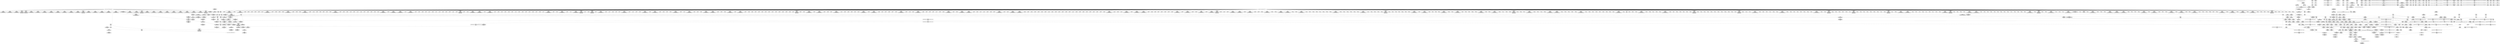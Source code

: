 digraph {
	CE0x3ed4720 [shape=record,shape=Mrecord,label="{CE0x3ed4720|28:_i32,_:_CRE_14,15_}"]
	CE0x3f0f9a0 [shape=record,shape=Mrecord,label="{CE0x3f0f9a0|_ret_i32_%call2,_!dbg_!27733|security/selinux/hooks.c,3555|*SummSink*}"]
	CE0x3f205e0 [shape=record,shape=Mrecord,label="{CE0x3f205e0|current_sid:_call|security/selinux/hooks.c,218}"]
	CE0x3ecdc30 [shape=record,shape=Mrecord,label="{CE0x3ecdc30|56:_i8*,_:_CRE_310,311_}"]
	CE0x3f1b800 [shape=record,shape=Mrecord,label="{CE0x3f1b800|get_current:_tmp|*SummSource*}"]
	CE0x3ed9ea0 [shape=record,shape=Mrecord,label="{CE0x3ed9ea0|56:_i8*,_:_CRE_586,587_}"]
	"CONST[source:0(mediator),value:2(dynamic)][purpose:{object}]"
	CE0x3f1b230 [shape=record,shape=Mrecord,label="{CE0x3f1b230|current_sid:_tobool|security/selinux/hooks.c,218|*SummSink*}"]
	CE0x3eac070 [shape=record,shape=Mrecord,label="{CE0x3eac070|56:_i8*,_:_CRE_170,171_}"]
	CE0x3e9c6d0 [shape=record,shape=Mrecord,label="{CE0x3e9c6d0|current_sid:_bb|*SummSink*}"]
	CE0x3edb4f0 [shape=record,shape=Mrecord,label="{CE0x3edb4f0|56:_i8*,_:_CRE_607,608_}"]
	CE0x3ea5a30 [shape=record,shape=Mrecord,label="{CE0x3ea5a30|56:_i8*,_:_CRE_344,352_|*MultipleSource*|security/selinux/hooks.c,3543|Function::selinux_kernel_create_files_as&Arg::inode::}"]
	CE0x3f2e8b0 [shape=record,shape=Mrecord,label="{CE0x3f2e8b0|current_sid:_cred|security/selinux/hooks.c,218|*SummSource*}"]
	CE0x3ebe860 [shape=record,shape=Mrecord,label="{CE0x3ebe860|56:_i8*,_:_CRE_867,868_}"]
	CE0x3ec6320 [shape=record,shape=Mrecord,label="{CE0x3ec6320|56:_i8*,_:_CRE_252,253_}"]
	CE0x3f03b20 [shape=record,shape=Mrecord,label="{CE0x3f03b20|28:_i32,_:_CRE_57,58_}"]
	CE0x3f0ef20 [shape=record,shape=Mrecord,label="{CE0x3f0ef20|selinux_kernel_create_files_as:_sid3|security/selinux/hooks.c,3554|*SummSink*}"]
	CE0x3ea5820 [shape=record,shape=Mrecord,label="{CE0x3ea5820|56:_i8*,_:_CRE_336,344_|*MultipleSource*|security/selinux/hooks.c,3543|Function::selinux_kernel_create_files_as&Arg::inode::}"]
	CE0x3f30130 [shape=record,shape=Mrecord,label="{CE0x3f30130|current_sid:_tmp18|security/selinux/hooks.c,218|*SummSink*}"]
	CE0x3ea2ab0 [shape=record,shape=Mrecord,label="{CE0x3ea2ab0|56:_i8*,_:_CRE_563,564_}"]
	CE0x3ead220 [shape=record,shape=Mrecord,label="{CE0x3ead220|i64*_getelementptr_inbounds_(_11_x_i64_,_11_x_i64_*___llvm_gcov_ctr125,_i64_0,_i64_8)|*Constant*|*SummSource*}"]
	CE0x3eb3400 [shape=record,shape=Mrecord,label="{CE0x3eb3400|get_current:_tmp1}"]
	CE0x3ef8f50 [shape=record,shape=Mrecord,label="{CE0x3ef8f50|28:_i32,_:_CRE_80,81_}"]
	CE0x3f2dbe0 [shape=record,shape=Mrecord,label="{CE0x3f2dbe0|current_sid:_sid|security/selinux/hooks.c,220|*SummSource*}"]
	CE0x3f08b80 [shape=record,shape=Mrecord,label="{CE0x3f08b80|selinux_kernel_create_files_as:_call2|security/selinux/hooks.c,3548|*SummSource*}"]
	CE0x3f13be0 [shape=record,shape=Mrecord,label="{CE0x3f13be0|_call_void_mcount()_#3}"]
	CE0x3ebf2d0 [shape=record,shape=Mrecord,label="{CE0x3ebf2d0|56:_i8*,_:_CRE_877,878_}"]
	CE0x3eaebd0 [shape=record,shape=Mrecord,label="{CE0x3eaebd0|i8*_getelementptr_inbounds_(_25_x_i8_,_25_x_i8_*_.str3,_i32_0,_i32_0)|*Constant*|*SummSource*}"]
	CE0x3ef8c50 [shape=record,shape=Mrecord,label="{CE0x3ef8c50|28:_i32,_:_CRE_77,78_}"]
	CE0x3ec2320 [shape=record,shape=Mrecord,label="{CE0x3ec2320|56:_i8*,_:_CRE_146,147_}"]
	CE0x3eb96a0 [shape=record,shape=Mrecord,label="{CE0x3eb96a0|i64*_getelementptr_inbounds_(_11_x_i64_,_11_x_i64_*___llvm_gcov_ctr125,_i64_0,_i64_1)|*Constant*}"]
	CE0x3ecab40 [shape=record,shape=Mrecord,label="{CE0x3ecab40|56:_i8*,_:_CRE_168,169_}"]
	CE0x3f154e0 [shape=record,shape=Mrecord,label="{CE0x3f154e0|selinux_kernel_create_files_as:_create_sid|security/selinux/hooks.c,3554}"]
	CE0x3ed8b80 [shape=record,shape=Mrecord,label="{CE0x3ed8b80|56:_i8*,_:_CRE_568,569_}"]
	CE0x3ebb7a0 [shape=record,shape=Mrecord,label="{CE0x3ebb7a0|56:_i8*,_:_CRE_664,672_|*MultipleSource*|security/selinux/hooks.c,3543|Function::selinux_kernel_create_files_as&Arg::inode::}"]
	CE0x3f04420 [shape=record,shape=Mrecord,label="{CE0x3f04420|28:_i32,_:_CRE_66,67_}"]
	CE0x3ea2bc0 [shape=record,shape=Mrecord,label="{CE0x3ea2bc0|56:_i8*,_:_CRE_564,565_}"]
	CE0x3f07dc0 [shape=record,shape=Mrecord,label="{CE0x3f07dc0|avc_has_perm:_tsid|Function::avc_has_perm&Arg::tsid::|*SummSource*}"]
	CE0x3f3ee60 [shape=record,shape=Mrecord,label="{CE0x3f3ee60|get_current:_tmp2|*SummSink*}"]
	CE0x3ea61b0 [shape=record,shape=Mrecord,label="{CE0x3ea61b0|56:_i8*,_:_CRE_384,388_|*MultipleSource*|security/selinux/hooks.c,3543|Function::selinux_kernel_create_files_as&Arg::inode::}"]
	CE0x3eb16f0 [shape=record,shape=Mrecord,label="{CE0x3eb16f0|COLLAPSED:_GCMRE___llvm_gcov_ctr277_internal_global_5_x_i64_zeroinitializer:_elem_0:default:}"]
	CE0x3e9d2e0 [shape=record,shape=Mrecord,label="{CE0x3e9d2e0|56:_i8*,_:_CRE_12,16_|*MultipleSource*|security/selinux/hooks.c,3543|Function::selinux_kernel_create_files_as&Arg::inode::}"]
	CE0x3efb060 [shape=record,shape=Mrecord,label="{CE0x3efb060|28:_i32,_:_CRE_112,113_}"]
	CE0x3f04020 [shape=record,shape=Mrecord,label="{CE0x3f04020|28:_i32,_:_CRE_62,63_}"]
	CE0x3ec5510 [shape=record,shape=Mrecord,label="{CE0x3ec5510|56:_i8*,_:_CRE_271,272_}"]
	CE0x3f12350 [shape=record,shape=Mrecord,label="{CE0x3f12350|current_sid:_tmp6|security/selinux/hooks.c,218|*SummSource*}"]
	CE0x3ec5c80 [shape=record,shape=Mrecord,label="{CE0x3ec5c80|56:_i8*,_:_CRE_278,279_}"]
	CE0x3ecdb20 [shape=record,shape=Mrecord,label="{CE0x3ecdb20|56:_i8*,_:_CRE_309,310_}"]
	CE0x3f2fe90 [shape=record,shape=Mrecord,label="{CE0x3f2fe90|current_sid:_tmp18|security/selinux/hooks.c,218}"]
	CE0x3f23be0 [shape=record,shape=Mrecord,label="{CE0x3f23be0|current_sid:_tmp1}"]
	CE0x3f04620 [shape=record,shape=Mrecord,label="{CE0x3f04620|28:_i32,_:_CRE_68,69_}"]
	CE0x3ed91e0 [shape=record,shape=Mrecord,label="{CE0x3ed91e0|56:_i8*,_:_CRE_574,575_}"]
	CE0x3ea8b70 [shape=record,shape=Mrecord,label="{CE0x3ea8b70|56:_i8*,_:_CRE_500,504_|*MultipleSource*|security/selinux/hooks.c,3543|Function::selinux_kernel_create_files_as&Arg::inode::}"]
	CE0x3ec71a0 [shape=record,shape=Mrecord,label="{CE0x3ec71a0|56:_i8*,_:_CRE_181,182_}"]
	CE0x3ec9e00 [shape=record,shape=Mrecord,label="{CE0x3ec9e00|selinux_kernel_create_files_as:_if.end|*SummSink*}"]
	CE0x3f2d350 [shape=record,shape=Mrecord,label="{CE0x3f2d350|current_sid:_tmp23|security/selinux/hooks.c,218|*SummSource*}"]
	CE0x3efebc0 [shape=record,shape=Mrecord,label="{CE0x3efebc0|selinux_kernel_create_files_as:_tmp9|security/selinux/hooks.c,3553|*SummSource*}"]
	CE0x3f012c0 [shape=record,shape=Mrecord,label="{CE0x3f012c0|selinux_kernel_create_files_as:_tmp11|security/selinux/hooks.c,3554}"]
	CE0x3f07980 [shape=record,shape=Mrecord,label="{CE0x3f07980|avc_has_perm:_ssid|Function::avc_has_perm&Arg::ssid::}"]
	CE0x3ed7d00 [shape=record,shape=Mrecord,label="{CE0x3ed7d00|28:_i32,_:_CRE_21,22_}"]
	CE0x3ebdd20 [shape=record,shape=Mrecord,label="{CE0x3ebdd20|56:_i8*,_:_CRE_832,840_|*MultipleSource*|security/selinux/hooks.c,3543|Function::selinux_kernel_create_files_as&Arg::inode::}"]
	CE0x3ed3740 [shape=record,shape=Mrecord,label="{CE0x3ed3740|selinux_kernel_create_files_as:_security|security/selinux/hooks.c,3544}"]
	CE0x3ebc100 [shape=record,shape=Mrecord,label="{CE0x3ebc100|56:_i8*,_:_CRE_696,704_|*MultipleSource*|security/selinux/hooks.c,3543|Function::selinux_kernel_create_files_as&Arg::inode::}"]
	CE0x3f141b0 [shape=record,shape=Mrecord,label="{CE0x3f141b0|get_current:_entry|*SummSink*}"]
	CE0x3edab60 [shape=record,shape=Mrecord,label="{CE0x3edab60|56:_i8*,_:_CRE_598,599_}"]
	CE0x3f2e540 [shape=record,shape=Mrecord,label="{CE0x3f2e540|i32_78|*Constant*}"]
	CE0x3ed8da0 [shape=record,shape=Mrecord,label="{CE0x3ed8da0|56:_i8*,_:_CRE_570,571_}"]
	CE0x3ecbe70 [shape=record,shape=Mrecord,label="{CE0x3ecbe70|56:_i8*,_:_CRE_282,283_}"]
	CE0x3ec5d90 [shape=record,shape=Mrecord,label="{CE0x3ec5d90|56:_i8*,_:_CRE_279,280_}"]
	CE0x3f1b740 [shape=record,shape=Mrecord,label="{CE0x3f1b740|i64*_getelementptr_inbounds_(_2_x_i64_,_2_x_i64_*___llvm_gcov_ctr98,_i64_0,_i64_1)|*Constant*|*SummSource*}"]
	CE0x3eb26a0 [shape=record,shape=Mrecord,label="{CE0x3eb26a0|56:_i8*,_:_CRE_192,193_}"]
	CE0x3f10800 [shape=record,shape=Mrecord,label="{CE0x3f10800|i64*_getelementptr_inbounds_(_11_x_i64_,_11_x_i64_*___llvm_gcov_ctr125,_i64_0,_i64_0)|*Constant*|*SummSink*}"]
	CE0x3ec4fc0 [shape=record,shape=Mrecord,label="{CE0x3ec4fc0|56:_i8*,_:_CRE_266,267_}"]
	CE0x3ead890 [shape=record,shape=Mrecord,label="{CE0x3ead890|current_sid:_land.lhs.true2}"]
	CE0x3f2c1d0 [shape=record,shape=Mrecord,label="{CE0x3f2c1d0|current_sid:_tmp21|security/selinux/hooks.c,218|*SummSink*}"]
	CE0x3ea8590 [shape=record,shape=Mrecord,label="{CE0x3ea8590|56:_i8*,_:_CRE_486,487_}"]
	CE0x3ec6430 [shape=record,shape=Mrecord,label="{CE0x3ec6430|56:_i8*,_:_CRE_253,254_}"]
	CE0x3ecbf80 [shape=record,shape=Mrecord,label="{CE0x3ecbf80|56:_i8*,_:_CRE_283,284_}"]
	CE0x3eff8a0 [shape=record,shape=Mrecord,label="{CE0x3eff8a0|128:_i8*,_:_CRE_96,104_|*MultipleSource*|security/selinux/hooks.c,3544|Function::selinux_kernel_create_files_as&Arg::new::}"]
	CE0x3ec7520 [shape=record,shape=Mrecord,label="{CE0x3ec7520|i64*_getelementptr_inbounds_(_5_x_i64_,_5_x_i64_*___llvm_gcov_ctr277,_i64_0,_i64_0)|*Constant*|*SummSink*}"]
	CE0x5286d70 [shape=record,shape=Mrecord,label="{CE0x5286d70|selinux_kernel_create_files_as:_inode|Function::selinux_kernel_create_files_as&Arg::inode::}"]
	CE0x3f22150 [shape=record,shape=Mrecord,label="{CE0x3f22150|i64_4|*Constant*}"]
	CE0x3ebaa60 [shape=record,shape=Mrecord,label="{CE0x3ebaa60|56:_i8*,_:_CRE_620,621_}"]
	CE0x3ed11b0 [shape=record,shape=Mrecord,label="{CE0x3ed11b0|56:_i8*,_:_CRE_932,933_}"]
	CE0x3f05a10 [shape=record,shape=Mrecord,label="{CE0x3f05a10|i32_2|*Constant*}"]
	CE0x3ebf3e0 [shape=record,shape=Mrecord,label="{CE0x3ebf3e0|56:_i8*,_:_CRE_878,879_}"]
	CE0x3eda3f0 [shape=record,shape=Mrecord,label="{CE0x3eda3f0|56:_i8*,_:_CRE_591,592_}"]
	CE0x3ed34f0 [shape=record,shape=Mrecord,label="{CE0x3ed34f0|selinux_kernel_create_files_as:_new|Function::selinux_kernel_create_files_as&Arg::new::|*SummSource*}"]
	CE0x3ebeb60 [shape=record,shape=Mrecord,label="{CE0x3ebeb60|56:_i8*,_:_CRE_870,871_}"]
	CE0x3ec0780 [shape=record,shape=Mrecord,label="{CE0x3ec0780|56:_i8*,_:_CRE_196,197_}"]
	CE0x3edb0b0 [shape=record,shape=Mrecord,label="{CE0x3edb0b0|56:_i8*,_:_CRE_603,604_}"]
	CE0x3f06110 [shape=record,shape=Mrecord,label="{CE0x3f06110|_ret_i32_%retval.0,_!dbg_!27728|security/selinux/avc.c,775}"]
	CE0x3eb9950 [shape=record,shape=Mrecord,label="{CE0x3eb9950|56:_i8*,_:_CRE_160,161_}"]
	CE0x3f20020 [shape=record,shape=Mrecord,label="{CE0x3f20020|GLOBAL:_current_sid.__warned|Global_var:current_sid.__warned|*SummSink*}"]
	CE0x3f1e150 [shape=record,shape=Mrecord,label="{CE0x3f1e150|i64*_getelementptr_inbounds_(_11_x_i64_,_11_x_i64_*___llvm_gcov_ctr125,_i64_0,_i64_8)|*Constant*|*SummSink*}"]
	CE0x3eb9740 [shape=record,shape=Mrecord,label="{CE0x3eb9740|i64*_getelementptr_inbounds_(_11_x_i64_,_11_x_i64_*___llvm_gcov_ctr125,_i64_0,_i64_1)|*Constant*|*SummSource*}"]
	CE0x3f0e860 [shape=record,shape=Mrecord,label="{CE0x3f0e860|GLOBAL:_get_current|*Constant*|*SummSource*}"]
	CE0x3ed92f0 [shape=record,shape=Mrecord,label="{CE0x3ed92f0|56:_i8*,_:_CRE_575,576_}"]
	CE0x3f003e0 [shape=record,shape=Mrecord,label="{CE0x3f003e0|128:_i8*,_:_CRE_144,152_|*MultipleSource*|security/selinux/hooks.c,3544|Function::selinux_kernel_create_files_as&Arg::new::}"]
	CE0x3eb2c40 [shape=record,shape=Mrecord,label="{CE0x3eb2c40|56:_i8*,_:_CRE_151,152_}"]
	CE0x3ea7830 [shape=record,shape=Mrecord,label="{CE0x3ea7830|56:_i8*,_:_CRE_474,475_}"]
	CE0x3ecfb60 [shape=record,shape=Mrecord,label="{CE0x3ecfb60|56:_i8*,_:_CRE_911,912_}"]
	CE0x3efad30 [shape=record,shape=Mrecord,label="{CE0x3efad30|28:_i32,_:_CRE_109,110_}"]
	CE0x3ed37b0 [shape=record,shape=Mrecord,label="{CE0x3ed37b0|selinux_kernel_create_files_as:_security|security/selinux/hooks.c,3544|*SummSink*}"]
	CE0x3eb55f0 [shape=record,shape=Mrecord,label="{CE0x3eb55f0|56:_i8*,_:_CRE_175,176_}"]
	CE0x3f29360 [shape=record,shape=Mrecord,label="{CE0x3f29360|i64*_getelementptr_inbounds_(_2_x_i64_,_2_x_i64_*___llvm_gcov_ctr98,_i64_0,_i64_0)|*Constant*|*SummSink*}"]
	CE0x3ecf830 [shape=record,shape=Mrecord,label="{CE0x3ecf830|56:_i8*,_:_CRE_908,909_}"]
	CE0x3f167d0 [shape=record,shape=Mrecord,label="{CE0x3f167d0|i64*_getelementptr_inbounds_(_5_x_i64_,_5_x_i64_*___llvm_gcov_ctr277,_i64_0,_i64_4)|*Constant*}"]
	CE0x3edc3b0 [shape=record,shape=Mrecord,label="{CE0x3edc3b0|56:_i8*,_:_CRE_208,210_|*MultipleSource*|security/selinux/hooks.c,3543|Function::selinux_kernel_create_files_as&Arg::inode::}"]
	CE0x3eb4010 [shape=record,shape=Mrecord,label="{CE0x3eb4010|selinux_kernel_create_files_as:_bb}"]
	CE0x3f02aa0 [shape=record,shape=Mrecord,label="{CE0x3f02aa0|selinux_kernel_create_files_as:_call|security/selinux/hooks.c,3545|*SummSource*}"]
	CE0x3ec6540 [shape=record,shape=Mrecord,label="{CE0x3ec6540|56:_i8*,_:_CRE_254,255_}"]
	CE0x3f1cb90 [shape=record,shape=Mrecord,label="{CE0x3f1cb90|_call_void_mcount()_#3}"]
	CE0x3eb51b0 [shape=record,shape=Mrecord,label="{CE0x3eb51b0|GLOBAL:___llvm_gcov_ctr277|Global_var:__llvm_gcov_ctr277|*SummSink*}"]
	CE0x3eba510 [shape=record,shape=Mrecord,label="{CE0x3eba510|56:_i8*,_:_CRE_615,616_}"]
	CE0x3eccc40 [shape=record,shape=Mrecord,label="{CE0x3eccc40|56:_i8*,_:_CRE_295,296_}"]
	CE0x3eb1b30 [shape=record,shape=Mrecord,label="{CE0x3eb1b30|56:_i8*,_:_CRE_232,236_|*MultipleSource*|security/selinux/hooks.c,3543|Function::selinux_kernel_create_files_as&Arg::inode::}"]
	CE0x3ed1ef0 [shape=record,shape=Mrecord,label="{CE0x3ed1ef0|56:_i8*,_:_CRE_977,978_}"]
	CE0x3ea5fd0 [shape=record,shape=Mrecord,label="{CE0x3ea5fd0|56:_i8*,_:_CRE_376,384_|*MultipleSource*|security/selinux/hooks.c,3543|Function::selinux_kernel_create_files_as&Arg::inode::}"]
	CE0x3f2d1d0 [shape=record,shape=Mrecord,label="{CE0x3f2d1d0|current_sid:_tmp23|security/selinux/hooks.c,218}"]
	CE0x3ebc880 [shape=record,shape=Mrecord,label="{CE0x3ebc880|56:_i8*,_:_CRE_736,740_|*MultipleSource*|security/selinux/hooks.c,3543|Function::selinux_kernel_create_files_as&Arg::inode::}"]
	CE0x3ebff60 [shape=record,shape=Mrecord,label="{CE0x3ebff60|GLOBAL:_current_task|Global_var:current_task|*SummSource*}"]
	CE0x3ef8a70 [shape=record,shape=Mrecord,label="{CE0x3ef8a70|28:_i32,_:_CRE_75,76_}"]
	CE0x3ed56f0 [shape=record,shape=Mrecord,label="{CE0x3ed56f0|128:_i8*,_:_CRE_44,48_|*MultipleSource*|security/selinux/hooks.c,3544|Function::selinux_kernel_create_files_as&Arg::new::}"]
	CE0x3ed9840 [shape=record,shape=Mrecord,label="{CE0x3ed9840|56:_i8*,_:_CRE_580,581_}"]
	CE0x3ef9650 [shape=record,shape=Mrecord,label="{CE0x3ef9650|28:_i32,_:_CRE_87,88_}"]
	CE0x53b9090 [shape=record,shape=Mrecord,label="{CE0x53b9090|selinux_kernel_create_files_as:_bb|*SummSource*}"]
	CE0x3efdb30 [shape=record,shape=Mrecord,label="{CE0x3efdb30|selinux_kernel_create_files_as:_tmp7|security/selinux/hooks.c,3553|*SummSource*}"]
	CE0x3ed7830 [shape=record,shape=Mrecord,label="{CE0x3ed7830|28:_i32,_:_CRE_16,17_}"]
	CE0x3efb280 [shape=record,shape=Mrecord,label="{CE0x3efb280|28:_i32,_:_CRE_114,115_}"]
	CE0x3ecc2b0 [shape=record,shape=Mrecord,label="{CE0x3ecc2b0|56:_i8*,_:_CRE_286,287_}"]
	CE0x3eaeab0 [shape=record,shape=Mrecord,label="{CE0x3eaeab0|i8*_getelementptr_inbounds_(_25_x_i8_,_25_x_i8_*_.str3,_i32_0,_i32_0)|*Constant*}"]
	CE0x3f26c60 [shape=record,shape=Mrecord,label="{CE0x3f26c60|current_sid:_tmp13|security/selinux/hooks.c,218}"]
	CE0x3ea7a10 [shape=record,shape=Mrecord,label="{CE0x3ea7a10|56:_i8*,_:_CRE_475,476_}"]
	CE0x3f1eca0 [shape=record,shape=Mrecord,label="{CE0x3f1eca0|i64_5|*Constant*|*SummSource*}"]
	CE0x3ebee90 [shape=record,shape=Mrecord,label="{CE0x3ebee90|56:_i8*,_:_CRE_873,874_}"]
	CE0x3ec3280 [shape=record,shape=Mrecord,label="{CE0x3ec3280|56:_i8*,_:_CRE_76,80_|*MultipleSource*|security/selinux/hooks.c,3543|Function::selinux_kernel_create_files_as&Arg::inode::}"]
	CE0x3efae40 [shape=record,shape=Mrecord,label="{CE0x3efae40|28:_i32,_:_CRE_110,111_}"]
	CE0x3ebb5c0 [shape=record,shape=Mrecord,label="{CE0x3ebb5c0|56:_i8*,_:_CRE_656,664_|*MultipleSource*|security/selinux/hooks.c,3543|Function::selinux_kernel_create_files_as&Arg::inode::}"]
	CE0x3eb2f30 [shape=record,shape=Mrecord,label="{CE0x3eb2f30|56:_i8*,_:_CRE_154,155_}"]
	CE0x3ed22b0 [shape=record,shape=Mrecord,label="{CE0x3ed22b0|56:_i8*,_:_CRE_979,980_}"]
	CE0x3eadaf0 [shape=record,shape=Mrecord,label="{CE0x3eadaf0|56:_i8*,_:_CRE_8,12_|*MultipleSource*|security/selinux/hooks.c,3543|Function::selinux_kernel_create_files_as&Arg::inode::}"]
	CE0x3ecd4c0 [shape=record,shape=Mrecord,label="{CE0x3ecd4c0|56:_i8*,_:_CRE_303,304_}"]
	CE0x3ea9080 [shape=record,shape=Mrecord,label="{CE0x3ea9080|i32_0|*Constant*}"]
	CE0x3f25280 [shape=record,shape=Mrecord,label="{CE0x3f25280|current_sid:_tobool1|security/selinux/hooks.c,218|*SummSource*}"]
	CE0x3ebbb60 [shape=record,shape=Mrecord,label="{CE0x3ebbb60|56:_i8*,_:_CRE_680,684_|*MultipleSource*|security/selinux/hooks.c,3543|Function::selinux_kernel_create_files_as&Arg::inode::}"]
	CE0x3ea98a0 [shape=record,shape=Mrecord,label="{CE0x3ea98a0|i8_1|*Constant*}"]
	CE0x3ec2790 [shape=record,shape=Mrecord,label="{CE0x3ec2790|i64*_getelementptr_inbounds_(_5_x_i64_,_5_x_i64_*___llvm_gcov_ctr277,_i64_0,_i64_0)|*Constant*|*SummSource*}"]
	CE0x3efc380 [shape=record,shape=Mrecord,label="{CE0x3efc380|28:_i32,_:_CRE_168,184_|*MultipleSource*|*LoadInst*|security/selinux/hooks.c,3543|security/selinux/hooks.c,3543|security/selinux/hooks.c,3548}"]
	CE0x3ecd080 [shape=record,shape=Mrecord,label="{CE0x3ecd080|56:_i8*,_:_CRE_299,300_}"]
	CE0x3f026e0 [shape=record,shape=Mrecord,label="{CE0x3f026e0|selinux_kernel_create_files_as:_tmp5|security/selinux/hooks.c,3544|*SummSource*}"]
	CE0x3ece510 [shape=record,shape=Mrecord,label="{CE0x3ece510|56:_i8*,_:_CRE_890,891_}"]
	CE0x3f2da60 [shape=record,shape=Mrecord,label="{CE0x3f2da60|i32_1|*Constant*|*SummSource*}"]
	CE0x3f2e620 [shape=record,shape=Mrecord,label="{CE0x3f2e620|i32_78|*Constant*|*SummSource*}"]
	CE0x3efb4a0 [shape=record,shape=Mrecord,label="{CE0x3efb4a0|28:_i32,_:_CRE_116,117_}"]
	CE0x3ebd960 [shape=record,shape=Mrecord,label="{CE0x3ebd960|56:_i8*,_:_CRE_816,824_|*MultipleSource*|security/selinux/hooks.c,3543|Function::selinux_kernel_create_files_as&Arg::inode::}"]
	CE0x3ea9e20 [shape=record,shape=Mrecord,label="{CE0x3ea9e20|_call_void_lockdep_rcu_suspicious(i8*_getelementptr_inbounds_(_25_x_i8_,_25_x_i8_*_.str3,_i32_0,_i32_0),_i32_218,_i8*_getelementptr_inbounds_(_45_x_i8_,_45_x_i8_*_.str12,_i32_0,_i32_0))_#10,_!dbg_!27727|security/selinux/hooks.c,218}"]
	CE0x3ebb260 [shape=record,shape=Mrecord,label="{CE0x3ebb260|56:_i8*,_:_CRE_640,648_|*MultipleSource*|security/selinux/hooks.c,3543|Function::selinux_kernel_create_files_as&Arg::inode::}"]
	CE0x3ed8c90 [shape=record,shape=Mrecord,label="{CE0x3ed8c90|56:_i8*,_:_CRE_569,570_}"]
	CE0x3ebdf00 [shape=record,shape=Mrecord,label="{CE0x3ebdf00|56:_i8*,_:_CRE_840,848_|*MultipleSource*|security/selinux/hooks.c,3543|Function::selinux_kernel_create_files_as&Arg::inode::}"]
	CE0x3f02260 [shape=record,shape=Mrecord,label="{CE0x3f02260|GLOBAL:_current_sid|*Constant*|*SummSource*}"]
	CE0x3eaa680 [shape=record,shape=Mrecord,label="{CE0x3eaa680|i64_5|*Constant*|*SummSink*}"]
	CE0x3ecc1a0 [shape=record,shape=Mrecord,label="{CE0x3ecc1a0|56:_i8*,_:_CRE_285,286_}"]
	CE0x3eb1760 [shape=record,shape=Mrecord,label="{CE0x3eb1760|selinux_kernel_create_files_as:_tmp|*SummSource*}"]
	CE0x3ed5160 [shape=record,shape=Mrecord,label="{CE0x3ed5160|128:_i8*,_:_CRE_32,36_|*MultipleSource*|security/selinux/hooks.c,3544|Function::selinux_kernel_create_files_as&Arg::new::}"]
	CE0x5561160 [shape=record,shape=Mrecord,label="{CE0x5561160|selinux_kernel_create_files_as:_tmp1|*SummSource*}"]
	CE0x3e9ce70 [shape=record,shape=Mrecord,label="{CE0x3e9ce70|i64*_getelementptr_inbounds_(_11_x_i64_,_11_x_i64_*___llvm_gcov_ctr125,_i64_0,_i64_6)|*Constant*}"]
	CE0x3ecefb0 [shape=record,shape=Mrecord,label="{CE0x3ecefb0|56:_i8*,_:_CRE_900,901_}"]
	CE0x3f067d0 [shape=record,shape=Mrecord,label="{CE0x3f067d0|avc_has_perm:_auditdata|Function::avc_has_perm&Arg::auditdata::|*SummSource*}"]
	CE0x3edad80 [shape=record,shape=Mrecord,label="{CE0x3edad80|56:_i8*,_:_CRE_600,601_}"]
	CE0x3efe870 [shape=record,shape=Mrecord,label="{CE0x3efe870|GLOBAL:___llvm_gcov_ctr277|Global_var:__llvm_gcov_ctr277|*SummSource*}"]
	CE0x3ef6710 [shape=record,shape=Mrecord,label="{CE0x3ef6710|selinux_kernel_create_files_as:_tmp12|security/selinux/hooks.c,3554|*SummSource*}"]
	CE0x3edc660 [shape=record,shape=Mrecord,label="{CE0x3edc660|56:_i8*,_:_CRE_216,224_|*MultipleSource*|security/selinux/hooks.c,3543|Function::selinux_kernel_create_files_as&Arg::inode::}"]
	CE0x3ebab70 [shape=record,shape=Mrecord,label="{CE0x3ebab70|56:_i8*,_:_CRE_621,622_}"]
	CE0x3ecf1d0 [shape=record,shape=Mrecord,label="{CE0x3ecf1d0|56:_i8*,_:_CRE_902,903_}"]
	CE0x3ea5530 [shape=record,shape=Mrecord,label="{CE0x3ea5530|56:_i8*,_:_CRE_320,328_|*MultipleSource*|security/selinux/hooks.c,3543|Function::selinux_kernel_create_files_as&Arg::inode::}"]
	CE0x3f1eb40 [shape=record,shape=Mrecord,label="{CE0x3f1eb40|i64_5|*Constant*}"]
	CE0x3f16980 [shape=record,shape=Mrecord,label="{CE0x3f16980|i64*_getelementptr_inbounds_(_5_x_i64_,_5_x_i64_*___llvm_gcov_ctr277,_i64_0,_i64_4)|*Constant*|*SummSource*}"]
	CE0x3ec3110 [shape=record,shape=Mrecord,label="{CE0x3ec3110|56:_i8*,_:_CRE_72,76_|*MultipleSource*|security/selinux/hooks.c,3543|Function::selinux_kernel_create_files_as&Arg::inode::}"]
	CE0x3ed7270 [shape=record,shape=Mrecord,label="{CE0x3ed7270|56:_i8*,_:_CRE_553,554_}"]
	CE0x3f13110 [shape=record,shape=Mrecord,label="{CE0x3f13110|selinux_kernel_create_files_as:_tmp14|security/selinux/hooks.c,3555|*SummSource*}"]
	CE0x3ebefa0 [shape=record,shape=Mrecord,label="{CE0x3ebefa0|56:_i8*,_:_CRE_874,875_}"]
	CE0x3ec46a0 [shape=record,shape=Mrecord,label="{CE0x3ec46a0|56:_i8*,_:_CRE_96,104_|*MultipleSource*|security/selinux/hooks.c,3543|Function::selinux_kernel_create_files_as&Arg::inode::}"]
	CE0x3f0d5a0 [shape=record,shape=Mrecord,label="{CE0x3f0d5a0|i64*_getelementptr_inbounds_(_11_x_i64_,_11_x_i64_*___llvm_gcov_ctr125,_i64_0,_i64_10)|*Constant*|*SummSource*}"]
	CE0x3f221f0 [shape=record,shape=Mrecord,label="{CE0x3f221f0|i64_4|*Constant*|*SummSource*}"]
	CE0x3ecec80 [shape=record,shape=Mrecord,label="{CE0x3ecec80|56:_i8*,_:_CRE_897,898_}"]
	CE0x3efb170 [shape=record,shape=Mrecord,label="{CE0x3efb170|28:_i32,_:_CRE_113,114_}"]
	CE0x3ed30d0 [shape=record,shape=Mrecord,label="{CE0x3ed30d0|selinux_kernel_create_files_as:_tmp2|*LoadInst*|security/selinux/hooks.c,3543|*SummSink*}"]
	CE0x3f1bcf0 [shape=record,shape=Mrecord,label="{CE0x3f1bcf0|current_sid:_if.then}"]
	CE0x3f16fa0 [shape=record,shape=Mrecord,label="{CE0x3f16fa0|current_sid:_tmp6|security/selinux/hooks.c,218}"]
	CE0x3f013a0 [shape=record,shape=Mrecord,label="{CE0x3f013a0|selinux_kernel_create_files_as:_tmp11|security/selinux/hooks.c,3554|*SummSink*}"]
	CE0x3f027b0 [shape=record,shape=Mrecord,label="{CE0x3f027b0|selinux_kernel_create_files_as:_call|security/selinux/hooks.c,3545}"]
	CE0x3ed3960 [shape=record,shape=Mrecord,label="{CE0x3ed3960|selinux_kernel_create_files_as:_sid1|security/selinux/hooks.c,3548|*SummSource*}"]
	CE0x3ed20d0 [shape=record,shape=Mrecord,label="{CE0x3ed20d0|56:_i8*,_:_CRE_978,979_}"]
	CE0x3f2f630 [shape=record,shape=Mrecord,label="{CE0x3f2f630|current_sid:_tmp17|security/selinux/hooks.c,218}"]
	CE0x3f03a50 [shape=record,shape=Mrecord,label="{CE0x3f03a50|28:_i32,_:_CRE_56,57_}"]
	CE0x3ecc090 [shape=record,shape=Mrecord,label="{CE0x3ecc090|56:_i8*,_:_CRE_284,285_}"]
	CE0x3f29cb0 [shape=record,shape=Mrecord,label="{CE0x3f29cb0|get_current:_bb|*SummSource*}"]
	CE0x3f07a20 [shape=record,shape=Mrecord,label="{CE0x3f07a20|avc_has_perm:_ssid|Function::avc_has_perm&Arg::ssid::|*SummSource*}"]
	CE0x3efd740 [shape=record,shape=Mrecord,label="{CE0x3efd740|i64_2|*Constant*|*SummSource*}"]
	CE0x3f22360 [shape=record,shape=Mrecord,label="{CE0x3f22360|current_sid:_tmp9|security/selinux/hooks.c,218}"]
	CE0x3ea8150 [shape=record,shape=Mrecord,label="{CE0x3ea8150|56:_i8*,_:_CRE_482,483_}"]
	CE0x3f114d0 [shape=record,shape=Mrecord,label="{CE0x3f114d0|current_sid:_tmp5|security/selinux/hooks.c,218|*SummSource*}"]
	CE0x3edac70 [shape=record,shape=Mrecord,label="{CE0x3edac70|56:_i8*,_:_CRE_599,600_}"]
	CE0x3eda830 [shape=record,shape=Mrecord,label="{CE0x3eda830|56:_i8*,_:_CRE_595,596_}"]
	CE0x3f13ce0 [shape=record,shape=Mrecord,label="{CE0x3f13ce0|_call_void_mcount()_#3|*SummSource*}"]
	CE0x3f0d350 [shape=record,shape=Mrecord,label="{CE0x3f0d350|i64*_getelementptr_inbounds_(_11_x_i64_,_11_x_i64_*___llvm_gcov_ctr125,_i64_0,_i64_10)|*Constant*}"]
	CE0x3ed6910 [shape=record,shape=Mrecord,label="{CE0x3ed6910|56:_i8*,_:_CRE_520,528_|*MultipleSource*|security/selinux/hooks.c,3543|Function::selinux_kernel_create_files_as&Arg::inode::}"]
	CE0x3f08370 [shape=record,shape=Mrecord,label="{CE0x3f08370|i16_48|*Constant*|*SummSink*}"]
	CE0x3eb6260 [shape=record,shape=Mrecord,label="{CE0x3eb6260|56:_i8*,_:_CRE_188,189_}"]
	CE0x3ecfd80 [shape=record,shape=Mrecord,label="{CE0x3ecfd80|56:_i8*,_:_CRE_913,914_}"]
	CE0x3ed26c0 [shape=record,shape=Mrecord,label="{CE0x3ed26c0|56:_i8*,_:_CRE_983,984_}"]
	CE0x3eba730 [shape=record,shape=Mrecord,label="{CE0x3eba730|56:_i8*,_:_CRE_617,618_}"]
	CE0x3ec4ef0 [shape=record,shape=Mrecord,label="{CE0x3ec4ef0|56:_i8*,_:_CRE_265,266_}"]
	CE0x3ec50d0 [shape=record,shape=Mrecord,label="{CE0x3ec50d0|56:_i8*,_:_CRE_267,268_}"]
	CE0x3f1e350 [shape=record,shape=Mrecord,label="{CE0x3f1e350|current_sid:_tmp14|security/selinux/hooks.c,218}"]
	CE0x3f02f00 [shape=record,shape=Mrecord,label="{CE0x3f02f00|i32_3|*Constant*|*SummSource*}"]
	CE0x3effc60 [shape=record,shape=Mrecord,label="{CE0x3effc60|128:_i8*,_:_CRE_112,120_|*MultipleSource*|security/selinux/hooks.c,3544|Function::selinux_kernel_create_files_as&Arg::new::}"]
	CE0x3ebce20 [shape=record,shape=Mrecord,label="{CE0x3ebce20|56:_i8*,_:_CRE_760,768_|*MultipleSource*|security/selinux/hooks.c,3543|Function::selinux_kernel_create_files_as&Arg::inode::}"]
	CE0x3ec5840 [shape=record,shape=Mrecord,label="{CE0x3ec5840|56:_i8*,_:_CRE_274,275_}"]
	CE0x3ed54e0 [shape=record,shape=Mrecord,label="{CE0x3ed54e0|128:_i8*,_:_CRE_40,44_|*MultipleSource*|security/selinux/hooks.c,3544|Function::selinux_kernel_create_files_as&Arg::new::}"]
	CE0x3f04120 [shape=record,shape=Mrecord,label="{CE0x3f04120|28:_i32,_:_CRE_63,64_}"]
	CE0x3f1cc30 [shape=record,shape=Mrecord,label="{CE0x3f1cc30|_call_void_mcount()_#3|*SummSource*}"]
	CE0x3f0fd00 [shape=record,shape=Mrecord,label="{CE0x3f0fd00|current_sid:_if.then|*SummSource*}"]
	CE0x3f2ec90 [shape=record,shape=Mrecord,label="{CE0x3f2ec90|COLLAPSED:_GCMRE_current_task_external_global_%struct.task_struct*:_elem_0::|security/selinux/hooks.c,218}"]
	CE0x3eca0d0 [shape=record,shape=Mrecord,label="{CE0x3eca0d0|56:_i8*,_:_CRE_244,245_}"]
	CE0x3eb28c0 [shape=record,shape=Mrecord,label="{CE0x3eb28c0|56:_i8*,_:_CRE_194,195_}"]
	CE0x3eca810 [shape=record,shape=Mrecord,label="{CE0x3eca810|56:_i8*,_:_CRE_165,166_}"]
	CE0x3efb8e0 [shape=record,shape=Mrecord,label="{CE0x3efb8e0|28:_i32,_:_CRE_120,128_|*MultipleSource*|*LoadInst*|security/selinux/hooks.c,3543|security/selinux/hooks.c,3543|security/selinux/hooks.c,3548}"]
	CE0x3ec6650 [shape=record,shape=Mrecord,label="{CE0x3ec6650|56:_i8*,_:_CRE_255,256_}"]
	CE0x3f2cea0 [shape=record,shape=Mrecord,label="{CE0x3f2cea0|current_sid:_tmp22|security/selinux/hooks.c,218|*SummSource*}"]
	CE0x3ed01c0 [shape=record,shape=Mrecord,label="{CE0x3ed01c0|56:_i8*,_:_CRE_917,918_}"]
	CE0x3ed8100 [shape=record,shape=Mrecord,label="{CE0x3ed8100|28:_i32,_:_CRE_28,32_|*MultipleSource*|*LoadInst*|security/selinux/hooks.c,3543|security/selinux/hooks.c,3543|security/selinux/hooks.c,3548}"]
	CE0x3f04720 [shape=record,shape=Mrecord,label="{CE0x3f04720|28:_i32,_:_CRE_69,70_}"]
	CE0x3ed40c0 [shape=record,shape=Mrecord,label="{CE0x3ed40c0|28:_i32,_:_CRE_9,10_}"]
	CE0x3f2c8f0 [shape=record,shape=Mrecord,label="{CE0x3f2c8f0|current_sid:_security|security/selinux/hooks.c,218|*SummSink*}"]
	CE0x3f0eda0 [shape=record,shape=Mrecord,label="{CE0x3f0eda0|selinux_kernel_create_files_as:_sid3|security/selinux/hooks.c,3554|*SummSource*}"]
	CE0x3ed8850 [shape=record,shape=Mrecord,label="{CE0x3ed8850|56:_i8*,_:_CRE_565,566_}"]
	CE0x3f03600 [shape=record,shape=Mrecord,label="{CE0x3f03600|28:_i32,_:_CRE_51,52_}"]
	CE0x3eb9d90 [shape=record,shape=Mrecord,label="{CE0x3eb9d90|56:_i8*,_:_CRE_164,165_}"]
	CE0x3f16d60 [shape=record,shape=Mrecord,label="{CE0x3f16d60|current_sid:_tmp5|security/selinux/hooks.c,218|*SummSink*}"]
	CE0x3f023c0 [shape=record,shape=Mrecord,label="{CE0x3f023c0|GLOBAL:_current_sid|*Constant*|*SummSink*}"]
	CE0x3ea6390 [shape=record,shape=Mrecord,label="{CE0x3ea6390|56:_i8*,_:_CRE_392,400_|*MultipleSource*|security/selinux/hooks.c,3543|Function::selinux_kernel_create_files_as&Arg::inode::}"]
	CE0x3eb5810 [shape=record,shape=Mrecord,label="{CE0x3eb5810|56:_i8*,_:_CRE_177,178_}"]
	CE0x3eb7180 [shape=record,shape=Mrecord,label="{CE0x3eb7180|56:_i8*,_:_CRE_4,8_|*MultipleSource*|security/selinux/hooks.c,3543|Function::selinux_kernel_create_files_as&Arg::inode::}"]
	CE0x3ed4650 [shape=record,shape=Mrecord,label="{CE0x3ed4650|28:_i32,_:_CRE_13,14_}"]
	CE0x3ed77a0 [shape=record,shape=Mrecord,label="{CE0x3ed77a0|28:_i32,_:_CRE_15,16_}"]
	CE0x3f14a60 [shape=record,shape=Mrecord,label="{CE0x3f14a60|selinux_kernel_create_files_as:_tmp15|security/selinux/hooks.c,3555|*SummSink*}"]
	CE0x3eb5040 [shape=record,shape=Mrecord,label="{CE0x3eb5040|selinux_kernel_create_files_as:_i_security|security/selinux/hooks.c,3543|*SummSink*}"]
	CE0x3ef4ab0 [shape=record,shape=Mrecord,label="{CE0x3ef4ab0|i64*_getelementptr_inbounds_(_5_x_i64_,_5_x_i64_*___llvm_gcov_ctr277,_i64_0,_i64_3)|*Constant*|*SummSource*}"]
	CE0x3f06a10 [shape=record,shape=Mrecord,label="{CE0x3f06a10|_ret_i32_%retval.0,_!dbg_!27728|security/selinux/avc.c,775|*SummSource*}"]
	CE0x3ea9400 [shape=record,shape=Mrecord,label="{CE0x3ea9400|current_sid:_tobool|security/selinux/hooks.c,218|*SummSource*}"]
	CE0x3ef9050 [shape=record,shape=Mrecord,label="{CE0x3ef9050|28:_i32,_:_CRE_81,82_}"]
	CE0x3f2c0e0 [shape=record,shape=Mrecord,label="{CE0x3f2c0e0|current_sid:_tmp21|security/selinux/hooks.c,218|*SummSource*}"]
	CE0x3ed3f40 [shape=record,shape=Mrecord,label="{CE0x3ed3f40|28:_i32,_:_CRE_8,9_}"]
	CE0x3f1c8f0 [shape=record,shape=Mrecord,label="{CE0x3f1c8f0|current_sid:_tmp3|*SummSink*}"]
	CE0x3eace10 [shape=record,shape=Mrecord,label="{CE0x3eace10|i1_true|*Constant*|*SummSource*}"]
	CE0x3eb3c20 [shape=record,shape=Mrecord,label="{CE0x3eb3c20|selinux_kernel_create_files_as:_entry|*SummSink*}"]
	CE0x3ebbd40 [shape=record,shape=Mrecord,label="{CE0x3ebbd40|56:_i8*,_:_CRE_684,688_|*MultipleSource*|security/selinux/hooks.c,3543|Function::selinux_kernel_create_files_as&Arg::inode::}"]
	CE0x3ec5ff0 [shape=record,shape=Mrecord,label="{CE0x3ec5ff0|56:_i8*,_:_CRE_249,250_}"]
	CE0x3eba1e0 [shape=record,shape=Mrecord,label="{CE0x3eba1e0|56:_i8*,_:_CRE_612,613_}"]
	CE0x3eb4a70 [shape=record,shape=Mrecord,label="{CE0x3eb4a70|selinux_kernel_create_files_as:_tmp10|security/selinux/hooks.c,3553|*SummSink*}"]
	CE0x3ed6cd0 [shape=record,shape=Mrecord,label="{CE0x3ed6cd0|56:_i8*,_:_CRE_536,540_|*MultipleSource*|security/selinux/hooks.c,3543|Function::selinux_kernel_create_files_as&Arg::inode::}"]
	CE0x3f080d0 [shape=record,shape=Mrecord,label="{CE0x3f080d0|i16_48|*Constant*}"]
	CE0x3ef8d50 [shape=record,shape=Mrecord,label="{CE0x3ef8d50|28:_i32,_:_CRE_78,79_}"]
	CE0x3ec52f0 [shape=record,shape=Mrecord,label="{CE0x3ec52f0|56:_i8*,_:_CRE_269,270_}"]
	CE0x3ef8b50 [shape=record,shape=Mrecord,label="{CE0x3ef8b50|28:_i32,_:_CRE_76,77_}"]
	CE0x3ecea60 [shape=record,shape=Mrecord,label="{CE0x3ecea60|56:_i8*,_:_CRE_895,896_}"]
	CE0x5e219a0 [shape=record,shape=Mrecord,label="{CE0x5e219a0|i32_10|*Constant*}"]
	CE0x3f133e0 [shape=record,shape=Mrecord,label="{CE0x3f133e0|current_sid:_sid|security/selinux/hooks.c,220|*SummSink*}"]
	CE0x3f19f10 [shape=record,shape=Mrecord,label="{CE0x3f19f10|current_sid:_tmp7|security/selinux/hooks.c,218|*SummSink*}"]
	CE0x3f20ec0 [shape=record,shape=Mrecord,label="{CE0x3f20ec0|current_sid:_tmp12|security/selinux/hooks.c,218}"]
	CE0x3ecd5d0 [shape=record,shape=Mrecord,label="{CE0x3ecd5d0|56:_i8*,_:_CRE_304,305_}"]
	CE0x3ed19b0 [shape=record,shape=Mrecord,label="{CE0x3ed19b0|56:_i8*,_:_CRE_952,960_|*MultipleSource*|security/selinux/hooks.c,3543|Function::selinux_kernel_create_files_as&Arg::inode::}"]
	CE0x3ef9850 [shape=record,shape=Mrecord,label="{CE0x3ef9850|28:_i32,_:_CRE_89,90_}"]
	CE0x3e9b970 [shape=record,shape=Mrecord,label="{CE0x3e9b970|GLOBAL:___llvm_gcov_ctr125|Global_var:__llvm_gcov_ctr125|*SummSink*}"]
	CE0x3eda1d0 [shape=record,shape=Mrecord,label="{CE0x3eda1d0|56:_i8*,_:_CRE_589,590_}"]
	CE0x3e9c180 [shape=record,shape=Mrecord,label="{CE0x3e9c180|current_sid:_tmp11|security/selinux/hooks.c,218|*SummSink*}"]
	CE0x3f130a0 [shape=record,shape=Mrecord,label="{CE0x3f130a0|selinux_kernel_create_files_as:_tmp14|security/selinux/hooks.c,3555}"]
	CE0x3e9d450 [shape=record,shape=Mrecord,label="{CE0x3e9d450|56:_i8*,_:_CRE_16,24_|*MultipleSource*|security/selinux/hooks.c,3543|Function::selinux_kernel_create_files_as&Arg::inode::}"]
	CE0x3f2e7b0 [shape=record,shape=Mrecord,label="{CE0x3f2e7b0|i32_1|*Constant*|*SummSink*}"]
	CE0x3eb3510 [shape=record,shape=Mrecord,label="{CE0x3eb3510|_call_void_mcount()_#3}"]
	CE0x3f137f0 [shape=record,shape=Mrecord,label="{CE0x3f137f0|0:_i32,_4:_i32,_8:_i32,_12:_i32,_:_CMRE_4,8_|*MultipleSource*|security/selinux/hooks.c,218|security/selinux/hooks.c,218|security/selinux/hooks.c,220}"]
	CE0x3ec8bf0 [shape=record,shape=Mrecord,label="{CE0x3ec8bf0|56:_i8*,_:_CRE_256,257_}"]
	CE0x3f15640 [shape=record,shape=Mrecord,label="{CE0x3f15640|selinux_kernel_create_files_as:_create_sid|security/selinux/hooks.c,3554|*SummSource*}"]
	CE0x3ec7090 [shape=record,shape=Mrecord,label="{CE0x3ec7090|56:_i8*,_:_CRE_180,181_}"]
	CE0x3ecd7f0 [shape=record,shape=Mrecord,label="{CE0x3ecd7f0|56:_i8*,_:_CRE_306,307_}"]
	CE0x3ed27d0 [shape=record,shape=Mrecord,label="{CE0x3ed27d0|selinux_kernel_create_files_as:_tmp2|*LoadInst*|security/selinux/hooks.c,3543}"]
	CE0x3efa8f0 [shape=record,shape=Mrecord,label="{CE0x3efa8f0|28:_i32,_:_CRE_105,106_}"]
	CE0x3efc180 [shape=record,shape=Mrecord,label="{CE0x3efc180|28:_i32,_:_CRE_160,168_|*MultipleSource*|*LoadInst*|security/selinux/hooks.c,3543|security/selinux/hooks.c,3543|security/selinux/hooks.c,3548}"]
	CE0x3ece950 [shape=record,shape=Mrecord,label="{CE0x3ece950|56:_i8*,_:_CRE_894,895_}"]
	CE0x3f04220 [shape=record,shape=Mrecord,label="{CE0x3f04220|28:_i32,_:_CRE_64,65_}"]
	CE0x54671b0 [shape=record,shape=Mrecord,label="{CE0x54671b0|56:_i8*,_:_CRE_174,175_}"]
	CE0x3eff300 [shape=record,shape=Mrecord,label="{CE0x3eff300|128:_i8*,_:_CRE_72,80_|*MultipleSource*|security/selinux/hooks.c,3544|Function::selinux_kernel_create_files_as&Arg::new::}"]
	CE0x5286c60 [shape=record,shape=Mrecord,label="{CE0x5286c60|i32_0|*Constant*|*SummSource*}"]
	CE0x3eae7a0 [shape=record,shape=Mrecord,label="{CE0x3eae7a0|56:_i8*,_:_CRE_80,88_|*MultipleSource*|security/selinux/hooks.c,3543|Function::selinux_kernel_create_files_as&Arg::inode::}"]
	CE0x3efd080 [shape=record,shape=Mrecord,label="{CE0x3efd080|selinux_kernel_create_files_as:_cmp|security/selinux/hooks.c,3553}"]
	CE0x3ed13d0 [shape=record,shape=Mrecord,label="{CE0x3ed13d0|56:_i8*,_:_CRE_934,935_}"]
	"CONST[source:0(mediator),value:2(dynamic)][purpose:{subject}]"
	CE0x3eb41e0 [shape=record,shape=Mrecord,label="{CE0x3eb41e0|56:_i8*,_:_CRE_201,202_}"]
	CE0x3ec51e0 [shape=record,shape=Mrecord,label="{CE0x3ec51e0|56:_i8*,_:_CRE_268,269_}"]
	CE0x3ea29a0 [shape=record,shape=Mrecord,label="{CE0x3ea29a0|56:_i8*,_:_CRE_562,563_}"]
	CE0x3f14f20 [shape=record,shape=Mrecord,label="{CE0x3f14f20|selinux_kernel_create_files_as:_tmp15|security/selinux/hooks.c,3555|*SummSource*}"]
	CE0x3ed6eb0 [shape=record,shape=Mrecord,label="{CE0x3ed6eb0|56:_i8*,_:_CRE_540,544_|*MultipleSource*|security/selinux/hooks.c,3543|Function::selinux_kernel_create_files_as&Arg::inode::}"]
	CE0x3ea89d0 [shape=record,shape=Mrecord,label="{CE0x3ea89d0|56:_i8*,_:_CRE_496,500_|*MultipleSource*|security/selinux/hooks.c,3543|Function::selinux_kernel_create_files_as&Arg::inode::}"]
	CE0x3efe800 [shape=record,shape=Mrecord,label="{CE0x3efe800|GLOBAL:___llvm_gcov_ctr277|Global_var:__llvm_gcov_ctr277}"]
	CE0x3ed9730 [shape=record,shape=Mrecord,label="{CE0x3ed9730|56:_i8*,_:_CRE_579,580_}"]
	CE0x3ea8370 [shape=record,shape=Mrecord,label="{CE0x3ea8370|56:_i8*,_:_CRE_484,485_}"]
	CE0x3eaf050 [shape=record,shape=Mrecord,label="{CE0x3eaf050|i32_218|*Constant*|*SummSource*}"]
	CE0x3ebf710 [shape=record,shape=Mrecord,label="{CE0x3ebf710|56:_i8*,_:_CRE_881,882_}"]
	CE0x3efa350 [shape=record,shape=Mrecord,label="{CE0x3efa350|28:_i32,_:_CRE_100,101_}"]
	CE0x3ebe680 [shape=record,shape=Mrecord,label="{CE0x3ebe680|56:_i8*,_:_CRE_866,867_}"]
	CE0x3f2dad0 [shape=record,shape=Mrecord,label="{CE0x3f2dad0|i64*_getelementptr_inbounds_(_2_x_i64_,_2_x_i64_*___llvm_gcov_ctr98,_i64_0,_i64_0)|*Constant*|*SummSource*}"]
	CE0x3ed1810 [shape=record,shape=Mrecord,label="{CE0x3ed1810|56:_i8*,_:_CRE_944,952_|*MultipleSource*|security/selinux/hooks.c,3543|Function::selinux_kernel_create_files_as&Arg::inode::}"]
	CE0x3f18e80 [shape=record,shape=Mrecord,label="{CE0x3f18e80|get_current:_tmp4|./arch/x86/include/asm/current.h,14|*SummSink*}"]
	CE0x3ed12c0 [shape=record,shape=Mrecord,label="{CE0x3ed12c0|56:_i8*,_:_CRE_933,934_}"]
	CE0x3f01c40 [shape=record,shape=Mrecord,label="{CE0x3f01c40|_ret_i32_%tmp24,_!dbg_!27742|security/selinux/hooks.c,220|*SummSink*}"]
	CE0x3eda940 [shape=record,shape=Mrecord,label="{CE0x3eda940|56:_i8*,_:_CRE_596,597_}"]
	CE0x3ea79a0 [shape=record,shape=Mrecord,label="{CE0x3ea79a0|56:_i8*,_:_CRE_476,477_}"]
	CE0x3f16470 [shape=record,shape=Mrecord,label="{CE0x3f16470|12:_i32,_:_CME_16,20_|*MultipleSource*|*LoadInst*|security/selinux/hooks.c,3544|security/selinux/hooks.c,3544|security/selinux/hooks.c,3554}"]
	CE0x3ea8480 [shape=record,shape=Mrecord,label="{CE0x3ea8480|56:_i8*,_:_CRE_485,486_}"]
	CE0x3efb7d0 [shape=record,shape=Mrecord,label="{CE0x3efb7d0|28:_i32,_:_CRE_119,120_}"]
	CE0x3f2fcf0 [shape=record,shape=Mrecord,label="{CE0x3f2fcf0|current_sid:_tmp19|security/selinux/hooks.c,218|*SummSource*}"]
	CE0x3ed5ab0 [shape=record,shape=Mrecord,label="{CE0x3ed5ab0|128:_i8*,_:_CRE_52,56_|*MultipleSource*|security/selinux/hooks.c,3544|Function::selinux_kernel_create_files_as&Arg::new::}"]
	CE0x3f1d930 [shape=record,shape=Mrecord,label="{CE0x3f1d930|current_sid:_tmp2}"]
	CE0x3e9b690 [shape=record,shape=Mrecord,label="{CE0x3e9b690|GLOBAL:___llvm_gcov_ctr125|Global_var:__llvm_gcov_ctr125}"]
	CE0x3ea8040 [shape=record,shape=Mrecord,label="{CE0x3ea8040|56:_i8*,_:_CRE_481,482_}"]
	CE0x3f00cd0 [shape=record,shape=Mrecord,label="{CE0x3f00cd0|selinux_kernel_create_files_as:_tmp5|security/selinux/hooks.c,3544}"]
	CE0x3f03980 [shape=record,shape=Mrecord,label="{CE0x3f03980|28:_i32,_:_CRE_55,56_}"]
	CE0x3f20be0 [shape=record,shape=Mrecord,label="{CE0x3f20be0|get_current:_tmp3|*SummSink*}"]
	CE0x3eca360 [shape=record,shape=Mrecord,label="{CE0x3eca360|56:_i8*,_:_CRE_245,246_}"]
	CE0x3f06180 [shape=record,shape=Mrecord,label="{CE0x3f06180|%struct.common_audit_data*_null|*Constant*|*SummSource*}"]
	CE0x3f193d0 [shape=record,shape=Mrecord,label="{CE0x3f193d0|i64*_getelementptr_inbounds_(_11_x_i64_,_11_x_i64_*___llvm_gcov_ctr125,_i64_0,_i64_0)|*Constant*}"]
	CE0x3ec5a60 [shape=record,shape=Mrecord,label="{CE0x3ec5a60|56:_i8*,_:_CRE_276,277_}"]
	CE0x3f0e440 [shape=record,shape=Mrecord,label="{CE0x3f0e440|current_sid:_call4|security/selinux/hooks.c,218|*SummSink*}"]
	CE0x3ea6cf0 [shape=record,shape=Mrecord,label="{CE0x3ea6cf0|56:_i8*,_:_CRE_432,440_|*MultipleSource*|security/selinux/hooks.c,3543|Function::selinux_kernel_create_files_as&Arg::inode::}"]
	CE0x5e21a80 [shape=record,shape=Mrecord,label="{CE0x5e21a80|i64_1|*Constant*|*SummSource*}"]
	CE0x3f00d40 [shape=record,shape=Mrecord,label="{CE0x3f00d40|selinux_kernel_create_files_as:_tmp4|*LoadInst*|security/selinux/hooks.c,3544|*SummSink*}"]
	CE0x3f23a70 [shape=record,shape=Mrecord,label="{CE0x3f23a70|current_sid:_tmp|*SummSink*}"]
	CE0x3ed5f40 [shape=record,shape=Mrecord,label="{CE0x3ed5f40|get_current:_tmp1|*SummSink*}"]
	CE0x3ec72b0 [shape=record,shape=Mrecord,label="{CE0x3ec72b0|56:_i8*,_:_CRE_182,183_}"]
	CE0x3eb9540 [shape=record,shape=Mrecord,label="{CE0x3eb9540|current_sid:_tmp1|*SummSink*}"]
	CE0x3efdac0 [shape=record,shape=Mrecord,label="{CE0x3efdac0|selinux_kernel_create_files_as:_tmp7|security/selinux/hooks.c,3553}"]
	CE0x3f0da50 [shape=record,shape=Mrecord,label="{CE0x3f0da50|current_sid:_tmp20|security/selinux/hooks.c,218|*SummSource*}"]
	CE0x3f3ed80 [shape=record,shape=Mrecord,label="{CE0x3f3ed80|get_current:_tmp2}"]
	CE0x3f037e0 [shape=record,shape=Mrecord,label="{CE0x3f037e0|28:_i32,_:_CRE_53,54_}"]
	CE0x379f020 [shape=record,shape=Mrecord,label="{CE0x379f020|i64_1|*Constant*|*SummSink*}"]
	CE0x3ecaa30 [shape=record,shape=Mrecord,label="{CE0x3ecaa30|56:_i8*,_:_CRE_167,168_}"]
	CE0x3ec09a0 [shape=record,shape=Mrecord,label="{CE0x3ec09a0|56:_i8*,_:_CRE_198,199_}"]
	CE0x3ed7090 [shape=record,shape=Mrecord,label="{CE0x3ed7090|56:_i8*,_:_CRE_544,552_|*MultipleSource*|security/selinux/hooks.c,3543|Function::selinux_kernel_create_files_as&Arg::inode::}"]
	CE0x3ed58d0 [shape=record,shape=Mrecord,label="{CE0x3ed58d0|128:_i8*,_:_CRE_48,52_|*MultipleSource*|security/selinux/hooks.c,3544|Function::selinux_kernel_create_files_as&Arg::new::}"]
	CE0x3ed0930 [shape=record,shape=Mrecord,label="{CE0x3ed0930|56:_i8*,_:_CRE_924,925_}"]
	CE0x3eced90 [shape=record,shape=Mrecord,label="{CE0x3eced90|56:_i8*,_:_CRE_898,899_}"]
	CE0x3f03110 [shape=record,shape=Mrecord,label="{CE0x3f03110|28:_i32,_:_CRE_48,49_}"]
	CE0x3ebac80 [shape=record,shape=Mrecord,label="{CE0x3ebac80|56:_i8*,_:_CRE_622,623_}"]
	CE0x3ebe7f0 [shape=record,shape=Mrecord,label="{CE0x3ebe7f0|56:_i8*,_:_CRE_868,869_}"]
	CE0x3ed28e0 [shape=record,shape=Mrecord,label="{CE0x3ed28e0|56:_i8*,_:_CRE_984,988_|*MultipleSource*|security/selinux/hooks.c,3543|Function::selinux_kernel_create_files_as&Arg::inode::}"]
	CE0x3eb50b0 [shape=record,shape=Mrecord,label="{CE0x3eb50b0|56:_i8*,_:_CRE_136,137_}"]
	CE0x3f04920 [shape=record,shape=Mrecord,label="{CE0x3f04920|28:_i32,_:_CRE_71,72_}"]
	CE0x3ed0820 [shape=record,shape=Mrecord,label="{CE0x3ed0820|56:_i8*,_:_CRE_923,924_}"]
	CE0x3ebf4f0 [shape=record,shape=Mrecord,label="{CE0x3ebf4f0|56:_i8*,_:_CRE_879,880_}"]
	CE0x3ed7f00 [shape=record,shape=Mrecord,label="{CE0x3ed7f00|28:_i32,_:_CRE_23,24_}"]
	CE0x3ed00b0 [shape=record,shape=Mrecord,label="{CE0x3ed00b0|56:_i8*,_:_CRE_916,917_}"]
	CE0x3eba620 [shape=record,shape=Mrecord,label="{CE0x3eba620|56:_i8*,_:_CRE_616,617_}"]
	CE0x3ed8000 [shape=record,shape=Mrecord,label="{CE0x3ed8000|28:_i32,_:_CRE_24,28_|*MultipleSource*|*LoadInst*|security/selinux/hooks.c,3543|security/selinux/hooks.c,3543|security/selinux/hooks.c,3548}"]
	CE0x3ed3060 [shape=record,shape=Mrecord,label="{CE0x3ed3060|selinux_kernel_create_files_as:_tmp3|security/selinux/hooks.c,3543}"]
	CE0x3f24a50 [shape=record,shape=Mrecord,label="{CE0x3f24a50|COLLAPSED:_GCMRE___llvm_gcov_ctr125_internal_global_11_x_i64_zeroinitializer:_elem_0:default:}"]
	CE0x3f152f0 [shape=record,shape=Mrecord,label="{CE0x3f152f0|current_sid:_do.end}"]
	CE0x3f24310 [shape=record,shape=Mrecord,label="{CE0x3f24310|current_sid:_tmp10|security/selinux/hooks.c,218|*SummSink*}"]
	CE0x3eba840 [shape=record,shape=Mrecord,label="{CE0x3eba840|56:_i8*,_:_CRE_618,619_}"]
	CE0x3f117b0 [shape=record,shape=Mrecord,label="{CE0x3f117b0|%struct.task_struct*_(%struct.task_struct**)*_asm_movq_%gs:$_1:P_,$0_,_r,im,_dirflag_,_fpsr_,_flags_}"]
	CE0x3eb65f0 [shape=record,shape=Mrecord,label="{CE0x3eb65f0|selinux_kernel_create_files_as:_tmp4|*LoadInst*|security/selinux/hooks.c,3544}"]
	CE0x3f2f430 [shape=record,shape=Mrecord,label="{CE0x3f2f430|i64*_getelementptr_inbounds_(_11_x_i64_,_11_x_i64_*___llvm_gcov_ctr125,_i64_0,_i64_9)|*Constant*|*SummSource*}"]
	CE0x3f03710 [shape=record,shape=Mrecord,label="{CE0x3f03710|28:_i32,_:_CRE_52,53_}"]
	CE0x3ec0ab0 [shape=record,shape=Mrecord,label="{CE0x3ec0ab0|56:_i8*,_:_CRE_199,200_}"]
	CE0x3f23160 [shape=record,shape=Mrecord,label="{CE0x3f23160|current_sid:_tmp9|security/selinux/hooks.c,218|*SummSink*}"]
	CE0x3eff6c0 [shape=record,shape=Mrecord,label="{CE0x3eff6c0|128:_i8*,_:_CRE_88,89_|*MultipleSource*|security/selinux/hooks.c,3544|Function::selinux_kernel_create_files_as&Arg::new::}"]
	CE0x3ea7650 [shape=record,shape=Mrecord,label="{CE0x3ea7650|56:_i8*,_:_CRE_473,474_}"]
	CE0x3eb9b70 [shape=record,shape=Mrecord,label="{CE0x3eb9b70|56:_i8*,_:_CRE_162,163_}"]
	CE0x3ea7e20 [shape=record,shape=Mrecord,label="{CE0x3ea7e20|56:_i8*,_:_CRE_479,480_}"]
	CE0x3ea7f30 [shape=record,shape=Mrecord,label="{CE0x3ea7f30|56:_i8*,_:_CRE_480,481_}"]
	CE0x3ecbd20 [shape=record,shape=Mrecord,label="{CE0x3ecbd20|56:_i8*,_:_CRE_281,282_}"]
	CE0x3ed7630 [shape=record,shape=Mrecord,label="{CE0x3ed7630|56:_i8*,_:_CRE_555,556_}"]
	CE0x3efd610 [shape=record,shape=Mrecord,label="{CE0x3efd610|i64_2|*Constant*}"]
	CE0x3f140e0 [shape=record,shape=Mrecord,label="{CE0x3f140e0|selinux_kernel_create_files_as:_tmp14|security/selinux/hooks.c,3555|*SummSink*}"]
	CE0x3efe320 [shape=record,shape=Mrecord,label="{CE0x3efe320|i64_0|*Constant*}"]
	CE0x3f1f7c0 [shape=record,shape=Mrecord,label="{CE0x3f1f7c0|current_sid:_tmp16|security/selinux/hooks.c,218|*SummSink*}"]
	CE0x3ecc6f0 [shape=record,shape=Mrecord,label="{CE0x3ecc6f0|56:_i8*,_:_CRE_290,291_}"]
	CE0x3f04320 [shape=record,shape=Mrecord,label="{CE0x3f04320|28:_i32,_:_CRE_65,66_}"]
	"CONST[source:1(input),value:2(dynamic)][purpose:{subject}]"
	CE0x3ecf720 [shape=record,shape=Mrecord,label="{CE0x3ecf720|56:_i8*,_:_CRE_907,908_}"]
	CE0x3eaa030 [shape=record,shape=Mrecord,label="{CE0x3eaa030|i8*_getelementptr_inbounds_(_45_x_i8_,_45_x_i8_*_.str12,_i32_0,_i32_0)|*Constant*}"]
	CE0x3efbd50 [shape=record,shape=Mrecord,label="{CE0x3efbd50|28:_i32,_:_CRE_144,152_|*MultipleSource*|*LoadInst*|security/selinux/hooks.c,3543|security/selinux/hooks.c,3543|security/selinux/hooks.c,3548}"]
	CE0x3eb52a0 [shape=record,shape=Mrecord,label="{CE0x3eb52a0|selinux_kernel_create_files_as:_tmp8|security/selinux/hooks.c,3553}"]
	CE0x3efa5c0 [shape=record,shape=Mrecord,label="{CE0x3efa5c0|28:_i32,_:_CRE_102,103_}"]
	CE0x3ecc910 [shape=record,shape=Mrecord,label="{CE0x3ecc910|56:_i8*,_:_CRE_292,293_}"]
	CE0x3ec4350 [shape=record,shape=Mrecord,label="{CE0x3ec4350|56:_i8*,_:_CRE_142,143_}"]
	CE0x3eaf730 [shape=record,shape=Mrecord,label="{CE0x3eaf730|56:_i8*,_:_CRE_56,64_|*MultipleSource*|security/selinux/hooks.c,3543|Function::selinux_kernel_create_files_as&Arg::inode::}"]
	CE0x3f08c70 [shape=record,shape=Mrecord,label="{CE0x3f08c70|selinux_kernel_create_files_as:_call2|security/selinux/hooks.c,3548|*SummSink*}"]
	CE0x3ec4810 [shape=record,shape=Mrecord,label="{CE0x3ec4810|56:_i8*,_:_CRE_104,112_|*MultipleSource*|security/selinux/hooks.c,3543|Function::selinux_kernel_create_files_as&Arg::inode::}"]
	CE0x3ed4df0 [shape=record,shape=Mrecord,label="{CE0x3ed4df0|128:_i8*,_:_CRE_24,28_|*MultipleSource*|security/selinux/hooks.c,3544|Function::selinux_kernel_create_files_as&Arg::new::}"]
	CE0x3ec2720 [shape=record,shape=Mrecord,label="{CE0x3ec2720|i64*_getelementptr_inbounds_(_5_x_i64_,_5_x_i64_*___llvm_gcov_ctr277,_i64_0,_i64_0)|*Constant*}"]
	CE0x3f2c590 [shape=record,shape=Mrecord,label="{CE0x3f2c590|current_sid:_security|security/selinux/hooks.c,218}"]
	CE0x3eacf80 [shape=record,shape=Mrecord,label="{CE0x3eacf80|i1_true|*Constant*|*SummSink*}"]
	CE0x3f02820 [shape=record,shape=Mrecord,label="{CE0x3f02820|selinux_kernel_create_files_as:_sid1|security/selinux/hooks.c,3548|*SummSink*}"]
	CE0x3f23090 [shape=record,shape=Mrecord,label="{CE0x3f23090|current_sid:_tmp9|security/selinux/hooks.c,218|*SummSource*}"]
	CE0x3ed7a00 [shape=record,shape=Mrecord,label="{CE0x3ed7a00|28:_i32,_:_CRE_18,19_}"]
	CE0x3ecfa50 [shape=record,shape=Mrecord,label="{CE0x3ecfa50|56:_i8*,_:_CRE_910,911_}"]
	CE0x3ec5b70 [shape=record,shape=Mrecord,label="{CE0x3ec5b70|56:_i8*,_:_CRE_277,278_}"]
	CE0x3f2cfa0 [shape=record,shape=Mrecord,label="{CE0x3f2cfa0|current_sid:_tmp22|security/selinux/hooks.c,218|*SummSink*}"]
	CE0x3ef65e0 [shape=record,shape=Mrecord,label="{CE0x3ef65e0|GLOBAL:_lockdep_rcu_suspicious|*Constant*|*SummSource*}"]
	CE0x3ec73c0 [shape=record,shape=Mrecord,label="{CE0x3ec73c0|56:_i8*,_:_CRE_183,184_}"]
	CE0x3ed14e0 [shape=record,shape=Mrecord,label="{CE0x3ed14e0|56:_i8*,_:_CRE_935,936_}"]
	CE0x3eb3890 [shape=record,shape=Mrecord,label="{CE0x3eb3890|i64*_getelementptr_inbounds_(_2_x_i64_,_2_x_i64_*___llvm_gcov_ctr98,_i64_0,_i64_1)|*Constant*|*SummSink*}"]
	CE0x3ecad20 [shape=record,shape=Mrecord,label="{CE0x3ecad20|GLOBAL:_current_task|Global_var:current_task|*SummSink*}"]
	CE0x3f066c0 [shape=record,shape=Mrecord,label="{CE0x3f066c0|avc_has_perm:_auditdata|Function::avc_has_perm&Arg::auditdata::}"]
	CE0x3f16c60 [shape=record,shape=Mrecord,label="{CE0x3f16c60|current_sid:_do.end|*SummSink*}"]
	CE0x3ed5e00 [shape=record,shape=Mrecord,label="{CE0x3ed5e00|128:_i8*,_:_CRE_64,72_|*MultipleSource*|security/selinux/hooks.c,3544|Function::selinux_kernel_create_files_as&Arg::new::}"]
	CE0x3eaad90 [shape=record,shape=Mrecord,label="{CE0x3eaad90|current_sid:_tmp4|security/selinux/hooks.c,218|*SummSource*}"]
	CE0x3eccb30 [shape=record,shape=Mrecord,label="{CE0x3eccb30|56:_i8*,_:_CRE_294,295_}"]
	CE0x3f1da10 [shape=record,shape=Mrecord,label="{CE0x3f1da10|current_sid:_tmp2|*SummSink*}"]
	CE0x3ec6c90 [shape=record,shape=Mrecord,label="{CE0x3ec6c90|56:_i8*,_:_CRE_128,136_|*MultipleSource*|security/selinux/hooks.c,3543|Function::selinux_kernel_create_files_as&Arg::inode::}"]
	CE0x3f2db40 [shape=record,shape=Mrecord,label="{CE0x3f2db40|current_sid:_sid|security/selinux/hooks.c,220}"]
	CE0x3ebf930 [shape=record,shape=Mrecord,label="{CE0x3ebf930|56:_i8*,_:_CRE_883,884_}"]
	CE0x3eaa6f0 [shape=record,shape=Mrecord,label="{CE0x3eaa6f0|i64_3|*Constant*}"]
	CE0x3ed8fc0 [shape=record,shape=Mrecord,label="{CE0x3ed8fc0|56:_i8*,_:_CRE_572,573_}"]
	CE0x3f1b640 [shape=record,shape=Mrecord,label="{CE0x3f1b640|i64*_getelementptr_inbounds_(_2_x_i64_,_2_x_i64_*___llvm_gcov_ctr98,_i64_0,_i64_1)|*Constant*}"]
	CE0x3f1d1d0 [shape=record,shape=Mrecord,label="{CE0x3f1d1d0|0:_i8,_:_GCMR_current_sid.__warned_internal_global_i8_0,_section_.data.unlikely_,_align_1:_elem_0:default:}"]
	CE0x3f25de0 [shape=record,shape=Mrecord,label="{CE0x3f25de0|i8*_getelementptr_inbounds_(_45_x_i8_,_45_x_i8_*_.str12,_i32_0,_i32_0)|*Constant*|*SummSource*}"]
	CE0x3efe640 [shape=record,shape=Mrecord,label="{CE0x3efe640|i64_0|*Constant*|*SummSink*}"]
	CE0x3efb390 [shape=record,shape=Mrecord,label="{CE0x3efb390|28:_i32,_:_CRE_115,116_}"]
	CE0x3f21040 [shape=record,shape=Mrecord,label="{CE0x3f21040|current_sid:_tmp12|security/selinux/hooks.c,218|*SummSource*}"]
	CE0x3eb2b30 [shape=record,shape=Mrecord,label="{CE0x3eb2b30|get_current:_tmp1|*SummSource*}"]
	CE0x3ed7b00 [shape=record,shape=Mrecord,label="{CE0x3ed7b00|28:_i32,_:_CRE_19,20_}"]
	CE0x5286bf0 [shape=record,shape=Mrecord,label="{CE0x5286bf0|i32_0|*Constant*}"]
	CE0x3ea9330 [shape=record,shape=Mrecord,label="{CE0x3ea9330|current_sid:_tobool|security/selinux/hooks.c,218}"]
	CE0x3eac3a0 [shape=record,shape=Mrecord,label="{CE0x3eac3a0|56:_i8*,_:_CRE_173,174_}"]
	CE0x3ecda10 [shape=record,shape=Mrecord,label="{CE0x3ecda10|56:_i8*,_:_CRE_308,309_}"]
	CE0x3eb6a60 [shape=record,shape=Mrecord,label="{CE0x3eb6a60|128:_i8*,_:_CRE_0,4_|*MultipleSource*|security/selinux/hooks.c,3544|Function::selinux_kernel_create_files_as&Arg::new::}"]
	CE0x3ebf600 [shape=record,shape=Mrecord,label="{CE0x3ebf600|56:_i8*,_:_CRE_880,881_}"]
	CE0x3eb5920 [shape=record,shape=Mrecord,label="{CE0x3eb5920|56:_i8*,_:_CRE_178,179_}"]
	CE0x3f23b70 [shape=record,shape=Mrecord,label="{CE0x3f23b70|i64_1|*Constant*}"]
	CE0x3f06bf0 [shape=record,shape=Mrecord,label="{CE0x3f06bf0|_ret_i32_%retval.0,_!dbg_!27728|security/selinux/avc.c,775|*SummSink*}"]
	CE0x3eb1920 [shape=record,shape=Mrecord,label="{CE0x3eb1920|56:_i8*,_:_CRE_224,232_|*MultipleSource*|security/selinux/hooks.c,3543|Function::selinux_kernel_create_files_as&Arg::inode::}"]
	CE0x3efac20 [shape=record,shape=Mrecord,label="{CE0x3efac20|28:_i32,_:_CRE_108,109_}"]
	CE0x3eaa820 [shape=record,shape=Mrecord,label="{CE0x3eaa820|i64_3|*Constant*|*SummSource*}"]
	CE0x3f1d4b0 [shape=record,shape=Mrecord,label="{CE0x3f1d4b0|current_sid:_tmp8|security/selinux/hooks.c,218|*SummSink*}"]
	CE0x3f2f9f0 [shape=record,shape=Mrecord,label="{CE0x3f2f9f0|current_sid:_tmp17|security/selinux/hooks.c,218|*SummSource*}"]
	CE0x3ed8eb0 [shape=record,shape=Mrecord,label="{CE0x3ed8eb0|56:_i8*,_:_CRE_571,572_}"]
	CE0x3efbb00 [shape=record,shape=Mrecord,label="{CE0x3efbb00|28:_i32,_:_CRE_136,144_|*MultipleSource*|*LoadInst*|security/selinux/hooks.c,3543|security/selinux/hooks.c,3543|security/selinux/hooks.c,3548}"]
	CE0x3f2c460 [shape=record,shape=Mrecord,label="{CE0x3f2c460|i32_22|*Constant*}"]
	CE0x3ea2560 [shape=record,shape=Mrecord,label="{CE0x3ea2560|56:_i8*,_:_CRE_558,559_}"]
	CE0x3ecf3f0 [shape=record,shape=Mrecord,label="{CE0x3ecf3f0|56:_i8*,_:_CRE_904,905_}"]
	CE0x3ed9d90 [shape=record,shape=Mrecord,label="{CE0x3ed9d90|56:_i8*,_:_CRE_585,586_}"]
	CE0x3f0d6c0 [shape=record,shape=Mrecord,label="{CE0x3f0d6c0|current_sid:_tmp19|security/selinux/hooks.c,218|*SummSink*}"]
	CE0x3efa450 [shape=record,shape=Mrecord,label="{CE0x3efa450|28:_i32,_:_CRE_101,102_}"]
	CE0x3ed25b0 [shape=record,shape=Mrecord,label="{CE0x3ed25b0|56:_i8*,_:_CRE_982,983_}"]
	CE0x3ec2210 [shape=record,shape=Mrecord,label="{CE0x3ec2210|56:_i8*,_:_CRE_145,146_}"]
	CE0x3eb4e10 [shape=record,shape=Mrecord,label="{CE0x3eb4e10|i64*_getelementptr_inbounds_(_5_x_i64_,_5_x_i64_*___llvm_gcov_ctr277,_i64_0,_i64_3)|*Constant*}"]
	CE0x3eb3670 [shape=record,shape=Mrecord,label="{CE0x3eb3670|_call_void_mcount()_#3|*SummSink*}"]
	CE0x3f062d0 [shape=record,shape=Mrecord,label="{CE0x3f062d0|%struct.common_audit_data*_null|*Constant*|*SummSink*}"]
	CE0x3eb39c0 [shape=record,shape=Mrecord,label="{CE0x3eb39c0|selinux_kernel_create_files_as:_entry|*SummSource*}"]
	CE0x3ed3de0 [shape=record,shape=Mrecord,label="{CE0x3ed3de0|28:_i32,_:_CRE_0,8_|*MultipleSource*|*LoadInst*|security/selinux/hooks.c,3543|security/selinux/hooks.c,3543|security/selinux/hooks.c,3548}"]
	CE0x3ec94b0 [shape=record,shape=Mrecord,label="{CE0x3ec94b0|56:_i8*,_:_CRE_264,265_}"]
	CE0x3ed4b70 [shape=record,shape=Mrecord,label="{CE0x3ed4b70|128:_i8*,_:_CRE_16,20_|*MultipleSource*|security/selinux/hooks.c,3544|Function::selinux_kernel_create_files_as&Arg::new::}"]
	CE0x3eb2370 [shape=record,shape=Mrecord,label="{CE0x3eb2370|56:_i8*,_:_CRE_189,190_}"]
	CE0x3ed7c00 [shape=record,shape=Mrecord,label="{CE0x3ed7c00|28:_i32,_:_CRE_20,21_}"]
	CE0x3eba400 [shape=record,shape=Mrecord,label="{CE0x3eba400|56:_i8*,_:_CRE_614,615_}"]
	CE0x3efd5a0 [shape=record,shape=Mrecord,label="{CE0x3efd5a0|i64*_getelementptr_inbounds_(_5_x_i64_,_5_x_i64_*___llvm_gcov_ctr277,_i64_0,_i64_3)|*Constant*|*SummSink*}"]
	CE0x3eb5e20 [shape=record,shape=Mrecord,label="{CE0x3eb5e20|56:_i8*,_:_CRE_184,185_}"]
	CE0x3edaa50 [shape=record,shape=Mrecord,label="{CE0x3edaa50|56:_i8*,_:_CRE_597,598_}"]
	CE0x3edae90 [shape=record,shape=Mrecord,label="{CE0x3edae90|56:_i8*,_:_CRE_601,602_}"]
	CE0x3f15f10 [shape=record,shape=Mrecord,label="{CE0x3f15f10|12:_i32,_:_CME_8,12_|*MultipleSource*|*LoadInst*|security/selinux/hooks.c,3544|security/selinux/hooks.c,3544|security/selinux/hooks.c,3554}"]
	CE0x3f0ebd0 [shape=record,shape=Mrecord,label="{CE0x3f0ebd0|i64*_getelementptr_inbounds_(_5_x_i64_,_5_x_i64_*___llvm_gcov_ctr277,_i64_0,_i64_4)|*Constant*|*SummSink*}"]
	CE0x3e9cff0 [shape=record,shape=Mrecord,label="{CE0x3e9cff0|i64*_getelementptr_inbounds_(_11_x_i64_,_11_x_i64_*___llvm_gcov_ctr125,_i64_0,_i64_6)|*Constant*|*SummSource*}"]
	CE0x3e9c010 [shape=record,shape=Mrecord,label="{CE0x3e9c010|current_sid:_tmp11|security/selinux/hooks.c,218|*SummSource*}"]
	CE0x3f1bb10 [shape=record,shape=Mrecord,label="{CE0x3f1bb10|current_sid:_land.lhs.true2|*SummSink*}"]
	CE0x3f2fa60 [shape=record,shape=Mrecord,label="{CE0x3f2fa60|current_sid:_tmp17|security/selinux/hooks.c,218|*SummSink*}"]
	CE0x3f0e6e0 [shape=record,shape=Mrecord,label="{CE0x3f0e6e0|GLOBAL:_get_current|*Constant*}"]
	CE0x3ec5400 [shape=record,shape=Mrecord,label="{CE0x3ec5400|56:_i8*,_:_CRE_270,271_}"]
	CE0x3ed9950 [shape=record,shape=Mrecord,label="{CE0x3ed9950|56:_i8*,_:_CRE_581,582_}"]
	CE0x3efb9f0 [shape=record,shape=Mrecord,label="{CE0x3efb9f0|28:_i32,_:_CRE_128,136_|*MultipleSource*|*LoadInst*|security/selinux/hooks.c,3543|security/selinux/hooks.c,3543|security/selinux/hooks.c,3548}"]
	CE0x3ecc800 [shape=record,shape=Mrecord,label="{CE0x3ecc800|56:_i8*,_:_CRE_291,292_}"]
	CE0x3ebaea0 [shape=record,shape=Mrecord,label="{CE0x3ebaea0|56:_i8*,_:_CRE_864,865_}"]
	CE0x3f1e810 [shape=record,shape=Mrecord,label="{CE0x3f1e810|current_sid:_do.end|*SummSource*}"]
	CE0x3ea7470 [shape=record,shape=Mrecord,label="{CE0x3ea7470|56:_i8*,_:_CRE_464,472_|*MultipleSource*|security/selinux/hooks.c,3543|Function::selinux_kernel_create_files_as&Arg::inode::}"]
	CE0x3ebb980 [shape=record,shape=Mrecord,label="{CE0x3ebb980|56:_i8*,_:_CRE_672,680_|*MultipleSource*|security/selinux/hooks.c,3543|Function::selinux_kernel_create_files_as&Arg::inode::}"]
	CE0x3ed9b70 [shape=record,shape=Mrecord,label="{CE0x3ed9b70|56:_i8*,_:_CRE_583,584_}"]
	CE0x3ec3d80 [shape=record,shape=Mrecord,label="{CE0x3ec3d80|56:_i8*,_:_CRE_147,148_}"]
	CE0x3eb48f0 [shape=record,shape=Mrecord,label="{CE0x3eb48f0|selinux_kernel_create_files_as:_tmp10|security/selinux/hooks.c,3553|*SummSource*}"]
	CE0x3f11840 [shape=record,shape=Mrecord,label="{CE0x3f11840|%struct.task_struct*_(%struct.task_struct**)*_asm_movq_%gs:$_1:P_,$0_,_r,im,_dirflag_,_fpsr_,_flags_|*SummSource*}"]
	CE0x3ec5620 [shape=record,shape=Mrecord,label="{CE0x3ec5620|56:_i8*,_:_CRE_272,273_}"]
	CE0x3ef9250 [shape=record,shape=Mrecord,label="{CE0x3ef9250|28:_i32,_:_CRE_83,84_}"]
	CE0x3ed5c90 [shape=record,shape=Mrecord,label="{CE0x3ed5c90|128:_i8*,_:_CRE_56,64_|*MultipleSource*|security/selinux/hooks.c,3544|Function::selinux_kernel_create_files_as&Arg::new::}"]
	CE0x3f13d80 [shape=record,shape=Mrecord,label="{CE0x3f13d80|_call_void_mcount()_#3|*SummSink*}"]
	CE0x3ec0670 [shape=record,shape=Mrecord,label="{CE0x3ec0670|56:_i8*,_:_CRE_195,196_}"]
	CE0x3f06450 [shape=record,shape=Mrecord,label="{CE0x3f06450|avc_has_perm:_auditdata|Function::avc_has_perm&Arg::auditdata::|*SummSink*}"]
	CE0x3f2f260 [shape=record,shape=Mrecord,label="{CE0x3f2f260|i64*_getelementptr_inbounds_(_11_x_i64_,_11_x_i64_*___llvm_gcov_ctr125,_i64_0,_i64_9)|*Constant*}"]
	CE0x3f03e20 [shape=record,shape=Mrecord,label="{CE0x3f03e20|28:_i32,_:_CRE_60,61_}"]
	CE0x5467350 [shape=record,shape=Mrecord,label="{CE0x5467350|56:_i8*,_:_CRE_140,141_}"]
	CE0x3ecd190 [shape=record,shape=Mrecord,label="{CE0x3ecd190|56:_i8*,_:_CRE_300,301_}"]
	CE0x3efcd80 [shape=record,shape=Mrecord,label="{CE0x3efcd80|selinux_kernel_create_files_as:_tmp6|security/selinux/hooks.c,3548|*SummSource*}"]
	CE0x3ed9400 [shape=record,shape=Mrecord,label="{CE0x3ed9400|56:_i8*,_:_CRE_576,577_}"]
	"CONST[source:0(mediator),value:0(static)][purpose:{operation}]"
	CE0x3f194a0 [shape=record,shape=Mrecord,label="{CE0x3f194a0|i64*_getelementptr_inbounds_(_11_x_i64_,_11_x_i64_*___llvm_gcov_ctr125,_i64_0,_i64_0)|*Constant*|*SummSource*}"]
	CE0x3ea7290 [shape=record,shape=Mrecord,label="{CE0x3ea7290|56:_i8*,_:_CRE_456,464_|*MultipleSource*|security/selinux/hooks.c,3543|Function::selinux_kernel_create_files_as&Arg::inode::}"]
	CE0x3efc980 [shape=record,shape=Mrecord,label="{CE0x3efc980|28:_i32,_:_CRE_200,208_|*MultipleSource*|*LoadInst*|security/selinux/hooks.c,3543|security/selinux/hooks.c,3543|security/selinux/hooks.c,3548}"]
	CE0x3ed04f0 [shape=record,shape=Mrecord,label="{CE0x3ed04f0|56:_i8*,_:_CRE_920,921_}"]
	CE0x3f03d20 [shape=record,shape=Mrecord,label="{CE0x3f03d20|28:_i32,_:_CRE_59,60_}"]
	CE0x3ed9a60 [shape=record,shape=Mrecord,label="{CE0x3ed9a60|56:_i8*,_:_CRE_582,583_}"]
	CE0x3f0fe30 [shape=record,shape=Mrecord,label="{CE0x3f0fe30|current_sid:_if.then|*SummSink*}"]
	CE0x3eba0d0 [shape=record,shape=Mrecord,label="{CE0x3eba0d0|56:_i8*,_:_CRE_611,612_}"]
	CE0x3ec3c40 [shape=record,shape=Mrecord,label="{CE0x3ec3c40|selinux_kernel_create_files_as:_i_security|security/selinux/hooks.c,3543}"]
	CE0x3ea9e90 [shape=record,shape=Mrecord,label="{CE0x3ea9e90|_call_void_lockdep_rcu_suspicious(i8*_getelementptr_inbounds_(_25_x_i8_,_25_x_i8_*_.str3,_i32_0,_i32_0),_i32_218,_i8*_getelementptr_inbounds_(_45_x_i8_,_45_x_i8_*_.str12,_i32_0,_i32_0))_#10,_!dbg_!27727|security/selinux/hooks.c,218|*SummSource*}"]
	CE0x3f1e4d0 [shape=record,shape=Mrecord,label="{CE0x3f1e4d0|current_sid:_tmp14|security/selinux/hooks.c,218|*SummSource*}"]
	CE0x3f2cd30 [shape=record,shape=Mrecord,label="{CE0x3f2cd30|current_sid:_tmp22|security/selinux/hooks.c,218}"]
	CE0x3eacc80 [shape=record,shape=Mrecord,label="{CE0x3eacc80|i1_true|*Constant*}"]
	CE0x3ed1d10 [shape=record,shape=Mrecord,label="{CE0x3ed1d10|56:_i8*,_:_CRE_968,976_|*MultipleSource*|security/selinux/hooks.c,3543|Function::selinux_kernel_create_files_as&Arg::inode::}"]
	CE0x3ebc4c0 [shape=record,shape=Mrecord,label="{CE0x3ebc4c0|56:_i8*,_:_CRE_712,728_|*MultipleSource*|security/selinux/hooks.c,3543|Function::selinux_kernel_create_files_as&Arg::inode::}"]
	CE0x3ed44b0 [shape=record,shape=Mrecord,label="{CE0x3ed44b0|28:_i32,_:_CRE_11,12_}"]
	CE0x3efa6d0 [shape=record,shape=Mrecord,label="{CE0x3efa6d0|28:_i32,_:_CRE_103,104_}"]
	CE0x3ed43b0 [shape=record,shape=Mrecord,label="{CE0x3ed43b0|28:_i32,_:_CRE_10,11_}"]
	CE0x3ed3890 [shape=record,shape=Mrecord,label="{CE0x3ed3890|selinux_kernel_create_files_as:_sid1|security/selinux/hooks.c,3548}"]
	CE0x3f02dd0 [shape=record,shape=Mrecord,label="{CE0x3f02dd0|i32_3|*Constant*}"]
	CE0x3f27ab0 [shape=record,shape=Mrecord,label="{CE0x3f27ab0|current_sid:_tmp15|security/selinux/hooks.c,218|*SummSource*}"]
	CE0x3eba2f0 [shape=record,shape=Mrecord,label="{CE0x3eba2f0|56:_i8*,_:_CRE_613,614_}"]
	CE0x3ecfc70 [shape=record,shape=Mrecord,label="{CE0x3ecfc70|56:_i8*,_:_CRE_912,913_}"]
	CE0x3efed40 [shape=record,shape=Mrecord,label="{CE0x3efed40|selinux_kernel_create_files_as:_tmp9|security/selinux/hooks.c,3553|*SummSink*}"]
	CE0x3ed4580 [shape=record,shape=Mrecord,label="{CE0x3ed4580|28:_i32,_:_CRE_12,13_}"]
	CE0x3f03c20 [shape=record,shape=Mrecord,label="{CE0x3f03c20|28:_i32,_:_CRE_58,59_}"]
	CE0x3eccd50 [shape=record,shape=Mrecord,label="{CE0x3eccd50|56:_i8*,_:_CRE_296,297_}"]
	CE0x3f00200 [shape=record,shape=Mrecord,label="{CE0x3f00200|128:_i8*,_:_CRE_136,144_|*MultipleSource*|security/selinux/hooks.c,3544|Function::selinux_kernel_create_files_as&Arg::new::}"]
	CE0x3f05910 [shape=record,shape=Mrecord,label="{CE0x3f05910|i32_22|*Constant*|*SummSink*}"]
	CE0x3ed2240 [shape=record,shape=Mrecord,label="{CE0x3ed2240|56:_i8*,_:_CRE_980,981_}"]
	CE0x3f20b40 [shape=record,shape=Mrecord,label="{CE0x3f20b40|get_current:_tmp3|*SummSource*}"]
	CE0x3ec3e50 [shape=record,shape=Mrecord,label="{CE0x3ec3e50|56:_i8*,_:_CRE_148,149_}"]
	CE0x3ed02d0 [shape=record,shape=Mrecord,label="{CE0x3ed02d0|56:_i8*,_:_CRE_918,919_}"]
	CE0x3f00020 [shape=record,shape=Mrecord,label="{CE0x3f00020|128:_i8*,_:_CRE_128,136_|*MultipleSource*|security/selinux/hooks.c,3544|Function::selinux_kernel_create_files_as&Arg::new::}"]
	CE0x3f07f30 [shape=record,shape=Mrecord,label="{CE0x3f07f30|avc_has_perm:_tsid|Function::avc_has_perm&Arg::tsid::|*SummSink*}"]
	CE0x3f12bd0 [shape=record,shape=Mrecord,label="{CE0x3f12bd0|current_sid:_land.lhs.true|*SummSource*}"]
	CE0x3ef9d50 [shape=record,shape=Mrecord,label="{CE0x3ef9d50|28:_i32,_:_CRE_94,95_}"]
	CE0x3f14da0 [shape=record,shape=Mrecord,label="{CE0x3f14da0|selinux_kernel_create_files_as:_tmp15|security/selinux/hooks.c,3555}"]
	CE0x3f2aff0 [shape=record,shape=Mrecord,label="{CE0x3f2aff0|get_current:_entry|*SummSource*}"]
	CE0x3eda610 [shape=record,shape=Mrecord,label="{CE0x3eda610|56:_i8*,_:_CRE_593,594_}"]
	CE0x3f01890 [shape=record,shape=Mrecord,label="{CE0x3f01890|current_sid:_entry|*SummSource*}"]
	CE0x3f05af0 [shape=record,shape=Mrecord,label="{CE0x3f05af0|i32_2|*Constant*|*SummSource*}"]
	CE0x3ef9f50 [shape=record,shape=Mrecord,label="{CE0x3ef9f50|28:_i32,_:_CRE_96,97_}"]
	CE0x3eae910 [shape=record,shape=Mrecord,label="{CE0x3eae910|56:_i8*,_:_CRE_88,96_|*MultipleSource*|security/selinux/hooks.c,3543|Function::selinux_kernel_create_files_as&Arg::inode::}"]
	CE0x3ecdfc0 [shape=record,shape=Mrecord,label="{CE0x3ecdfc0|56:_i8*,_:_CRE_885,886_}"]
	CE0x3f2ef90 [shape=record,shape=Mrecord,label="{CE0x3f2ef90|i8*_getelementptr_inbounds_(_45_x_i8_,_45_x_i8_*_.str12,_i32_0,_i32_0)|*Constant*|*SummSink*}"]
	CE0x3ed8610 [shape=record,shape=Mrecord,label="{CE0x3ed8610|28:_i32,_:_CRE_40,44_|*MultipleSource*|*LoadInst*|security/selinux/hooks.c,3543|security/selinux/hooks.c,3543|security/selinux/hooks.c,3548}"]
	CE0x3f29650 [shape=record,shape=Mrecord,label="{CE0x3f29650|current_sid:_tmp24|security/selinux/hooks.c,220}"]
	CE0x3f1fef0 [shape=record,shape=Mrecord,label="{CE0x3f1fef0|GLOBAL:_current_sid.__warned|Global_var:current_sid.__warned|*SummSource*}"]
	CE0x3f0f6a0 [shape=record,shape=Mrecord,label="{CE0x3f0f6a0|selinux_kernel_create_files_as:_tmp13|security/selinux/hooks.c,3554|*SummSink*}"]
	CE0x3ed0710 [shape=record,shape=Mrecord,label="{CE0x3ed0710|56:_i8*,_:_CRE_922,923_}"]
	CE0x3ed03e0 [shape=record,shape=Mrecord,label="{CE0x3ed03e0|56:_i8*,_:_CRE_919,920_}"]
	CE0x3ea5420 [shape=record,shape=Mrecord,label="{CE0x3ea5420|56:_i8*,_:_CRE_312,320_|*MultipleSource*|security/selinux/hooks.c,3543|Function::selinux_kernel_create_files_as&Arg::inode::}"]
	CE0x3ec9180 [shape=record,shape=Mrecord,label="{CE0x3ec9180|56:_i8*,_:_CRE_261,262_}"]
	CE0x3ed4f90 [shape=record,shape=Mrecord,label="{CE0x3ed4f90|128:_i8*,_:_CRE_28,32_|*MultipleSource*|security/selinux/hooks.c,3544|Function::selinux_kernel_create_files_as&Arg::new::}"]
	CE0x3ed2ef0 [shape=record,shape=Mrecord,label="{CE0x3ed2ef0|selinux_kernel_create_files_as:_tmp2|*LoadInst*|security/selinux/hooks.c,3543|*SummSource*}"]
	CE0x3ecc5e0 [shape=record,shape=Mrecord,label="{CE0x3ecc5e0|56:_i8*,_:_CRE_289,290_}"]
	CE0x3ed5300 [shape=record,shape=Mrecord,label="{CE0x3ed5300|128:_i8*,_:_CRE_36,40_|*MultipleSource*|security/selinux/hooks.c,3544|Function::selinux_kernel_create_files_as&Arg::new::}"]
	CE0x3f09020 [shape=record,shape=Mrecord,label="{CE0x3f09020|i32_(i32,_i32,_i16,_i32,_%struct.common_audit_data*)*_bitcast_(i32_(i32,_i32,_i16,_i32,_%struct.common_audit_data.495*)*_avc_has_perm_to_i32_(i32,_i32,_i16,_i32,_%struct.common_audit_data*)*)|*Constant*|*SummSource*}"]
	CE0x3f2e950 [shape=record,shape=Mrecord,label="{CE0x3f2e950|current_sid:_cred|security/selinux/hooks.c,218|*SummSink*}"]
	CE0x3ec9070 [shape=record,shape=Mrecord,label="{CE0x3ec9070|56:_i8*,_:_CRE_260,261_}"]
	CE0x3f08540 [shape=record,shape=Mrecord,label="{CE0x3f08540|avc_has_perm:_tclass|Function::avc_has_perm&Arg::tclass::|*SummSource*}"]
	CE0x3f2e5b0 [shape=record,shape=Mrecord,label="{CE0x3f2e5b0|i32_78|*Constant*|*SummSink*}"]
	CE0x3ed6550 [shape=record,shape=Mrecord,label="{CE0x3ed6550|56:_i8*,_:_CRE_508,512_|*MultipleSource*|security/selinux/hooks.c,3543|Function::selinux_kernel_create_files_as&Arg::inode::}"]
	CE0x3f05780 [shape=record,shape=Mrecord,label="{CE0x3f05780|i32_22|*Constant*|*SummSource*}"]
	CE0x3ec9cc0 [shape=record,shape=Mrecord,label="{CE0x3ec9cc0|56:_i8*,_:_CRE_159,160_}"]
	CE0x3f02c30 [shape=record,shape=Mrecord,label="{CE0x3f02c30|selinux_kernel_create_files_as:_call|security/selinux/hooks.c,3545|*SummSink*}"]
	CE0x3edc190 [shape=record,shape=Mrecord,label="{CE0x3edc190|56:_i8*,_:_CRE_207,208_}"]
	CE0x3eb3c90 [shape=record,shape=Mrecord,label="{CE0x3eb3c90|i64_1|*Constant*}"]
	CE0x3ed1700 [shape=record,shape=Mrecord,label="{CE0x3ed1700|56:_i8*,_:_CRE_936,944_|*MultipleSource*|security/selinux/hooks.c,3543|Function::selinux_kernel_create_files_as&Arg::inode::}"]
	CE0x3effa80 [shape=record,shape=Mrecord,label="{CE0x3effa80|128:_i8*,_:_CRE_104,112_|*MultipleSource*|security/selinux/hooks.c,3544|Function::selinux_kernel_create_files_as&Arg::new::}"]
	CE0x3eb6150 [shape=record,shape=Mrecord,label="{CE0x3eb6150|56:_i8*,_:_CRE_187,188_}"]
	CE0x3eb2e20 [shape=record,shape=Mrecord,label="{CE0x3eb2e20|56:_i8*,_:_CRE_153,154_}"]
	CE0x3eb32b0 [shape=record,shape=Mrecord,label="{CE0x3eb32b0|selinux_kernel_create_files_as:_tmp}"]
	CE0x3f253b0 [shape=record,shape=Mrecord,label="{CE0x3f253b0|current_sid:_tobool1|security/selinux/hooks.c,218|*SummSink*}"]
	CE0x3ec5ea0 [shape=record,shape=Mrecord,label="{CE0x3ec5ea0|56:_i8*,_:_CRE_280,281_}"]
	CE0x3f07c90 [shape=record,shape=Mrecord,label="{CE0x3f07c90|avc_has_perm:_tsid|Function::avc_has_perm&Arg::tsid::}"]
	CE0x3f03010 [shape=record,shape=Mrecord,label="{CE0x3f03010|i32_3|*Constant*|*SummSink*}"]
	CE0x3ea6b10 [shape=record,shape=Mrecord,label="{CE0x3ea6b10|56:_i8*,_:_CRE_424,432_|*MultipleSource*|security/selinux/hooks.c,3543|Function::selinux_kernel_create_files_as&Arg::inode::}"]
	CE0x3f222c0 [shape=record,shape=Mrecord,label="{CE0x3f222c0|i64_4|*Constant*|*SummSink*}"]
	CE0x3f2c760 [shape=record,shape=Mrecord,label="{CE0x3f2c760|current_sid:_security|security/selinux/hooks.c,218|*SummSource*}"]
	CE0x3ea88c0 [shape=record,shape=Mrecord,label="{CE0x3ea88c0|56:_i8*,_:_CRE_488,496_|*MultipleSource*|security/selinux/hooks.c,3543|Function::selinux_kernel_create_files_as&Arg::inode::}"]
	CE0x3f12430 [shape=record,shape=Mrecord,label="{CE0x3f12430|current_sid:_tmp6|security/selinux/hooks.c,218|*SummSink*}"]
	CE0x3f1f4d0 [shape=record,shape=Mrecord,label="{CE0x3f1f4d0|current_sid:_tmp16|security/selinux/hooks.c,218}"]
	CE0x3ec2110 [shape=record,shape=Mrecord,label="{CE0x3ec2110|56:_i8*,_:_CRE_0,2_|*MultipleSource*|security/selinux/hooks.c,3543|Function::selinux_kernel_create_files_as&Arg::inode::}"]
	CE0x5561200 [shape=record,shape=Mrecord,label="{CE0x5561200|selinux_kernel_create_files_as:_tmp1|*SummSink*}"]
	CE0x3ef9450 [shape=record,shape=Mrecord,label="{CE0x3ef9450|28:_i32,_:_CRE_85,86_}"]
	CE0x3eb3040 [shape=record,shape=Mrecord,label="{CE0x3eb3040|56:_i8*,_:_CRE_155,156_}"]
	CE0x3f00b60 [shape=record,shape=Mrecord,label="{CE0x3f00b60|selinux_kernel_create_files_as:_tmp4|*LoadInst*|security/selinux/hooks.c,3544|*SummSource*}"]
	CE0x3eb2480 [shape=record,shape=Mrecord,label="{CE0x3eb2480|56:_i8*,_:_CRE_190,191_}"]
	CE0x3ece0d0 [shape=record,shape=Mrecord,label="{CE0x3ece0d0|56:_i8*,_:_CRE_886,887_}"]
	CE0x3ebd780 [shape=record,shape=Mrecord,label="{CE0x3ebd780|56:_i8*,_:_CRE_808,816_|*MultipleSource*|security/selinux/hooks.c,3543|Function::selinux_kernel_create_files_as&Arg::inode::}"]
	CE0x3ec6f80 [shape=record,shape=Mrecord,label="{CE0x3ec6f80|56:_i8*,_:_CRE_179,180_}"]
	CE0x3ea6930 [shape=record,shape=Mrecord,label="{CE0x3ea6930|56:_i8*,_:_CRE_416,424_|*MultipleSource*|security/selinux/hooks.c,3543|Function::selinux_kernel_create_files_as&Arg::inode::}"]
	CE0x3ed9fb0 [shape=record,shape=Mrecord,label="{CE0x3ed9fb0|56:_i8*,_:_CRE_587,588_}"]
	CE0x3f093c0 [shape=record,shape=Mrecord,label="{CE0x3f093c0|avc_has_perm:_entry|*SummSource*}"]
	CE0x3ebec70 [shape=record,shape=Mrecord,label="{CE0x3ebec70|56:_i8*,_:_CRE_871,872_}"]
	CE0x3ead750 [shape=record,shape=Mrecord,label="{CE0x3ead750|current_sid:_if.end|*SummSink*}"]
	CE0x3f11360 [shape=record,shape=Mrecord,label="{CE0x3f11360|current_sid:_tmp5|security/selinux/hooks.c,218}"]
	CE0x3ebad90 [shape=record,shape=Mrecord,label="{CE0x3ebad90|56:_i8*,_:_CRE_623,624_}"]
	CE0x3ed2ce0 [shape=record,shape=Mrecord,label="{CE0x3ed2ce0|56:_i8*,_:_CRE_1000,1008_|*MultipleSource*|security/selinux/hooks.c,3543|Function::selinux_kernel_create_files_as&Arg::inode::}"]
	CE0x3ef9350 [shape=record,shape=Mrecord,label="{CE0x3ef9350|28:_i32,_:_CRE_84,85_}"]
	CE0x3ed3d70 [shape=record,shape=Mrecord,label="{CE0x3ed3d70|avc_has_perm:_entry}"]
	CE0x3ebbf20 [shape=record,shape=Mrecord,label="{CE0x3ebbf20|56:_i8*,_:_CRE_688,692_|*MultipleSource*|security/selinux/hooks.c,3543|Function::selinux_kernel_create_files_as&Arg::inode::}"]
	CE0x3f038b0 [shape=record,shape=Mrecord,label="{CE0x3f038b0|28:_i32,_:_CRE_54,55_}"]
	CE0x3f085e0 [shape=record,shape=Mrecord,label="{CE0x3f085e0|avc_has_perm:_tclass|Function::avc_has_perm&Arg::tclass::|*SummSink*}"]
	CE0x3ef9950 [shape=record,shape=Mrecord,label="{CE0x3ef9950|28:_i32,_:_CRE_90,91_}"]
	CE0x3f2ee10 [shape=record,shape=Mrecord,label="{CE0x3f2ee10|current_sid:_tmp21|security/selinux/hooks.c,218}"]
	CE0x3eaf360 [shape=record,shape=Mrecord,label="{CE0x3eaf360|selinux_kernel_create_files_as:_tmp12|security/selinux/hooks.c,3554|*SummSink*}"]
	CE0x3f1d3b0 [shape=record,shape=Mrecord,label="{CE0x3f1d3b0|current_sid:_tmp8|security/selinux/hooks.c,218|*SummSource*}"]
	CE0x3f15360 [shape=record,shape=Mrecord,label="{CE0x3f15360|_ret_i32_%call2,_!dbg_!27733|security/selinux/hooks.c,3555}"]
	CE0x3f05c60 [shape=record,shape=Mrecord,label="{CE0x3f05c60|i32_2|*Constant*|*SummSink*}"]
	CE0x3f18de0 [shape=record,shape=Mrecord,label="{CE0x3f18de0|get_current:_tmp4|./arch/x86/include/asm/current.h,14|*SummSource*}"]
	CE0x3ebd000 [shape=record,shape=Mrecord,label="{CE0x3ebd000|56:_i8*,_:_CRE_768,776_|*MultipleSource*|security/selinux/hooks.c,3543|Function::selinux_kernel_create_files_as&Arg::inode::}"]
	CE0x3ec9990 [shape=record,shape=Mrecord,label="{CE0x3ec9990|56:_i8*,_:_CRE_156,157_}"]
	CE0x3eca140 [shape=record,shape=Mrecord,label="{CE0x3eca140|56:_i8*,_:_CRE_243,244_}"]
	CE0x3ea2780 [shape=record,shape=Mrecord,label="{CE0x3ea2780|56:_i8*,_:_CRE_560,561_}"]
	CE0x3eda500 [shape=record,shape=Mrecord,label="{CE0x3eda500|56:_i8*,_:_CRE_592,593_}"]
	CE0x3eb5700 [shape=record,shape=Mrecord,label="{CE0x3eb5700|56:_i8*,_:_CRE_176,177_}"]
	CE0x3ed4a20 [shape=record,shape=Mrecord,label="{CE0x3ed4a20|128:_i8*,_:_CRE_8,16_|*MultipleSource*|security/selinux/hooks.c,3544|Function::selinux_kernel_create_files_as&Arg::new::}"]
	CE0x3ecd900 [shape=record,shape=Mrecord,label="{CE0x3ecd900|56:_i8*,_:_CRE_307,308_}"]
	CE0x3f191f0 [shape=record,shape=Mrecord,label="{CE0x3f191f0|current_sid:_do.body|*SummSource*}"]
	CE0x3ea3880 [shape=record,shape=Mrecord,label="{CE0x3ea3880|selinux_kernel_create_files_as:_if.then}"]
	CE0x3f14570 [shape=record,shape=Mrecord,label="{CE0x3f14570|_ret_%struct.task_struct*_%tmp4,_!dbg_!27714|./arch/x86/include/asm/current.h,14|*SummSink*}"]
	CE0x3eb7080 [shape=record,shape=Mrecord,label="{CE0x3eb7080|56:_i8*,_:_CRE_2,4_|*MultipleSource*|security/selinux/hooks.c,3543|Function::selinux_kernel_create_files_as&Arg::inode::}"]
	CE0x3ec9bb0 [shape=record,shape=Mrecord,label="{CE0x3ec9bb0|56:_i8*,_:_CRE_158,159_}"]
	CE0x3efcb80 [shape=record,shape=Mrecord,label="{CE0x3efcb80|selinux_kernel_create_files_as:_tmp6|security/selinux/hooks.c,3548}"]
	CE0x3f24ac0 [shape=record,shape=Mrecord,label="{CE0x3f24ac0|current_sid:_tmp|*SummSource*}"]
	CE0x3ea56d0 [shape=record,shape=Mrecord,label="{CE0x3ea56d0|56:_i8*,_:_CRE_328,336_|*MultipleSource*|security/selinux/hooks.c,3543|Function::selinux_kernel_create_files_as&Arg::inode::}"]
	CE0x3eceb70 [shape=record,shape=Mrecord,label="{CE0x3eceb70|56:_i8*,_:_CRE_896,897_}"]
	CE0x3ebb0c0 [shape=record,shape=Mrecord,label="{CE0x3ebb0c0|56:_i8*,_:_CRE_632,640_|*MultipleSource*|security/selinux/hooks.c,3543|Function::selinux_kernel_create_files_as&Arg::inode::}"]
	CE0x3ef9c50 [shape=record,shape=Mrecord,label="{CE0x3ef9c50|28:_i32,_:_CRE_93,94_}"]
	CE0x3ebd3c0 [shape=record,shape=Mrecord,label="{CE0x3ebd3c0|56:_i8*,_:_CRE_792,800_|*MultipleSource*|security/selinux/hooks.c,3543|Function::selinux_kernel_create_files_as&Arg::inode::}"]
	CE0x3eb40d0 [shape=record,shape=Mrecord,label="{CE0x3eb40d0|56:_i8*,_:_CRE_200,201_}"]
	CE0x3ed0d70 [shape=record,shape=Mrecord,label="{CE0x3ed0d70|56:_i8*,_:_CRE_928,929_}"]
	CE0x3efaf50 [shape=record,shape=Mrecord,label="{CE0x3efaf50|28:_i32,_:_CRE_111,112_}"]
	CE0x3eb3820 [shape=record,shape=Mrecord,label="{CE0x3eb3820|get_current:_tmp|*SummSink*}"]
	"CONST[source:2(external),value:2(dynamic)][purpose:{subject}]"
	CE0x3ecf2e0 [shape=record,shape=Mrecord,label="{CE0x3ecf2e0|56:_i8*,_:_CRE_903,904_}"]
	CE0x3f1bbd0 [shape=record,shape=Mrecord,label="{CE0x3f1bbd0|current_sid:_bb}"]
	CE0x3ed84c0 [shape=record,shape=Mrecord,label="{CE0x3ed84c0|28:_i32,_:_CRE_34,35_|*MultipleSource*|*LoadInst*|security/selinux/hooks.c,3543|security/selinux/hooks.c,3543|security/selinux/hooks.c,3548}"]
	CE0x3ecfe90 [shape=record,shape=Mrecord,label="{CE0x3ecfe90|56:_i8*,_:_CRE_914,915_}"]
	CE0x5e21a10 [shape=record,shape=Mrecord,label="{CE0x5e21a10|i64_1|*Constant*}"]
	CE0x3efb6c0 [shape=record,shape=Mrecord,label="{CE0x3efb6c0|28:_i32,_:_CRE_118,119_}"]
	CE0x3ec4280 [shape=record,shape=Mrecord,label="{CE0x3ec4280|56:_i8*,_:_CRE_141,142_}"]
	CE0x3edc2a0 [shape=record,shape=Mrecord,label="{CE0x3edc2a0|56:_i8*,_:_CRE_240,241_}"]
	CE0x3ed10a0 [shape=record,shape=Mrecord,label="{CE0x3ed10a0|56:_i8*,_:_CRE_931,932_}"]
	CE0x3ed3450 [shape=record,shape=Mrecord,label="{CE0x3ed3450|selinux_kernel_create_files_as:_new|Function::selinux_kernel_create_files_as&Arg::new::}"]
	CE0x3ed24a0 [shape=record,shape=Mrecord,label="{CE0x3ed24a0|56:_i8*,_:_CRE_981,982_}"]
	CE0x3efd900 [shape=record,shape=Mrecord,label="{CE0x3efd900|i64_2|*Constant*|*SummSink*}"]
	CE0x3ec93a0 [shape=record,shape=Mrecord,label="{CE0x3ec93a0|56:_i8*,_:_CRE_263,264_}"]
	CE0x3eb0930 [shape=record,shape=Mrecord,label="{CE0x3eb0930|i32_10|*Constant*|*SummSource*}"]
	CE0x3f27a40 [shape=record,shape=Mrecord,label="{CE0x3f27a40|current_sid:_tmp15|security/selinux/hooks.c,218}"]
	CE0x3ea70b0 [shape=record,shape=Mrecord,label="{CE0x3ea70b0|56:_i8*,_:_CRE_448,456_|*MultipleSource*|security/selinux/hooks.c,3543|Function::selinux_kernel_create_files_as&Arg::inode::}"]
	CE0x3eca920 [shape=record,shape=Mrecord,label="{CE0x3eca920|56:_i8*,_:_CRE_166,167_}"]
	CE0x3ecb410 [shape=record,shape=Mrecord,label="{CE0x3ecb410|56:_i8*,_:_CRE_40,48_|*MultipleSource*|security/selinux/hooks.c,3543|Function::selinux_kernel_create_files_as&Arg::inode::}"]
	CE0x3f03f20 [shape=record,shape=Mrecord,label="{CE0x3f03f20|28:_i32,_:_CRE_61,62_}"]
	CE0x3ed35f0 [shape=record,shape=Mrecord,label="{CE0x3ed35f0|selinux_kernel_create_files_as:_new|Function::selinux_kernel_create_files_as&Arg::new::|*SummSink*}"]
	CE0x3eaae90 [shape=record,shape=Mrecord,label="{CE0x3eaae90|current_sid:_tmp4|security/selinux/hooks.c,218|*SummSink*}"]
	CE0x3f23c50 [shape=record,shape=Mrecord,label="{CE0x3f23c50|current_sid:_call|security/selinux/hooks.c,218|*SummSource*}"]
	CE0x3ea8260 [shape=record,shape=Mrecord,label="{CE0x3ea8260|56:_i8*,_:_CRE_483,484_}"]
	CE0x5286d00 [shape=record,shape=Mrecord,label="{CE0x5286d00|selinux_kernel_create_files_as:_inode|Function::selinux_kernel_create_files_as&Arg::inode::|*SummSink*}"]
	CE0x3f23430 [shape=record,shape=Mrecord,label="{CE0x3f23430|current_sid:_tmp10|security/selinux/hooks.c,218}"]
	CE0x3ec3f60 [shape=record,shape=Mrecord,label="{CE0x3ec3f60|56:_i8*,_:_CRE_149,150_}"]
	CE0x3eb9a60 [shape=record,shape=Mrecord,label="{CE0x3eb9a60|56:_i8*,_:_CRE_161,162_}"]
	CE0x3ecffa0 [shape=record,shape=Mrecord,label="{CE0x3ecffa0|56:_i8*,_:_CRE_915,916_}"]
	CE0x3f157c0 [shape=record,shape=Mrecord,label="{CE0x3f157c0|selinux_kernel_create_files_as:_create_sid|security/selinux/hooks.c,3554|*SummSink*}"]
	CE0x3ec5730 [shape=record,shape=Mrecord,label="{CE0x3ec5730|56:_i8*,_:_CRE_273,274_}"]
	CE0x3ebd5a0 [shape=record,shape=Mrecord,label="{CE0x3ebd5a0|56:_i8*,_:_CRE_800,804_|*MultipleSource*|security/selinux/hooks.c,3543|Function::selinux_kernel_create_files_as&Arg::inode::}"]
	CE0x3ea7c00 [shape=record,shape=Mrecord,label="{CE0x3ea7c00|56:_i8*,_:_CRE_477,478_}"]
	CE0x3ebe4a0 [shape=record,shape=Mrecord,label="{CE0x3ebe4a0|56:_i8*,_:_CRE_865,866_}"]
	CE0x3ed8960 [shape=record,shape=Mrecord,label="{CE0x3ed8960|56:_i8*,_:_CRE_566,567_}"]
	CE0x3f084d0 [shape=record,shape=Mrecord,label="{CE0x3f084d0|avc_has_perm:_tclass|Function::avc_has_perm&Arg::tclass::}"]
	CE0x3ecf500 [shape=record,shape=Mrecord,label="{CE0x3ecf500|56:_i8*,_:_CRE_905,906_}"]
	CE0x3ed2b90 [shape=record,shape=Mrecord,label="{CE0x3ed2b90|56:_i8*,_:_CRE_992,1000_|*MultipleSource*|security/selinux/hooks.c,3543|Function::selinux_kernel_create_files_as&Arg::inode::}"]
	CE0x3ea9a00 [shape=record,shape=Mrecord,label="{CE0x3ea9a00|i8_1|*Constant*|*SummSource*}"]
	CE0x3ecd3b0 [shape=record,shape=Mrecord,label="{CE0x3ecd3b0|56:_i8*,_:_CRE_302,303_}"]
	CE0x3f116d0 [shape=record,shape=Mrecord,label="{CE0x3f116d0|GLOBAL:_current_task|Global_var:current_task}"]
	CE0x3f0d8b0 [shape=record,shape=Mrecord,label="{CE0x3f0d8b0|current_sid:_tmp20|security/selinux/hooks.c,218}"]
	CE0x3e9b840 [shape=record,shape=Mrecord,label="{CE0x3e9b840|GLOBAL:___llvm_gcov_ctr125|Global_var:__llvm_gcov_ctr125|*SummSource*}"]
	CE0x3ed0e80 [shape=record,shape=Mrecord,label="{CE0x3ed0e80|56:_i8*,_:_CRE_929,930_}"]
	CE0x3f07ae0 [shape=record,shape=Mrecord,label="{CE0x3f07ae0|avc_has_perm:_ssid|Function::avc_has_perm&Arg::ssid::|*SummSink*}"]
	CE0x3ef9750 [shape=record,shape=Mrecord,label="{CE0x3ef9750|28:_i32,_:_CRE_88,89_}"]
	CE0x3ebc6a0 [shape=record,shape=Mrecord,label="{CE0x3ebc6a0|56:_i8*,_:_CRE_728,736_|*MultipleSource*|security/selinux/hooks.c,3543|Function::selinux_kernel_create_files_as&Arg::inode::}"]
	CE0x3efaa00 [shape=record,shape=Mrecord,label="{CE0x3efaa00|28:_i32,_:_CRE_106,107_}"]
	CE0x3efd1f0 [shape=record,shape=Mrecord,label="{CE0x3efd1f0|selinux_kernel_create_files_as:_cmp|security/selinux/hooks.c,3553|*SummSource*}"]
	CE0x3f1bd60 [shape=record,shape=Mrecord,label="{CE0x3f1bd60|current_sid:_if.end}"]
	CE0x3ea3df0 [shape=record,shape=Mrecord,label="{CE0x3ea3df0|selinux_kernel_create_files_as:_if.end|*SummSource*}"]
	CE0x3efe480 [shape=record,shape=Mrecord,label="{CE0x3efe480|i64_0|*Constant*|*SummSource*}"]
	CE0x3ece840 [shape=record,shape=Mrecord,label="{CE0x3ece840|56:_i8*,_:_CRE_893,894_}"]
	CE0x3ed4d10 [shape=record,shape=Mrecord,label="{CE0x3ed4d10|128:_i8*,_:_CRE_20,24_|*MultipleSource*|security/selinux/hooks.c,3544|Function::selinux_kernel_create_files_as&Arg::new::}"]
	CE0x3f08a10 [shape=record,shape=Mrecord,label="{CE0x3f08a10|selinux_kernel_create_files_as:_call2|security/selinux/hooks.c,3548}"]
	CE0x3ed9510 [shape=record,shape=Mrecord,label="{CE0x3ed9510|56:_i8*,_:_CRE_577,578_}"]
	CE0x3ec4cf0 [shape=record,shape=Mrecord,label="{CE0x3ec4cf0|selinux_kernel_create_files_as:_tmp8|security/selinux/hooks.c,3553|*SummSink*}"]
	CE0x3ef8e50 [shape=record,shape=Mrecord,label="{CE0x3ef8e50|28:_i32,_:_CRE_79,80_}"]
	CE0x3f26cd0 [shape=record,shape=Mrecord,label="{CE0x3f26cd0|current_sid:_tmp13|security/selinux/hooks.c,218|*SummSource*}"]
	CE0x3ea9f00 [shape=record,shape=Mrecord,label="{CE0x3ea9f00|_call_void_lockdep_rcu_suspicious(i8*_getelementptr_inbounds_(_25_x_i8_,_25_x_i8_*_.str3,_i32_0,_i32_0),_i32_218,_i8*_getelementptr_inbounds_(_45_x_i8_,_45_x_i8_*_.str12,_i32_0,_i32_0))_#10,_!dbg_!27727|security/selinux/hooks.c,218|*SummSink*}"]
	CE0x3efa050 [shape=record,shape=Mrecord,label="{CE0x3efa050|28:_i32,_:_CRE_97,98_}"]
	CE0x3effe40 [shape=record,shape=Mrecord,label="{CE0x3effe40|128:_i8*,_:_CRE_120,128_|*MultipleSource*|security/selinux/hooks.c,3544|Function::selinux_kernel_create_files_as&Arg::new::}"]
	CE0x3eb2d10 [shape=record,shape=Mrecord,label="{CE0x3eb2d10|56:_i8*,_:_CRE_152,153_}"]
	CE0x3eb5f30 [shape=record,shape=Mrecord,label="{CE0x3eb5f30|56:_i8*,_:_CRE_185,186_}"]
	CE0x3f1be30 [shape=record,shape=Mrecord,label="{CE0x3f1be30|current_sid:_if.end|*SummSource*}"]
	CE0x3ebca60 [shape=record,shape=Mrecord,label="{CE0x3ebca60|56:_i8*,_:_CRE_744,752_|*MultipleSource*|security/selinux/hooks.c,3543|Function::selinux_kernel_create_files_as&Arg::inode::}"]
	CE0x3f04820 [shape=record,shape=Mrecord,label="{CE0x3f04820|28:_i32,_:_CRE_70,71_}"]
	CE0x3eda720 [shape=record,shape=Mrecord,label="{CE0x3eda720|56:_i8*,_:_CRE_594,595_}"]
	CE0x3f0f520 [shape=record,shape=Mrecord,label="{CE0x3f0f520|selinux_kernel_create_files_as:_tmp13|security/selinux/hooks.c,3554|*SummSource*}"]
	CE0x3ec8f60 [shape=record,shape=Mrecord,label="{CE0x3ec8f60|56:_i8*,_:_CRE_259,260_}"]
	CE0x3eb6430 [shape=record,shape=Mrecord,label="{CE0x3eb6430|selinux_kernel_create_files_as:_security|security/selinux/hooks.c,3544|*SummSource*}"]
	CE0x3ead160 [shape=record,shape=Mrecord,label="{CE0x3ead160|i64*_getelementptr_inbounds_(_11_x_i64_,_11_x_i64_*___llvm_gcov_ctr125,_i64_0,_i64_8)|*Constant*}"]
	CE0x3ec26b0 [shape=record,shape=Mrecord,label="{CE0x3ec26b0|selinux_kernel_create_files_as:_bb|*SummSink*}"]
	CE0x3ecc3c0 [shape=record,shape=Mrecord,label="{CE0x3ecc3c0|56:_i8*,_:_CRE_287,288_}"]
	CE0x3edc080 [shape=record,shape=Mrecord,label="{CE0x3edc080|56:_i8*,_:_CRE_206,207_}"]
	CE0x5467220 [shape=record,shape=Mrecord,label="{CE0x5467220|56:_i8*,_:_CRE_138,139_}"]
	CE0x3f22870 [shape=record,shape=Mrecord,label="{CE0x3f22870|current_sid:_tmp1|*SummSource*}"]
	CE0x3ec8e50 [shape=record,shape=Mrecord,label="{CE0x3ec8e50|56:_i8*,_:_CRE_258,259_}"]
	CE0x3ea8fe0 [shape=record,shape=Mrecord,label="{CE0x3ea8fe0|get_current:_tmp}"]
	CE0x3eac180 [shape=record,shape=Mrecord,label="{CE0x3eac180|56:_i8*,_:_CRE_171,172_}"]
	CE0x3eb9c80 [shape=record,shape=Mrecord,label="{CE0x3eb9c80|56:_i8*,_:_CRE_163,164_}"]
	CE0x3f226f0 [shape=record,shape=Mrecord,label="{CE0x3f226f0|get_current:_tmp4|./arch/x86/include/asm/current.h,14}"]
	CE0x3ecf940 [shape=record,shape=Mrecord,label="{CE0x3ecf940|56:_i8*,_:_CRE_909,910_}"]
	CE0x3eb4400 [shape=record,shape=Mrecord,label="{CE0x3eb4400|56:_i8*,_:_CRE_203,204_}"]
	CE0x3ed7e00 [shape=record,shape=Mrecord,label="{CE0x3ed7e00|28:_i32,_:_CRE_22,23_}"]
	CE0x3ed6340 [shape=record,shape=Mrecord,label="{CE0x3ed6340|56:_i8*,_:_CRE_504,508_|*MultipleSource*|security/selinux/hooks.c,3543|Function::selinux_kernel_create_files_as&Arg::inode::}"]
	CE0x3edb1c0 [shape=record,shape=Mrecord,label="{CE0x3edb1c0|56:_i8*,_:_CRE_604,605_}"]
	CE0x3ec4980 [shape=record,shape=Mrecord,label="{CE0x3ec4980|56:_i8*,_:_CRE_112,120_|*MultipleSource*|security/selinux/hooks.c,3543|Function::selinux_kernel_create_files_as&Arg::inode::}"]
	CE0x3ebb3b0 [shape=record,shape=Mrecord,label="{CE0x3ebb3b0|56:_i8*,_:_CRE_648,656_|*MultipleSource*|security/selinux/hooks.c,3543|Function::selinux_kernel_create_files_as&Arg::inode::}"]
	CE0x3ece1e0 [shape=record,shape=Mrecord,label="{CE0x3ece1e0|56:_i8*,_:_CRE_887,888_}"]
	CE0x3f19290 [shape=record,shape=Mrecord,label="{CE0x3f19290|current_sid:_do.body|*SummSink*}"]
	CE0x3ea6570 [shape=record,shape=Mrecord,label="{CE0x3ea6570|56:_i8*,_:_CRE_400,408_|*MultipleSource*|security/selinux/hooks.c,3543|Function::selinux_kernel_create_files_as&Arg::inode::}"]
	CE0x3ec43f0 [shape=record,shape=Mrecord,label="{CE0x3ec43f0|56:_i8*,_:_CRE_143,144_}"]
	CE0x3f05ed0 [shape=record,shape=Mrecord,label="{CE0x3f05ed0|avc_has_perm:_requested|Function::avc_has_perm&Arg::requested::|*SummSource*}"]
	CE0x3eb6040 [shape=record,shape=Mrecord,label="{CE0x3eb6040|56:_i8*,_:_CRE_186,187_}"]
	CE0x3f07760 [shape=record,shape=Mrecord,label="{CE0x3f07760|avc_has_perm:_requested|Function::avc_has_perm&Arg::requested::|*SummSink*}"]
	CE0x3ebea50 [shape=record,shape=Mrecord,label="{CE0x3ebea50|56:_i8*,_:_CRE_869,870_}"]
	CE0x3f04c20 [shape=record,shape=Mrecord,label="{CE0x3f04c20|28:_i32,_:_CRE_74,75_}"]
	CE0x3ec6210 [shape=record,shape=Mrecord,label="{CE0x3ec6210|56:_i8*,_:_CRE_251,252_}"]
	CE0x3f249e0 [shape=record,shape=Mrecord,label="{CE0x3f249e0|current_sid:_tmp}"]
	"CONST[source:1(input),value:2(dynamic)][purpose:{object}]"
	CE0x3f05320 [shape=record,shape=Mrecord,label="{CE0x3f05320|selinux_kernel_create_files_as:_tmp3|security/selinux/hooks.c,3543|*SummSink*}"]
	CE0x3ed0a40 [shape=record,shape=Mrecord,label="{CE0x3ed0a40|56:_i8*,_:_CRE_925,926_}"]
	CE0x3f21f60 [shape=record,shape=Mrecord,label="{CE0x3f21f60|COLLAPSED:_GCMRE___llvm_gcov_ctr98_internal_global_2_x_i64_zeroinitializer:_elem_0:default:}"]
	CE0x3f01900 [shape=record,shape=Mrecord,label="{CE0x3f01900|current_sid:_entry|*SummSink*}"]
	CE0x54673c0 [shape=record,shape=Mrecord,label="{CE0x54673c0|56:_i8*,_:_CRE_139,140_}"]
	CE0x3ec4540 [shape=record,shape=Mrecord,label="{CE0x3ec4540|56:_i8*,_:_CRE_144,145_}"]
	CE0x3f034f0 [shape=record,shape=Mrecord,label="{CE0x3f034f0|28:_i32,_:_CRE_50,51_}"]
	CE0x3edb2d0 [shape=record,shape=Mrecord,label="{CE0x3edb2d0|56:_i8*,_:_CRE_605,606_}"]
	CE0x3ea5200 [shape=record,shape=Mrecord,label="{CE0x3ea5200|56:_i8*,_:_CRE_311,312_}"]
	CE0x3f0f3c0 [shape=record,shape=Mrecord,label="{CE0x3f0f3c0|selinux_kernel_create_files_as:_tmp13|security/selinux/hooks.c,3554}"]
	CE0x3e9c640 [shape=record,shape=Mrecord,label="{CE0x3e9c640|current_sid:_bb|*SummSource*}"]
	CE0x3f125a0 [shape=record,shape=Mrecord,label="{CE0x3f125a0|current_sid:_tmp7|security/selinux/hooks.c,218}"]
	CE0x3f175f0 [shape=record,shape=Mrecord,label="{CE0x3f175f0|_call_void_mcount()_#3|*SummSink*}"]
	CE0x3f2d520 [shape=record,shape=Mrecord,label="{CE0x3f2d520|current_sid:_tmp23|security/selinux/hooks.c,218|*SummSink*}"]
	CE0x3ec6100 [shape=record,shape=Mrecord,label="{CE0x3ec6100|56:_i8*,_:_CRE_250,251_}"]
	CE0x3f2d8c0 [shape=record,shape=Mrecord,label="{CE0x3f2d8c0|i32_1|*Constant*}"]
	CE0x3f21330 [shape=record,shape=Mrecord,label="{CE0x3f21330|current_sid:_land.lhs.true}"]
	CE0x3eac290 [shape=record,shape=Mrecord,label="{CE0x3eac290|56:_i8*,_:_CRE_172,173_}"]
	CE0x3ed8200 [shape=record,shape=Mrecord,label="{CE0x3ed8200|28:_i32,_:_CRE_32,34_|*MultipleSource*|*LoadInst*|security/selinux/hooks.c,3543|security/selinux/hooks.c,3543|security/selinux/hooks.c,3548}"]
	CE0x3f2e740 [shape=record,shape=Mrecord,label="{CE0x3f2e740|current_sid:_cred|security/selinux/hooks.c,218}"]
	CE0x3f1d9a0 [shape=record,shape=Mrecord,label="{CE0x3f1d9a0|current_sid:_tmp2|*SummSource*}"]
	CE0x3efb5b0 [shape=record,shape=Mrecord,label="{CE0x3efb5b0|28:_i32,_:_CRE_117,118_}"]
	CE0x3ecd6e0 [shape=record,shape=Mrecord,label="{CE0x3ecd6e0|56:_i8*,_:_CRE_305,306_}"]
	CE0x3ea6750 [shape=record,shape=Mrecord,label="{CE0x3ea6750|56:_i8*,_:_CRE_408,416_|*MultipleSource*|security/selinux/hooks.c,3543|Function::selinux_kernel_create_files_as&Arg::inode::}"]
	CE0x3eaf5c0 [shape=record,shape=Mrecord,label="{CE0x3eaf5c0|56:_i8*,_:_CRE_48,56_|*MultipleSource*|security/selinux/hooks.c,3543|Function::selinux_kernel_create_files_as&Arg::inode::}"]
	CE0x3f05d60 [shape=record,shape=Mrecord,label="{CE0x3f05d60|%struct.common_audit_data*_null|*Constant*}"]
	CE0x3f17890 [shape=record,shape=Mrecord,label="{CE0x3f17890|current_sid:_call|security/selinux/hooks.c,218|*SummSink*}"]
	CE0x54670b0 [shape=record,shape=Mrecord,label="{CE0x54670b0|56:_i8*,_:_CRE_137,138_}"]
	CE0x3ebdb40 [shape=record,shape=Mrecord,label="{CE0x3ebdb40|56:_i8*,_:_CRE_824,832_|*MultipleSource*|security/selinux/hooks.c,3543|Function::selinux_kernel_create_files_as&Arg::inode::}"]
	CE0x3f162d0 [shape=record,shape=Mrecord,label="{CE0x3f162d0|12:_i32,_:_CME_12,16_|*MultipleSource*|*LoadInst*|security/selinux/hooks.c,3544|security/selinux/hooks.c,3544|security/selinux/hooks.c,3554}"]
	CE0x3eb1d10 [shape=record,shape=Mrecord,label="{CE0x3eb1d10|56:_i8*,_:_CRE_241,242_}"]
	CE0x3edafa0 [shape=record,shape=Mrecord,label="{CE0x3edafa0|56:_i8*,_:_CRE_602,603_}"]
	CE0x3f297e0 [shape=record,shape=Mrecord,label="{CE0x3f297e0|current_sid:_tmp24|security/selinux/hooks.c,220|*SummSource*}"]
	CE0x3eca470 [shape=record,shape=Mrecord,label="{CE0x3eca470|56:_i8*,_:_CRE_246,247_}"]
	CE0x3f22050 [shape=record,shape=Mrecord,label="{CE0x3f22050|i64*_getelementptr_inbounds_(_11_x_i64_,_11_x_i64_*___llvm_gcov_ctr125,_i64_0,_i64_6)|*Constant*|*SummSink*}"]
	CE0x3f0e2d0 [shape=record,shape=Mrecord,label="{CE0x3f0e2d0|current_sid:_call4|security/selinux/hooks.c,218|*SummSource*}"]
	CE0x3ed8a70 [shape=record,shape=Mrecord,label="{CE0x3ed8a70|56:_i8*,_:_CRE_567,568_}"]
	CE0x3f02670 [shape=record,shape=Mrecord,label="{CE0x3f02670|selinux_kernel_create_files_as:_tmp5|security/selinux/hooks.c,3544|*SummSink*}"]
	CE0x3ed9c80 [shape=record,shape=Mrecord,label="{CE0x3ed9c80|56:_i8*,_:_CRE_584,585_}"]
	CE0x3eca580 [shape=record,shape=Mrecord,label="{CE0x3eca580|56:_i8*,_:_CRE_247,248_}"]
	CE0x3ece730 [shape=record,shape=Mrecord,label="{CE0x3ece730|56:_i8*,_:_CRE_892,893_}"]
	CE0x3ecd2a0 [shape=record,shape=Mrecord,label="{CE0x3ecd2a0|56:_i8*,_:_CRE_301,302_}"]
	CE0x3f05390 [shape=record,shape=Mrecord,label="{CE0x3f05390|selinux_kernel_create_files_as:_tmp3|security/selinux/hooks.c,3543|*SummSource*}"]
	CE0x3eba950 [shape=record,shape=Mrecord,label="{CE0x3eba950|56:_i8*,_:_CRE_619,620_}"]
	CE0x3ecac50 [shape=record,shape=Mrecord,label="{CE0x3ecac50|56:_i8*,_:_CRE_169,170_}"]
	CE0x3ed4890 [shape=record,shape=Mrecord,label="{CE0x3ed4890|128:_i8*,_:_CRE_4,8_|*MultipleSource*|security/selinux/hooks.c,3544|Function::selinux_kernel_create_files_as&Arg::new::}"]
	CE0x3f3edf0 [shape=record,shape=Mrecord,label="{CE0x3f3edf0|get_current:_tmp2|*SummSource*}"]
	CE0x3f01b50 [shape=record,shape=Mrecord,label="{CE0x3f01b50|_ret_i32_%tmp24,_!dbg_!27742|security/selinux/hooks.c,220|*SummSource*}"]
	CE0x3eb1ef0 [shape=record,shape=Mrecord,label="{CE0x3eb1ef0|56:_i8*,_:_CRE_242,243_}"]
	CE0x3ea87b0 [shape=record,shape=Mrecord,label="{CE0x3ea87b0|56:_i8*,_:_CRE_552,553_}"]
	CE0x3ec2910 [shape=record,shape=Mrecord,label="{CE0x3ec2910|i32_0|*Constant*|*SummSink*}"]
	CE0x3f15d30 [shape=record,shape=Mrecord,label="{CE0x3f15d30|12:_i32,_:_CME_4,8_|*MultipleSource*|*LoadInst*|security/selinux/hooks.c,3544|security/selinux/hooks.c,3544|security/selinux/hooks.c,3554}"]
	CE0x3f23b00 [shape=record,shape=Mrecord,label="{CE0x3f23b00|i64*_getelementptr_inbounds_(_11_x_i64_,_11_x_i64_*___llvm_gcov_ctr125,_i64_0,_i64_1)|*Constant*|*SummSink*}"]
	CE0x3ed15f0 [shape=record,shape=Mrecord,label="{CE0x3ed15f0|56:_i8*,_:_CRE_976,977_}"]
	CE0x3ea2450 [shape=record,shape=Mrecord,label="{CE0x3ea2450|56:_i8*,_:_CRE_557,558_}"]
	CE0x3ec0890 [shape=record,shape=Mrecord,label="{CE0x3ec0890|56:_i8*,_:_CRE_197,198_}"]
	CE0x3f0dec0 [shape=record,shape=Mrecord,label="{CE0x3f0dec0|current_sid:_tmp20|security/selinux/hooks.c,218|*SummSink*}"]
	CE0x3efe020 [shape=record,shape=Mrecord,label="{CE0x3efe020|selinux_kernel_create_files_as:_tmp7|security/selinux/hooks.c,3553|*SummSink*}"]
	CE0x3efea60 [shape=record,shape=Mrecord,label="{CE0x3efea60|selinux_kernel_create_files_as:_tmp9|security/selinux/hooks.c,3553}"]
	CE0x3f1ba50 [shape=record,shape=Mrecord,label="{CE0x3f1ba50|current_sid:_land.lhs.true2|*SummSource*}"]
	CE0x3f19de0 [shape=record,shape=Mrecord,label="{CE0x3f19de0|current_sid:_tmp7|security/selinux/hooks.c,218|*SummSource*}"]
	CE0x3f2f5c0 [shape=record,shape=Mrecord,label="{CE0x3f2f5c0|i64*_getelementptr_inbounds_(_11_x_i64_,_11_x_i64_*___llvm_gcov_ctr125,_i64_0,_i64_9)|*Constant*|*SummSink*}"]
	CE0x3ebafb0 [shape=record,shape=Mrecord,label="{CE0x3ebafb0|56:_i8*,_:_CRE_624,628_|*MultipleSource*|security/selinux/hooks.c,3543|Function::selinux_kernel_create_files_as&Arg::inode::}"]
	CE0x3f1fdc0 [shape=record,shape=Mrecord,label="{CE0x3f1fdc0|GLOBAL:_current_sid.__warned|Global_var:current_sid.__warned}"]
	CE0x3efa250 [shape=record,shape=Mrecord,label="{CE0x3efa250|28:_i32,_:_CRE_99,100_}"]
	CE0x3f153d0 [shape=record,shape=Mrecord,label="{CE0x3f153d0|_ret_i32_%call2,_!dbg_!27733|security/selinux/hooks.c,3555|*SummSource*}"]
	CE0x3eb4620 [shape=record,shape=Mrecord,label="{CE0x3eb4620|56:_i8*,_:_CRE_205,206_}"]
	CE0x3f29970 [shape=record,shape=Mrecord,label="{CE0x3f29970|current_sid:_tmp24|security/selinux/hooks.c,220|*SummSink*}"]
	CE0x3f08ec0 [shape=record,shape=Mrecord,label="{CE0x3f08ec0|i32_(i32,_i32,_i16,_i32,_%struct.common_audit_data*)*_bitcast_(i32_(i32,_i32,_i16,_i32,_%struct.common_audit_data.495*)*_avc_has_perm_to_i32_(i32,_i32,_i16,_i32,_%struct.common_audit_data*)*)|*Constant*}"]
	CE0x3f1e640 [shape=record,shape=Mrecord,label="{CE0x3f1e640|current_sid:_tmp14|security/selinux/hooks.c,218|*SummSink*}"]
	CE0x3f2ffc0 [shape=record,shape=Mrecord,label="{CE0x3f2ffc0|current_sid:_tmp18|security/selinux/hooks.c,218|*SummSource*}"]
	CE0x3ed1b00 [shape=record,shape=Mrecord,label="{CE0x3ed1b00|56:_i8*,_:_CRE_960,968_|*MultipleSource*|security/selinux/hooks.c,3543|Function::selinux_kernel_create_files_as&Arg::inode::}"]
	CE0x3eb4510 [shape=record,shape=Mrecord,label="{CE0x3eb4510|56:_i8*,_:_CRE_204,205_}"]
	CE0x3ec4070 [shape=record,shape=Mrecord,label="{CE0x3ec4070|56:_i8*,_:_CRE_150,151_}"]
	CE0x3ed6af0 [shape=record,shape=Mrecord,label="{CE0x3ed6af0|56:_i8*,_:_CRE_528,536_|*MultipleSource*|security/selinux/hooks.c,3543|Function::selinux_kernel_create_files_as&Arg::inode::}"]
	CE0x3efc580 [shape=record,shape=Mrecord,label="{CE0x3efc580|28:_i32,_:_CRE_184,192_|*MultipleSource*|*LoadInst*|security/selinux/hooks.c,3543|security/selinux/hooks.c,3543|security/selinux/hooks.c,3548}"]
	CE0x3f01330 [shape=record,shape=Mrecord,label="{CE0x3f01330|selinux_kernel_create_files_as:_tmp11|security/selinux/hooks.c,3554|*SummSource*}"]
	CE0x3f17ff0 [shape=record,shape=Mrecord,label="{CE0x3f17ff0|current_sid:_tmp8|security/selinux/hooks.c,218}"]
	CE0x3f00980 [shape=record,shape=Mrecord,label="{CE0x3f00980|128:_i8*,_:_CRE_168,176_|*MultipleSource*|security/selinux/hooks.c,3544|Function::selinux_kernel_create_files_as&Arg::new::}"]
	CE0x3ec5950 [shape=record,shape=Mrecord,label="{CE0x3ec5950|56:_i8*,_:_CRE_275,276_}"]
	CE0x3eda0c0 [shape=record,shape=Mrecord,label="{CE0x3eda0c0|56:_i8*,_:_CRE_588,589_}"]
	CE0x3ec0ce0 [shape=record,shape=Mrecord,label="{CE0x3ec0ce0|selinux_kernel_create_files_as:_if.end}"]
	CE0x3eaac20 [shape=record,shape=Mrecord,label="{CE0x3eaac20|i64_3|*Constant*|*SummSink*}"]
	CE0x3efbf80 [shape=record,shape=Mrecord,label="{CE0x3efbf80|28:_i32,_:_CRE_152,160_|*MultipleSource*|*LoadInst*|security/selinux/hooks.c,3543|security/selinux/hooks.c,3543|security/selinux/hooks.c,3548}"]
	CE0x3f29d90 [shape=record,shape=Mrecord,label="{CE0x3f29d90|get_current:_bb|*SummSink*}"]
	CE0x3f04b20 [shape=record,shape=Mrecord,label="{CE0x3f04b20|28:_i32,_:_CRE_73,74_}"]
	CE0x3eff4e0 [shape=record,shape=Mrecord,label="{CE0x3eff4e0|128:_i8*,_:_CRE_80,88_|*MultipleSource*|security/selinux/hooks.c,3544|Function::selinux_kernel_create_files_as&Arg::new::}"]
	CE0x3ed6730 [shape=record,shape=Mrecord,label="{CE0x3ed6730|56:_i8*,_:_CRE_512,520_|*MultipleSource*|security/selinux/hooks.c,3543|Function::selinux_kernel_create_files_as&Arg::inode::}"]
	CE0x3eaeeb0 [shape=record,shape=Mrecord,label="{CE0x3eaeeb0|i32_218|*Constant*}"]
	CE0x3ed7450 [shape=record,shape=Mrecord,label="{CE0x3ed7450|56:_i8*,_:_CRE_554,555_}"]
	CE0x3eaad20 [shape=record,shape=Mrecord,label="{CE0x3eaad20|current_sid:_tmp4|security/selinux/hooks.c,218}"]
	CE0x3f211b0 [shape=record,shape=Mrecord,label="{CE0x3f211b0|current_sid:_tmp12|security/selinux/hooks.c,218|*SummSink*}"]
	CE0x3eb3930 [shape=record,shape=Mrecord,label="{CE0x3eb3930|selinux_kernel_create_files_as:_if.then|*SummSource*}"]
	CE0x3ecce60 [shape=record,shape=Mrecord,label="{CE0x3ecce60|56:_i8*,_:_CRE_297,298_}"]
	CE0x3f020d0 [shape=record,shape=Mrecord,label="{CE0x3f020d0|GLOBAL:_current_sid|*Constant*}"]
	CE0x3f0ea30 [shape=record,shape=Mrecord,label="{CE0x3f0ea30|GLOBAL:_get_current|*Constant*|*SummSink*}"]
	CE0x3efcf80 [shape=record,shape=Mrecord,label="{CE0x3efcf80|selinux_kernel_create_files_as:_tmp6|security/selinux/hooks.c,3548|*SummSink*}"]
	CE0x3f1f650 [shape=record,shape=Mrecord,label="{CE0x3f1f650|current_sid:_tmp16|security/selinux/hooks.c,218|*SummSource*}"]
	CE0x3f007a0 [shape=record,shape=Mrecord,label="{CE0x3f007a0|128:_i8*,_:_CRE_160,168_|*MultipleSource*|security/selinux/hooks.c,3544|Function::selinux_kernel_create_files_as&Arg::new::}"]
	CE0x3ef6000 [shape=record,shape=Mrecord,label="{CE0x3ef6000|GLOBAL:_lockdep_rcu_suspicious|*Constant*|*SummSink*}"]
	CE0x3ea2890 [shape=record,shape=Mrecord,label="{CE0x3ea2890|56:_i8*,_:_CRE_561,562_}"]
	CE0x3f2aee0 [shape=record,shape=Mrecord,label="{CE0x3f2aee0|get_current:_entry}"]
	CE0x3f03300 [shape=record,shape=Mrecord,label="{CE0x3f03300|28:_i32,_:_CRE_49,50_}"]
	CE0x3f16620 [shape=record,shape=Mrecord,label="{CE0x3f16620|12:_i32,_:_CME_20,24_|*MultipleSource*|*LoadInst*|security/selinux/hooks.c,3544|security/selinux/hooks.c,3544|security/selinux/hooks.c,3554}"]
	CE0x3f27b20 [shape=record,shape=Mrecord,label="{CE0x3f27b20|current_sid:_tmp15|security/selinux/hooks.c,218|*SummSink*}"]
	CE0x3f08200 [shape=record,shape=Mrecord,label="{CE0x3f08200|i16_48|*Constant*|*SummSource*}"]
	CE0x3ed7900 [shape=record,shape=Mrecord,label="{CE0x3ed7900|28:_i32,_:_CRE_17,18_}"]
	CE0x3ebd1e0 [shape=record,shape=Mrecord,label="{CE0x3ebd1e0|56:_i8*,_:_CRE_776,792_|*MultipleSource*|security/selinux/hooks.c,3543|Function::selinux_kernel_create_files_as&Arg::inode::}"]
	CE0x3ea7d10 [shape=record,shape=Mrecord,label="{CE0x3ea7d10|56:_i8*,_:_CRE_478,479_}"]
	CE0x3ec9290 [shape=record,shape=Mrecord,label="{CE0x3ec9290|56:_i8*,_:_CRE_262,263_}"]
	CE0x3ec9aa0 [shape=record,shape=Mrecord,label="{CE0x3ec9aa0|56:_i8*,_:_CRE_157,158_}"]
	CE0x3ed90d0 [shape=record,shape=Mrecord,label="{CE0x3ed90d0|56:_i8*,_:_CRE_573,574_}"]
	CE0x3f1bfb0 [shape=record,shape=Mrecord,label="{CE0x3f1bfb0|current_sid:_land.lhs.true|*SummSink*}"]
	CE0x3f05e00 [shape=record,shape=Mrecord,label="{CE0x3f05e00|avc_has_perm:_requested|Function::avc_has_perm&Arg::requested::}"]
	CE0x3ea6ed0 [shape=record,shape=Mrecord,label="{CE0x3ea6ed0|56:_i8*,_:_CRE_440,448_|*MultipleSource*|security/selinux/hooks.c,3543|Function::selinux_kernel_create_files_as&Arg::inode::}"]
	CE0x3efa150 [shape=record,shape=Mrecord,label="{CE0x3efa150|28:_i32,_:_CRE_98,99_}"]
	CE0x3f29b80 [shape=record,shape=Mrecord,label="{CE0x3f29b80|get_current:_bb}"]
	CE0x3edc4c0 [shape=record,shape=Mrecord,label="{CE0x3edc4c0|56:_i8*,_:_CRE_212,216_|*MultipleSource*|security/selinux/hooks.c,3543|Function::selinux_kernel_create_files_as&Arg::inode::}"]
	CE0x3f15c30 [shape=record,shape=Mrecord,label="{CE0x3f15c30|12:_i32,_:_CME_0,4_|*MultipleSource*|*LoadInst*|security/selinux/hooks.c,3544|security/selinux/hooks.c,3544|security/selinux/hooks.c,3554}"]
	CE0x3eb42f0 [shape=record,shape=Mrecord,label="{CE0x3eb42f0|56:_i8*,_:_CRE_202,203_}"]
	CE0x3ebfdf0 [shape=record,shape=Mrecord,label="{CE0x3ebfdf0|%struct.task_struct*_(%struct.task_struct**)*_asm_movq_%gs:$_1:P_,$0_,_r,im,_dirflag_,_fpsr_,_flags_|*SummSink*}"]
	CE0x3ea2670 [shape=record,shape=Mrecord,label="{CE0x3ea2670|56:_i8*,_:_CRE_559,560_}"]
	CE0x3f2cbb0 [shape=record,shape=Mrecord,label="{CE0x3f2cbb0|COLLAPSED:_CMRE:_elem_0::|security/selinux/hooks.c,218}"]
	CE0x3ebf1c0 [shape=record,shape=Mrecord,label="{CE0x3ebf1c0|56:_i8*,_:_CRE_876,877_}"]
	CE0x3edb600 [shape=record,shape=Mrecord,label="{CE0x3edb600|56:_i8*,_:_CRE_608,609_}"]
	CE0x3ebe0e0 [shape=record,shape=Mrecord,label="{CE0x3ebe0e0|56:_i8*,_:_CRE_848,856_|*MultipleSource*|security/selinux/hooks.c,3543|Function::selinux_kernel_create_files_as&Arg::inode::}"]
	CE0x3ea86a0 [shape=record,shape=Mrecord,label="{CE0x3ea86a0|56:_i8*,_:_CRE_487,488_}"]
	CE0x3eb4790 [shape=record,shape=Mrecord,label="{CE0x3eb4790|selinux_kernel_create_files_as:_tmp10|security/selinux/hooks.c,3553}"]
	CE0x3ece400 [shape=record,shape=Mrecord,label="{CE0x3ece400|56:_i8*,_:_CRE_889,890_}"]
	CE0x3ecb130 [shape=record,shape=Mrecord,label="{CE0x3ecb130|56:_i8*,_:_CRE_24,32_|*MultipleSource*|security/selinux/hooks.c,3543|Function::selinux_kernel_create_files_as&Arg::inode::}"]
	CE0x3ef9150 [shape=record,shape=Mrecord,label="{CE0x3ef9150|28:_i32,_:_CRE_82,83_}"]
	CE0x3ed9620 [shape=record,shape=Mrecord,label="{CE0x3ed9620|56:_i8*,_:_CRE_578,579_}"]
	CE0x3ef9550 [shape=record,shape=Mrecord,label="{CE0x3ef9550|28:_i32,_:_CRE_86,87_}"]
	CE0x3f208f0 [shape=record,shape=Mrecord,label="{CE0x3f208f0|current_sid:_tmp3|*SummSource*}"]
	CE0x3eb2250 [shape=record,shape=Mrecord,label="{CE0x3eb2250|i32_10|*Constant*|*SummSink*}"]
	CE0x3f26d40 [shape=record,shape=Mrecord,label="{CE0x3f26d40|current_sid:_tmp13|security/selinux/hooks.c,218|*SummSink*}"]
	CE0x3ea5c10 [shape=record,shape=Mrecord,label="{CE0x3ea5c10|56:_i8*,_:_CRE_352,360_|*MultipleSource*|security/selinux/hooks.c,3543|Function::selinux_kernel_create_files_as&Arg::inode::}"]
	CE0x3e9bee0 [shape=record,shape=Mrecord,label="{CE0x3e9bee0|current_sid:_tmp11|security/selinux/hooks.c,218}"]
	CE0x3ea9b70 [shape=record,shape=Mrecord,label="{CE0x3ea9b70|i8_1|*Constant*|*SummSink*}"]
	CE0x3ea5df0 [shape=record,shape=Mrecord,label="{CE0x3ea5df0|56:_i8*,_:_CRE_360,376_|*MultipleSource*|security/selinux/hooks.c,3543|Function::selinux_kernel_create_files_as&Arg::inode::}"]
	CE0x3ec8d40 [shape=record,shape=Mrecord,label="{CE0x3ec8d40|56:_i8*,_:_CRE_257,258_}"]
	CE0x3eca690 [shape=record,shape=Mrecord,label="{CE0x3eca690|56:_i8*,_:_CRE_248,249_}"]
	CE0x3f18550 [shape=record,shape=Mrecord,label="{CE0x3f18550|i64*_getelementptr_inbounds_(_2_x_i64_,_2_x_i64_*___llvm_gcov_ctr98,_i64_0,_i64_0)|*Constant*}"]
	CE0x3ebf820 [shape=record,shape=Mrecord,label="{CE0x3ebf820|56:_i8*,_:_CRE_882,883_}"]
	CE0x3ec6ac0 [shape=record,shape=Mrecord,label="{CE0x3ec6ac0|56:_i8*,_:_CRE_120,128_|*MultipleSource*|security/selinux/hooks.c,3543|Function::selinux_kernel_create_files_as&Arg::inode::}"]
	CE0x3f241e0 [shape=record,shape=Mrecord,label="{CE0x3f241e0|current_sid:_tmp10|security/selinux/hooks.c,218|*SummSource*}"]
	CE0x3ed0600 [shape=record,shape=Mrecord,label="{CE0x3ed0600|56:_i8*,_:_CRE_921,922_}"]
	CE0x3f024c0 [shape=record,shape=Mrecord,label="{CE0x3f024c0|current_sid:_entry}"]
	CE0x3ed29f0 [shape=record,shape=Mrecord,label="{CE0x3ed29f0|56:_i8*,_:_CRE_988,992_|*MultipleSource*|security/selinux/hooks.c,3543|Function::selinux_kernel_create_files_as&Arg::inode::}"]
	CE0x3efa7e0 [shape=record,shape=Mrecord,label="{CE0x3efa7e0|28:_i32,_:_CRE_104,105_}"]
	CE0x3f143c0 [shape=record,shape=Mrecord,label="{CE0x3f143c0|_ret_%struct.task_struct*_%tmp4,_!dbg_!27714|./arch/x86/include/asm/current.h,14|*SummSource*}"]
	CE0x3ed0f90 [shape=record,shape=Mrecord,label="{CE0x3ed0f90|56:_i8*,_:_CRE_930,931_}"]
	CE0x3ef9e50 [shape=record,shape=Mrecord,label="{CE0x3ef9e50|28:_i32,_:_CRE_95,96_}"]
	CE0x3eb9fc0 [shape=record,shape=Mrecord,label="{CE0x3eb9fc0|56:_i8*,_:_CRE_610,611_}"]
	CE0x3f20ad0 [shape=record,shape=Mrecord,label="{CE0x3f20ad0|get_current:_tmp3}"]
	CE0x3f14460 [shape=record,shape=Mrecord,label="{CE0x3f14460|_ret_%struct.task_struct*_%tmp4,_!dbg_!27714|./arch/x86/include/asm/current.h,14}"]
	CE0x3eb2590 [shape=record,shape=Mrecord,label="{CE0x3eb2590|56:_i8*,_:_CRE_191,192_}"]
	CE0x3f091a0 [shape=record,shape=Mrecord,label="{CE0x3f091a0|i32_(i32,_i32,_i16,_i32,_%struct.common_audit_data*)*_bitcast_(i32_(i32,_i32,_i16,_i32,_%struct.common_audit_data.495*)*_avc_has_perm_to_i32_(i32,_i32,_i16,_i32,_%struct.common_audit_data*)*)|*Constant*|*SummSink*}"]
	CE0x3f11250 [shape=record,shape=Mrecord,label="{CE0x3f11250|i64_0|*Constant*}"]
	CE0x5e21930 [shape=record,shape=Mrecord,label="{CE0x5e21930|selinux_kernel_create_files_as:_tmp|*SummSink*}"]
	CE0x3f01ab0 [shape=record,shape=Mrecord,label="{CE0x3f01ab0|_ret_i32_%tmp24,_!dbg_!27742|security/selinux/hooks.c,220}"]
	CE0x3f0d650 [shape=record,shape=Mrecord,label="{CE0x3f0d650|i64*_getelementptr_inbounds_(_11_x_i64_,_11_x_i64_*___llvm_gcov_ctr125,_i64_0,_i64_10)|*Constant*|*SummSink*}"]
	CE0x3f04520 [shape=record,shape=Mrecord,label="{CE0x3f04520|28:_i32,_:_CRE_67,68_}"]
	CE0x3f25110 [shape=record,shape=Mrecord,label="{CE0x3f25110|current_sid:_tobool1|security/selinux/hooks.c,218}"]
	CE0x3ecc4d0 [shape=record,shape=Mrecord,label="{CE0x3ecc4d0|56:_i8*,_:_CRE_288,289_}"]
	CE0x3ed0c60 [shape=record,shape=Mrecord,label="{CE0x3ed0c60|56:_i8*,_:_CRE_927,928_}"]
	CE0x3eb27b0 [shape=record,shape=Mrecord,label="{CE0x3eb27b0|56:_i8*,_:_CRE_193,194_}"]
	CE0x379f0c0 [shape=record,shape=Mrecord,label="{CE0x379f0c0|selinux_kernel_create_files_as:_tmp1}"]
	CE0x3ec4b70 [shape=record,shape=Mrecord,label="{CE0x3ec4b70|selinux_kernel_create_files_as:_tmp8|security/selinux/hooks.c,3553|*SummSource*}"]
	CE0x3ebed80 [shape=record,shape=Mrecord,label="{CE0x3ebed80|56:_i8*,_:_CRE_872,873_}"]
	CE0x3eda2e0 [shape=record,shape=Mrecord,label="{CE0x3eda2e0|56:_i8*,_:_CRE_590,591_}"]
	CE0x3ed75c0 [shape=record,shape=Mrecord,label="{CE0x3ed75c0|56:_i8*,_:_CRE_556,557_}"]
	CE0x3f0ec40 [shape=record,shape=Mrecord,label="{CE0x3f0ec40|selinux_kernel_create_files_as:_sid3|security/selinux/hooks.c,3554}"]
	CE0x3eceea0 [shape=record,shape=Mrecord,label="{CE0x3eceea0|56:_i8*,_:_CRE_899,900_}"]
	CE0x3ecdeb0 [shape=record,shape=Mrecord,label="{CE0x3ecdeb0|56:_i8*,_:_CRE_884,885_}"]
	CE0x3f04a20 [shape=record,shape=Mrecord,label="{CE0x3f04a20|28:_i32,_:_CRE_72,73_}"]
	CE0x3f05460 [shape=record,shape=Mrecord,label="{CE0x3f05460|i32_22|*Constant*}"]
	CE0x3f01730 [shape=record,shape=Mrecord,label="{CE0x3f01730|selinux_kernel_create_files_as:_tmp12|security/selinux/hooks.c,3554}"]
	CE0x3efc780 [shape=record,shape=Mrecord,label="{CE0x3efc780|28:_i32,_:_CRE_192,196_|*MultipleSource*|*LoadInst*|security/selinux/hooks.c,3543|security/selinux/hooks.c,3543|security/selinux/hooks.c,3548}"]
	CE0x3f20850 [shape=record,shape=Mrecord,label="{CE0x3f20850|current_sid:_tmp3}"]
	CE0x3eaacb0 [shape=record,shape=Mrecord,label="{CE0x3eaacb0|i64_2|*Constant*}"]
	CE0x3f06e30 [shape=record,shape=Mrecord,label="{CE0x3f06e30|selinux_kernel_create_files_as:_cmp|security/selinux/hooks.c,3553|*SummSink*}"]
	CE0x3ebf0b0 [shape=record,shape=Mrecord,label="{CE0x3ebf0b0|56:_i8*,_:_CRE_875,876_}"]
	CE0x3ecf610 [shape=record,shape=Mrecord,label="{CE0x3ecf610|56:_i8*,_:_CRE_906,907_}"]
	CE0x3f005c0 [shape=record,shape=Mrecord,label="{CE0x3f005c0|128:_i8*,_:_CRE_152,160_|*MultipleSource*|security/selinux/hooks.c,3544|Function::selinux_kernel_create_files_as&Arg::new::}"]
	CE0x3ebe2c0 [shape=record,shape=Mrecord,label="{CE0x3ebe2c0|56:_i8*,_:_CRE_856,864_|*MultipleSource*|security/selinux/hooks.c,3543|Function::selinux_kernel_create_files_as&Arg::inode::}"]
	CE0x3ecf0c0 [shape=record,shape=Mrecord,label="{CE0x3ecf0c0|56:_i8*,_:_CRE_901,902_}"]
	CE0x3ec3b40 [shape=record,shape=Mrecord,label="{CE0x3ec3b40|selinux_kernel_create_files_as:_inode|Function::selinux_kernel_create_files_as&Arg::inode::|*SummSource*}"]
	CE0x3ecb2a0 [shape=record,shape=Mrecord,label="{CE0x3ecb2a0|56:_i8*,_:_CRE_32,40_|*MultipleSource*|security/selinux/hooks.c,3543|Function::selinux_kernel_create_files_as&Arg::inode::}"]
	CE0x3efab10 [shape=record,shape=Mrecord,label="{CE0x3efab10|28:_i32,_:_CRE_107,108_}"]
	CE0x3ef9b50 [shape=record,shape=Mrecord,label="{CE0x3ef9b50|28:_i32,_:_CRE_92,93_}"]
	CE0x3ea5310 [shape=record,shape=Mrecord,label="{CE0x3ea5310|56:_i8*,_:_CRE_472,473_}"]
	CE0x3f095b0 [shape=record,shape=Mrecord,label="{CE0x3f095b0|avc_has_perm:_entry|*SummSink*}"]
	CE0x3eb4f40 [shape=record,shape=Mrecord,label="{CE0x3eb4f40|selinux_kernel_create_files_as:_i_security|security/selinux/hooks.c,3543|*SummSource*}"]
	CE0x3ec0c50 [shape=record,shape=Mrecord,label="{CE0x3ec0c50|selinux_kernel_create_files_as:_if.then|*SummSink*}"]
	CE0x3ebcc40 [shape=record,shape=Mrecord,label="{CE0x3ebcc40|56:_i8*,_:_CRE_752,756_|*MultipleSource*|security/selinux/hooks.c,3543|Function::selinux_kernel_create_files_as&Arg::inode::}"]
	CE0x3eb35b0 [shape=record,shape=Mrecord,label="{CE0x3eb35b0|_call_void_mcount()_#3|*SummSource*}"]
	CE0x3eb37b0 [shape=record,shape=Mrecord,label="{CE0x3eb37b0|selinux_kernel_create_files_as:_entry}"]
	CE0x3ece620 [shape=record,shape=Mrecord,label="{CE0x3ece620|56:_i8*,_:_CRE_891,892_}"]
	CE0x3ed0b50 [shape=record,shape=Mrecord,label="{CE0x3ed0b50|56:_i8*,_:_CRE_926,927_}"]
	CE0x3ef6390 [shape=record,shape=Mrecord,label="{CE0x3ef6390|GLOBAL:_lockdep_rcu_suspicious|*Constant*}"]
	CE0x3f0e150 [shape=record,shape=Mrecord,label="{CE0x3f0e150|current_sid:_call4|security/selinux/hooks.c,218}"]
	CE0x3ece2f0 [shape=record,shape=Mrecord,label="{CE0x3ece2f0|56:_i8*,_:_CRE_888,889_}"]
	CE0x3ef9a50 [shape=record,shape=Mrecord,label="{CE0x3ef9a50|28:_i32,_:_CRE_91,92_}"]
	CE0x3eccf70 [shape=record,shape=Mrecord,label="{CE0x3eccf70|56:_i8*,_:_CRE_298,299_}"]
	CE0x3edb710 [shape=record,shape=Mrecord,label="{CE0x3edb710|56:_i8*,_:_CRE_609,610_}"]
	CE0x3ebc2e0 [shape=record,shape=Mrecord,label="{CE0x3ebc2e0|56:_i8*,_:_CRE_704,712_|*MultipleSource*|security/selinux/hooks.c,3543|Function::selinux_kernel_create_files_as&Arg::inode::}"]
	CE0x3eaf1e0 [shape=record,shape=Mrecord,label="{CE0x3eaf1e0|i32_218|*Constant*|*SummSink*}"]
	CE0x3ecca20 [shape=record,shape=Mrecord,label="{CE0x3ecca20|56:_i8*,_:_CRE_293,294_}"]
	CE0x3ec2fa0 [shape=record,shape=Mrecord,label="{CE0x3ec2fa0|56:_i8*,_:_CRE_64,72_|*MultipleSource*|security/selinux/hooks.c,3543|Function::selinux_kernel_create_files_as&Arg::inode::}"]
	CE0x3eaecc0 [shape=record,shape=Mrecord,label="{CE0x3eaecc0|i8*_getelementptr_inbounds_(_25_x_i8_,_25_x_i8_*_.str3,_i32_0,_i32_0)|*Constant*|*SummSink*}"]
	CE0x3f0d000 [shape=record,shape=Mrecord,label="{CE0x3f0d000|current_sid:_tmp19|security/selinux/hooks.c,218}"]
	CE0x3e9c810 [shape=record,shape=Mrecord,label="{CE0x3e9c810|current_sid:_do.body}"]
	CE0x3edb3e0 [shape=record,shape=Mrecord,label="{CE0x3edb3e0|56:_i8*,_:_CRE_606,607_}"]
	CE0x3eaf730 -> CE0x3ed27d0
	"CONST[source:1(input),value:2(dynamic)][purpose:{object}]" -> CE0x3ed7270
	CE0x3eb3930 -> CE0x3ea3880
	CE0x3f2e740 -> CE0x3f2ee10
	"CONST[source:1(input),value:2(dynamic)][purpose:{object}]" -> CE0x3ecd5d0
	CE0x3ed3450 -> CE0x3ed3740
	"CONST[source:1(input),value:2(dynamic)][purpose:{object}]" -> CE0x3eb5700
	"CONST[source:1(input),value:2(dynamic)][purpose:{object}]" -> CE0x3ec9070
	CE0x3eaacb0 -> CE0x3efd900
	"CONST[source:1(input),value:2(dynamic)][purpose:{object}]" -> CE0x3eba950
	"CONST[source:1(input),value:2(dynamic)][purpose:{object}]" -> CE0x3ebdf00
	CE0x3f1fdc0 -> CE0x3f17ff0
	CE0x3f27ab0 -> CE0x3f27a40
	CE0x3f24ac0 -> CE0x3f249e0
	CE0x3f24a50 -> CE0x3f1d930
	"CONST[source:1(input),value:2(dynamic)][purpose:{object}]" -> CE0x3ebd5a0
	CE0x3f067d0 -> CE0x3f066c0
	"CONST[source:1(input),value:2(dynamic)][purpose:{object}]" -> CE0x3ed14e0
	"CONST[source:1(input),value:2(dynamic)][purpose:{object}]" -> CE0x3ed9a60
	"CONST[source:1(input),value:2(dynamic)][purpose:{object}]" -> CE0x3ed29f0
	"CONST[source:1(input),value:2(dynamic)][purpose:{object}]" -> CE0x3efa250
	"CONST[source:1(input),value:2(dynamic)][purpose:{object}]" -> CE0x3ec4fc0
	"CONST[source:2(external),value:2(dynamic)][purpose:{subject}]" -> CE0x3ebff60
	"CONST[source:1(input),value:2(dynamic)][purpose:{object}]" -> CE0x3ed03e0
	CE0x3f25280 -> CE0x3f25110
	"CONST[source:1(input),value:2(dynamic)][purpose:{object}]" -> CE0x3ebefa0
	"CONST[source:1(input),value:2(dynamic)][purpose:{object}]" -> CE0x3ec5950
	CE0x3e9cff0 -> CE0x3e9ce70
	"CONST[source:1(input),value:2(dynamic)][purpose:{object}]" -> CE0x3ebbf20
	"CONST[source:1(input),value:2(dynamic)][purpose:{object}]" -> CE0x3f04320
	"CONST[source:1(input),value:2(dynamic)][purpose:{object}]" -> CE0x3ed7090
	"CONST[source:1(input),value:2(dynamic)][purpose:{object}]" -> CE0x3f04420
	"CONST[source:1(input),value:2(dynamic)][purpose:{subject}]" -> CE0x3ed5ab0
	CE0x3efd080 -> CE0x3efdac0
	"CONST[source:1(input),value:2(dynamic)][purpose:{object}]" -> CE0x3efa150
	CE0x3f1cb90 -> CE0x3f175f0
	CE0x3f24a50 -> CE0x3f26c60
	"CONST[source:1(input),value:2(dynamic)][purpose:{object}]" -> CE0x3ec4980
	"CONST[source:1(input),value:2(dynamic)][purpose:{object}]" -> CE0x3ea7d10
	"CONST[source:1(input),value:2(dynamic)][purpose:{object}]" -> CE0x3efaa00
	"CONST[source:1(input),value:2(dynamic)][purpose:{object}]" -> CE0x3ef9d50
	CE0x3f2cd30 -> CE0x3f2cfa0
	CE0x3f1fdc0 -> CE0x3f20020
	"CONST[source:1(input),value:2(dynamic)][purpose:{object}]" -> CE0x3ea6b10
	CE0x3f249e0 -> CE0x3f23be0
	CE0x3f2d1d0 -> CE0x3f2db40
	"CONST[source:1(input),value:2(dynamic)][purpose:{object}]" -> CE0x3ecc910
	CE0x3ed3060 -> CE0x3f05320
	CE0x3f297e0 -> CE0x3f29650
	"CONST[source:1(input),value:2(dynamic)][purpose:{object}]" -> CE0x3ea7f30
	"CONST[source:1(input),value:2(dynamic)][purpose:{object}]" -> CE0x3ed2ce0
	CE0x3efea60 -> CE0x3eb4790
	CE0x3f23b70 -> CE0x3f125a0
	"CONST[source:1(input),value:2(dynamic)][purpose:{object}]" -> CE0x3ea8260
	"CONST[source:1(input),value:2(dynamic)][purpose:{object}]" -> CE0x3ec7090
	"CONST[source:1(input),value:2(dynamic)][purpose:{object}]" -> CE0x3ed3f40
	"CONST[source:1(input),value:2(dynamic)][purpose:{subject}]" -> CE0x3ed34f0
	"CONST[source:1(input),value:2(dynamic)][purpose:{object}]" -> CE0x3ebbd40
	"CONST[source:1(input),value:2(dynamic)][purpose:{object}]" -> CE0x3ecd080
	CE0x3f25110 -> CE0x3f22360
	"CONST[source:1(input),value:2(dynamic)][purpose:{object}]" -> CE0x3ed0d70
	"CONST[source:1(input),value:2(dynamic)][purpose:{object}]" -> CE0x3ecc1a0
	"CONST[source:1(input),value:2(dynamic)][purpose:{object}]" -> CE0x3ed9d90
	CE0x3f18de0 -> CE0x3f226f0
	"CONST[source:1(input),value:2(dynamic)][purpose:{object}]" -> CE0x3ea89d0
	"CONST[source:1(input),value:2(dynamic)][purpose:{object}]" -> CE0x3ed7630
	"CONST[source:1(input),value:2(dynamic)][purpose:{object}]" -> CE0x3ed7d00
	CE0x3f17ff0 -> CE0x3f1d4b0
	CE0x3f25110 -> CE0x3f253b0
	"CONST[source:1(input),value:2(dynamic)][purpose:{object}]" -> CE0x3ed20d0
	"CONST[source:1(input),value:2(dynamic)][purpose:{object}]" -> CE0x3ecbe70
	"CONST[source:1(input),value:2(dynamic)][purpose:{subject}]" -> CE0x3ed58d0
	"CONST[source:1(input),value:2(dynamic)][purpose:{object}]" -> CE0x3ec5ea0
	"CONST[source:1(input),value:2(dynamic)][purpose:{object}]" -> CE0x3ecfc70
	CE0x3f13ce0 -> CE0x3f13be0
	"CONST[source:1(input),value:2(dynamic)][purpose:{object}]" -> CE0x3ec52f0
	CE0x3f15360 -> CE0x3f0f9a0
	"CONST[source:1(input),value:2(dynamic)][purpose:{object}]" -> CE0x3ecac50
	"CONST[source:1(input),value:2(dynamic)][purpose:{object}]" -> CE0x3efae40
	"CONST[source:1(input),value:2(dynamic)][purpose:{object}]" -> CE0x3ec43f0
	CE0x3f0f3c0 -> CE0x3f0f6a0
	CE0x3f18550 -> CE0x3f29360
	"CONST[source:1(input),value:2(dynamic)][purpose:{object}]" -> CE0x3f03c20
	"CONST[source:1(input),value:2(dynamic)][purpose:{object}]" -> CE0x3ed1d10
	CE0x5286bf0 -> CE0x3ed3890
	"CONST[source:1(input),value:2(dynamic)][purpose:{object}]" -> CE0x3eca470
	CE0x5286d70 -> CE0x5286d00
	"CONST[source:1(input),value:2(dynamic)][purpose:{object}]" -> CE0x3ed0710
	"CONST[source:1(input),value:2(dynamic)][purpose:{object}]" -> CE0x3ea79a0
	"CONST[source:1(input),value:2(dynamic)][purpose:{object}]" -> CE0x3f034f0
	CE0x3f23b70 -> CE0x3f1f4d0
	CE0x3ea3880 -> CE0x3ec0c50
	CE0x3f08ec0 -> CE0x3f091a0
	CE0x3f24a50 -> CE0x3f0d000
	"CONST[source:1(input),value:2(dynamic)][purpose:{object}]" -> CE0x3edb1c0
	"CONST[source:1(input),value:2(dynamic)][purpose:{object}]" -> CE0x3eb2e20
	"CONST[source:1(input),value:2(dynamic)][purpose:{object}]" -> CE0x3ea7290
	"CONST[source:1(input),value:2(dynamic)][purpose:{object}]" -> CE0x3ed6730
	CE0x3f226f0 -> CE0x3f14460
	CE0x3eb4790 -> CE0x3eb16f0
	"CONST[source:1(input),value:2(dynamic)][purpose:{object}]" -> CE0x3ea5df0
	"CONST[source:1(input),value:2(dynamic)][purpose:{object}]" -> CE0x3ece0d0
	"CONST[source:1(input),value:2(dynamic)][purpose:{object}]" -> CE0x3eb2370
	"CONST[source:1(input),value:2(dynamic)][purpose:{object}]" -> CE0x3edb710
	"CONST[source:1(input),value:2(dynamic)][purpose:{object}]" -> CE0x3ed19b0
	"CONST[source:1(input),value:2(dynamic)][purpose:{object}]" -> CE0x3ef8e50
	"CONST[source:1(input),value:2(dynamic)][purpose:{object}]" -> CE0x3f04620
	CE0x3f130a0 -> CE0x3f140e0
	CE0x3eb2b30 -> CE0x3eb3400
	"CONST[source:1(input),value:2(dynamic)][purpose:{object}]" -> CE0x3f04220
	CE0x3f05ed0 -> CE0x3f05e00
	CE0x3efdb30 -> CE0x3efdac0
	CE0x3f05780 -> CE0x3f05460
	CE0x3f23b70 -> CE0x3f1e350
	"CONST[source:1(input),value:2(dynamic)][purpose:{object}]" -> CE0x3f03b20
	"CONST[source:1(input),value:2(dynamic)][purpose:{object}]" -> CE0x3ebc880
	CE0x3f2ec90 -> CE0x3f2ee10
	"CONST[source:1(input),value:2(dynamic)][purpose:{object}]" -> CE0x3ec0670
	"CONST[source:1(input),value:2(dynamic)][purpose:{object}]" -> CE0x3efc780
	"CONST[source:1(input),value:2(dynamic)][purpose:{object}]" -> CE0x3ecf610
	CE0x3efcd80 -> CE0x3efcb80
	CE0x3f152f0 -> CE0x3f16c60
	CE0x5e21a10 -> CE0x3eb4790
	"CONST[source:1(input),value:2(dynamic)][purpose:{object}]" -> CE0x3ed8610
	"CONST[source:1(input),value:2(dynamic)][purpose:{object}]" -> CE0x3ec5a60
	"CONST[source:1(input),value:2(dynamic)][purpose:{object}]" -> CE0x3ecd3b0
	CE0x3f08a10 -> CE0x3f08c70
	CE0x3eb16f0 -> CE0x3f130a0
	CE0x3eb1760 -> CE0x3eb32b0
	"CONST[source:1(input),value:2(dynamic)][purpose:{object}]" -> CE0x3ed11b0
	"CONST[source:1(input),value:2(dynamic)][purpose:{object}]" -> CE0x3ed7450
	"CONST[source:1(input),value:2(dynamic)][purpose:{object}]" -> CE0x5467220
	CE0x3f2ee10 -> CE0x3f2c1d0
	CE0x3f2f630 -> CE0x3f2fa60
	CE0x3f0e150 -> CE0x3f0e440
	"CONST[source:1(input),value:2(dynamic)][purpose:{subject}]" -> CE0x3f16470
	CE0x3ea3df0 -> CE0x3ec0ce0
	"CONST[source:1(input),value:2(dynamic)][purpose:{object}]" -> CE0x3eb5e20
	"CONST[source:1(input),value:2(dynamic)][purpose:{object}]" -> CE0x3eba2f0
	CE0x3efd610 -> CE0x3efd900
	CE0x3f01730 -> CE0x3eaf360
	"CONST[source:1(input),value:2(dynamic)][purpose:{object}]" -> CE0x3ed40c0
	CE0x3ef6710 -> CE0x3f01730
	"CONST[source:1(input),value:2(dynamic)][purpose:{object}]" -> CE0x3ea7e20
	"CONST[source:1(input),value:2(dynamic)][purpose:{object}]" -> CE0x3ed01c0
	"CONST[source:1(input),value:2(dynamic)][purpose:{subject}]" -> CE0x3effe40
	CE0x3e9b690 -> CE0x3f23430
	"CONST[source:1(input),value:2(dynamic)][purpose:{object}]" -> CE0x3efaf50
	"CONST[source:1(input),value:2(dynamic)][purpose:{object}]" -> CE0x3eba840
	CE0x3f07980 -> CE0x3f07ae0
	"CONST[source:1(input),value:2(dynamic)][purpose:{subject}]" -> CE0x3ed54e0
	CE0x5e21a10 -> CE0x3f14da0
	CE0x3f2fe90 -> CE0x3f30130
	CE0x3f21330 -> CE0x3f1bfb0
	"CONST[source:1(input),value:2(dynamic)][purpose:{object}]" -> CE0x3ecfa50
	"CONST[source:1(input),value:2(dynamic)][purpose:{object}]" -> CE0x54670b0
	"CONST[source:1(input),value:2(dynamic)][purpose:{object}]" -> CE0x3ecc090
	"CONST[source:1(input),value:2(dynamic)][purpose:{object}]" -> CE0x3ea2450
	"CONST[source:1(input),value:2(dynamic)][purpose:{object}]" -> CE0x3eb9fc0
	"CONST[source:0(mediator),value:2(dynamic)][purpose:{subject}]" -> CE0x3f02aa0
	"CONST[source:1(input),value:2(dynamic)][purpose:{object}]" -> CE0x3eb1b30
	CE0x3ea9080 -> CE0x3f2db40
	"CONST[source:1(input),value:2(dynamic)][purpose:{object}]" -> CE0x3ecd2a0
	"CONST[source:1(input),value:2(dynamic)][purpose:{object}]" -> CE0x3ed7830
	CE0x3f0f3c0 -> CE0x3f162d0
	CE0x3f24a50 -> CE0x3f16fa0
	"CONST[source:1(input),value:2(dynamic)][purpose:{object}]" -> CE0x3ef9b50
	"CONST[source:1(input),value:2(dynamic)][purpose:{object}]" -> CE0x3ef9950
	CE0x3f05780 -> CE0x3f2c460
	CE0x3f137f0 -> CE0x3f29650
	"CONST[source:1(input),value:2(dynamic)][purpose:{object}]" -> CE0x3ef9650
	"CONST[source:1(input),value:2(dynamic)][purpose:{object}]" -> CE0x3ebb3b0
	"CONST[source:1(input),value:2(dynamic)][purpose:{object}]" -> CE0x3ecdb20
	"CONST[source:1(input),value:2(dynamic)][purpose:{subject}]" -> CE0x3f15d30
	CE0x3f11840 -> CE0x3f117b0
	CE0x3f2aff0 -> CE0x3f2aee0
	CE0x3f1eca0 -> CE0x3f1eb40
	"CONST[source:1(input),value:2(dynamic)][purpose:{object}]" -> CE0x3ec3f60
	CE0x3f1f4d0 -> CE0x3f1f7c0
	CE0x3ed3890 -> CE0x3efcb80
	CE0x3f125a0 -> CE0x3f19f10
	"CONST[source:1(input),value:2(dynamic)][purpose:{object}]" -> CE0x3ed8fc0
	CE0x3f20ad0 -> CE0x3f20be0
	"CONST[source:1(input),value:2(dynamic)][purpose:{object}]" -> CE0x3ebaea0
	CE0x3ea9080 -> CE0x3f2c590
	"CONST[source:1(input),value:2(dynamic)][purpose:{object}]" -> CE0x3ec6100
	"CONST[source:1(input),value:2(dynamic)][purpose:{object}]" -> CE0x3efb5b0
	CE0x3f066c0 -> CE0x3f06450
	"CONST[source:1(input),value:2(dynamic)][purpose:{object}]" -> CE0x3eac3a0
	"CONST[source:1(input),value:2(dynamic)][purpose:{object}]" -> CE0x3eceea0
	CE0x3f2ec90 -> CE0x3f226f0
	CE0x3f01b50 -> CE0x3f01ab0
	CE0x3eb3c90 -> CE0x379f020
	"CONST[source:1(input),value:2(dynamic)][purpose:{object}]" -> CE0x3ecf3f0
	CE0x3f24a50 -> CE0x3f249e0
	CE0x3eb4f40 -> CE0x3ec3c40
	CE0x3f241e0 -> CE0x3f23430
	"CONST[source:1(input),value:2(dynamic)][purpose:{object}]" -> CE0x3ea7a10
	"CONST[source:1(input),value:2(dynamic)][purpose:{object}]" -> CE0x3ef8f50
	CE0x3f22150 -> CE0x3f22360
	"CONST[source:1(input),value:2(dynamic)][purpose:{object}]" -> CE0x3efa5c0
	"CONST[source:2(external),value:2(dynamic)][purpose:{subject}]" -> CE0x3f2ec90
	CE0x5e21a80 -> CE0x5e21a10
	CE0x3eaad90 -> CE0x3eaad20
	CE0x3efd1f0 -> CE0x3efd080
	"CONST[source:1(input),value:2(dynamic)][purpose:{object}]" -> CE0x3eb6260
	"CONST[source:1(input),value:2(dynamic)][purpose:{object}]" -> CE0x3eb55f0
	CE0x3f00cd0 -> CE0x3f154e0
	"CONST[source:1(input),value:2(dynamic)][purpose:{object}]" -> CE0x3ea2670
	"CONST[source:1(input),value:2(dynamic)][purpose:{object}]" -> CE0x3eb9b70
	"CONST[source:1(input),value:2(dynamic)][purpose:{object}]" -> CE0x3ebe0e0
	CE0x3f00cd0 -> CE0x3f02670
	CE0x3efcb80 -> CE0x3efcf80
	"CONST[source:1(input),value:2(dynamic)][purpose:{object}]" -> CE0x3ece730
	"CONST[source:1(input),value:2(dynamic)][purpose:{object}]" -> CE0x3ecfe90
	CE0x3f08540 -> CE0x3f084d0
	"CONST[source:1(input),value:2(dynamic)][purpose:{object}]" -> CE0x3eda830
	CE0x3f130a0 -> CE0x3f14da0
	"CONST[source:1(input),value:2(dynamic)][purpose:{object}]" -> CE0x3ed43b0
	"CONST[source:1(input),value:2(dynamic)][purpose:{object}]" -> CE0x3eb5920
	"CONST[source:1(input),value:2(dynamic)][purpose:{object}]" -> CE0x3ea70b0
	CE0x5561160 -> CE0x379f0c0
	CE0x3f29cb0 -> CE0x3f29b80
	"CONST[source:1(input),value:2(dynamic)][purpose:{object}]" -> CE0x3ef9a50
	CE0x3eb9740 -> CE0x3eb96a0
	"CONST[source:1(input),value:2(dynamic)][purpose:{object}]" -> CE0x3ed6340
	CE0x3ec0ce0 -> CE0x3ec9e00
	"CONST[source:1(input),value:2(dynamic)][purpose:{object}]" -> CE0x3ebb7a0
	CE0x3f22360 -> CE0x3f23160
	"CONST[source:1(input),value:2(dynamic)][purpose:{subject}]" -> CE0x3ed5e00
	"CONST[source:1(input),value:2(dynamic)][purpose:{object}]" -> CE0x3ec3d80
	"CONST[source:1(input),value:2(dynamic)][purpose:{object}]" -> CE0x3ecaa30
	"CONST[source:1(input),value:2(dynamic)][purpose:{object}]" -> CE0x3ecc3c0
	CE0x3f21040 -> CE0x3f20ec0
	"CONST[source:1(input),value:2(dynamic)][purpose:{object}]" -> CE0x3ec4810
	"CONST[source:1(input),value:2(dynamic)][purpose:{object}]" -> CE0x3efa050
	"CONST[source:1(input),value:2(dynamic)][purpose:{object}]" -> CE0x3ed8000
	CE0x3f1b740 -> CE0x3f1b640
	CE0x3f19de0 -> CE0x3f125a0
	CE0x3f116d0 -> CE0x3f226f0
	"CONST[source:1(input),value:2(dynamic)][purpose:{subject}]" -> CE0x3eff8a0
	"CONST[source:1(input),value:2(dynamic)][purpose:{object}]" -> CE0x3eccb30
	CE0x3f07a20 -> CE0x3f07980
	CE0x3ea8fe0 -> CE0x3eb3820
	CE0x3ed3890 -> CE0x3f02820
	"CONST[source:1(input),value:2(dynamic)][purpose:{object}]" -> CE0x3eb26a0
	CE0x3f05390 -> CE0x3ed3060
	CE0x5286bf0 -> CE0x3ec2910
	"CONST[source:1(input),value:2(dynamic)][purpose:{object}]" -> CE0x3ed0b50
	CE0x3f22150 -> CE0x3f222c0
	CE0x3e9bee0 -> CE0x3e9c180
	CE0x3efd610 -> CE0x3efdac0
	"CONST[source:1(input),value:2(dynamic)][purpose:{object}]" -> CE0x3efc980
	"CONST[source:1(input),value:2(dynamic)][purpose:{subject}]" -> CE0x3f15c30
	CE0x3efe800 -> CE0x3eb52a0
	"CONST[source:1(input),value:2(dynamic)][purpose:{object}]" -> CE0x3eda2e0
	CE0x5e21a10 -> CE0x379f020
	CE0x5286d70 -> CE0x3ec3c40
	CE0x3f2f260 -> CE0x3f2f5c0
	"CONST[source:1(input),value:2(dynamic)][purpose:{object}]" -> CE0x3ebed80
	"CONST[source:1(input),value:2(dynamic)][purpose:{object}]" -> CE0x3eca920
	CE0x5286bf0 -> CE0x3f154e0
	"CONST[source:1(input),value:2(dynamic)][purpose:{object}]" -> CE0x3efa7e0
	"CONST[source:1(input),value:2(dynamic)][purpose:{object}]" -> CE0x3f03110
	"CONST[source:1(input),value:2(dynamic)][purpose:{object}]" -> CE0x3ed9730
	CE0x3f116d0 -> CE0x3ecad20
	"CONST[source:1(input),value:2(dynamic)][purpose:{object}]" -> CE0x3ebee90
	"CONST[source:1(input),value:2(dynamic)][purpose:{object}]" -> CE0x3ed4720
	CE0x3f024c0 -> CE0x3f01900
	"CONST[source:1(input),value:2(dynamic)][purpose:{subject}]" -> CE0x3f005c0
	CE0x3eb3510 -> CE0x3eb3670
	"CONST[source:1(input),value:2(dynamic)][purpose:{object}]" -> CE0x3eca810
	"CONST[source:1(input),value:2(dynamic)][purpose:{object}]" -> CE0x3ec8d40
	CE0x3f2c460 -> CE0x3f05910
	"CONST[source:1(input),value:2(dynamic)][purpose:{object}]" -> CE0x3ed84c0
	"CONST[source:1(input),value:2(dynamic)][purpose:{object}]" -> CE0x3ec2210
	CE0x3f0e6e0 -> CE0x3f0ea30
	"CONST[source:1(input),value:2(dynamic)][purpose:{object}]" -> CE0x3ecb130
	CE0x3f2f9f0 -> CE0x3f2f630
	"CONST[source:1(input),value:2(dynamic)][purpose:{object}]" -> CE0x3ec4070
	"CONST[source:1(input),value:2(dynamic)][purpose:{object}]" -> CE0x3ea5200
	"CONST[source:1(input),value:2(dynamic)][purpose:{object}]" -> CE0x3ecd900
	"CONST[source:1(input),value:2(dynamic)][purpose:{object}]" -> CE0x3ed9ea0
	CE0x3f167d0 -> CE0x3f130a0
	"CONST[source:1(input),value:2(dynamic)][purpose:{subject}]" -> CE0x3eff6c0
	CE0x3f15640 -> CE0x3f154e0
	CE0x3f23b70 -> CE0x3f20ec0
	"CONST[source:1(input),value:2(dynamic)][purpose:{object}]" -> CE0x3eb2d10
	CE0x3f1b800 -> CE0x3ea8fe0
	CE0x3f012c0 -> CE0x3f01730
	CE0x3f18550 -> CE0x3ea8fe0
	"CONST[source:1(input),value:2(dynamic)][purpose:{object}]" -> CE0x3eb7180
	CE0x3f2ec90 -> CE0x3f2ec90
	"CONST[source:1(input),value:2(dynamic)][purpose:{object}]" -> CE0x3ec9aa0
	CE0x3f2cbb0 -> CE0x3f2cd30
	CE0x3ec3b40 -> CE0x5286d70
	"CONST[source:1(input),value:2(dynamic)][purpose:{object}]" -> CE0x3ecefb0
	CE0x3f0ec40 -> CE0x3f0ef20
	CE0x3eaacb0 -> CE0x3eaad20
	"CONST[source:1(input),value:2(dynamic)][purpose:{object}]" -> CE0x3ef9750
	"CONST[source:1(input),value:2(dynamic)][purpose:{object}]" -> CE0x3ebf1c0
	CE0x3eaeab0 -> CE0x3eaecc0
	"CONST[source:1(input),value:2(dynamic)][purpose:{object}]" -> CE0x3ec94b0
	"CONST[source:1(input),value:2(dynamic)][purpose:{object}]" -> CE0x3ed8da0
	CE0x3ead160 -> CE0x3f1e150
	CE0x3f11360 -> CE0x3f16d60
	"CONST[source:1(input),value:2(dynamic)][purpose:{object}]" -> CE0x3ebce20
	"CONST[source:1(input),value:2(dynamic)][purpose:{object}]" -> CE0x3eb9d90
	CE0x3eb6430 -> CE0x3ed3740
	"CONST[source:1(input),value:2(dynamic)][purpose:{object}]" -> CE0x3ec6f80
	CE0x3eb52a0 -> CE0x3ec4cf0
	"CONST[source:1(input),value:2(dynamic)][purpose:{object}]" -> CE0x3ea6ed0
	CE0x3f26c60 -> CE0x3f1e350
	"CONST[source:1(input),value:2(dynamic)][purpose:{object}]" -> CE0x3eb28c0
	CE0x3efe800 -> CE0x3eb51b0
	CE0x3f0d000 -> CE0x3f0d6c0
	"CONST[source:1(input),value:2(dynamic)][purpose:{object}]" -> CE0x3ec50d0
	"CONST[source:1(input),value:2(dynamic)][purpose:{object}]" -> CE0x3eced90
	CE0x3f08a10 -> CE0x3efd080
	"CONST[source:1(input),value:2(dynamic)][purpose:{object}]" -> CE0x3eb2590
	"CONST[source:1(input),value:2(dynamic)][purpose:{object}]" -> CE0x3ed0820
	"CONST[source:1(input),value:2(dynamic)][purpose:{object}]" -> CE0x3edc660
	CE0x3ed27d0 -> CE0x3ed3060
	CE0x3f208f0 -> CE0x3f20850
	CE0x3f0d8b0 -> CE0x3f24a50
	"CONST[source:1(input),value:2(dynamic)][purpose:{object}]" -> CE0x3ed8850
	CE0x3ead160 -> CE0x3f27a40
	CE0x3f08200 -> CE0x3f080d0
	"CONST[source:1(input),value:2(dynamic)][purpose:{object}]" -> CE0x3ec73c0
	"CONST[source:1(input),value:2(dynamic)][purpose:{object}]" -> CE0x3ef8a70
	"CONST[source:1(input),value:2(dynamic)][purpose:{object}]" -> CE0x5467350
	"CONST[source:1(input),value:2(dynamic)][purpose:{object}]" -> CE0x3eb1ef0
	CE0x3efe320 -> CE0x3efe640
	CE0x3efdac0 -> CE0x3efe020
	CE0x3f1cc30 -> CE0x3f1cb90
	"CONST[source:1(input),value:2(dynamic)][purpose:{object}]" -> CE0x3ece400
	"CONST[source:1(input),value:2(dynamic)][purpose:{object}]" -> CE0x3eca360
	CE0x3ed8100 -> CE0x3f0f3c0
	CE0x3ead890 -> CE0x3f1bb10
	"CONST[source:1(input),value:2(dynamic)][purpose:{object}]" -> CE0x3ec5400
	CE0x3f0f520 -> CE0x3f0f3c0
	CE0x3eb52a0 -> CE0x3efea60
	CE0x3eaa820 -> CE0x3eaa6f0
	CE0x3f0d5a0 -> CE0x3f0d350
	CE0x3f2f260 -> CE0x3f2f630
	"CONST[source:1(input),value:2(dynamic)][purpose:{object}]" -> CE0x3ea5fd0
	"CONST[source:1(input),value:2(dynamic)][purpose:{object}]" -> CE0x3eba620
	"CONST[source:1(input),value:2(dynamic)][purpose:{object}]" -> CE0x3ec5c80
	CE0x3ed34f0 -> CE0x3ed3450
	"CONST[source:1(input),value:2(dynamic)][purpose:{object}]" -> CE0x3ec9cc0
	"CONST[source:1(input),value:2(dynamic)][purpose:{object}]" -> CE0x3ecea60
	"CONST[source:1(input),value:2(dynamic)][purpose:{object}]" -> CE0x3ebd000
	"CONST[source:1(input),value:2(dynamic)][purpose:{subject}]" -> CE0x3f16620
	CE0x3f20ec0 -> CE0x3f24a50
	CE0x3f14da0 -> CE0x3f14a60
	"CONST[source:1(input),value:2(dynamic)][purpose:{object}]" -> CE0x3ecf0c0
	CE0x3f2da60 -> CE0x3f2d8c0
	CE0x3ea9330 -> CE0x3f1b230
	"CONST[source:1(input),value:2(dynamic)][purpose:{object}]" -> CE0x3edb0b0
	"CONST[source:1(input),value:2(dynamic)][purpose:{object}]" -> CE0x3efb8e0
	CE0x3f21f60 -> CE0x3ea8fe0
	CE0x3f07dc0 -> CE0x3f07c90
	CE0x3f2d1d0 -> CE0x3f2d520
	"CONST[source:1(input),value:2(dynamic)][purpose:{object}]" -> CE0x3eca690
	"CONST[source:1(input),value:2(dynamic)][purpose:{object}]" -> CE0x3ea6390
	CE0x3f01330 -> CE0x3f012c0
	"CONST[source:1(input),value:2(dynamic)][purpose:{object}]" -> CE0x3ec3e50
	"CONST[source:1(input),value:2(dynamic)][purpose:{object}]" -> CE0x3ece840
	"CONST[source:1(input),value:2(dynamic)][purpose:{object}]" -> CE0x3ed26c0
	"CONST[source:1(input),value:2(dynamic)][purpose:{object}]" -> CE0x3ec9990
	"CONST[source:1(input),value:2(dynamic)][purpose:{object}]" -> CE0x3eaf5c0
	"CONST[source:1(input),value:2(dynamic)][purpose:{subject}]" -> CE0x3ed5160
	"CONST[source:1(input),value:2(dynamic)][purpose:{object}]" -> CE0x3ec5510
	CE0x3f27a40 -> CE0x3f27b20
	CE0x3f1b640 -> CE0x3eb3890
	CE0x3eb32b0 -> CE0x379f0c0
	"CONST[source:1(input),value:2(dynamic)][purpose:{subject}]" -> CE0x3f15f10
	"CONST[source:1(input),value:2(dynamic)][purpose:{object}]" -> CE0x3ed9c80
	"CONST[source:1(input),value:2(dynamic)][purpose:{object}]" -> CE0x3eceb70
	"CONST[source:1(input),value:2(dynamic)][purpose:{object}]" -> CE0x3edc4c0
	"CONST[source:1(input),value:2(dynamic)][purpose:{object}]" -> CE0x3ea2ab0
	"CONST[source:1(input),value:2(dynamic)][purpose:{object}]" -> CE0x3ebf2d0
	CE0x3f05e00 -> CE0x3f07760
	CE0x3f00b60 -> CE0x3eb65f0
	"CONST[source:1(input),value:2(dynamic)][purpose:{object}]" -> CE0x3ea5310
	"CONST[source:1(input),value:2(dynamic)][purpose:{object}]" -> CE0x3ecda10
	"CONST[source:1(input),value:2(dynamic)][purpose:{object}]" -> CE0x3ecd190
	CE0x3f21f60 -> CE0x3f3ed80
	CE0x3f22870 -> CE0x3f23be0
	CE0x3f026e0 -> CE0x3f00cd0
	CE0x3ea9080 -> CE0x3ec2910
	CE0x3f2e540 -> CE0x3f2e5b0
	CE0x3eb0930 -> CE0x5e219a0
	CE0x3f06110 -> CE0x3f06bf0
	"CONST[source:1(input),value:2(dynamic)][purpose:{object}]" -> CE0x3ed8b80
	CE0x3f01890 -> CE0x3f024c0
	"CONST[source:1(input),value:2(dynamic)][purpose:{object}]" -> CE0x3ebec70
	"CONST[source:1(input),value:2(dynamic)][purpose:{object}]" -> CE0x3ed12c0
	"CONST[source:1(input),value:2(dynamic)][purpose:{object}]" -> CE0x3efb390
	"CONST[source:1(input),value:2(dynamic)][purpose:{object}]" -> CE0x3ef9c50
	CE0x3f0d8b0 -> CE0x3f0dec0
	CE0x3f2e740 -> CE0x3f2e950
	CE0x5e21a80 -> CE0x3eb3c90
	"CONST[source:1(input),value:2(dynamic)][purpose:{object}]" -> CE0x3ecf2e0
	"CONST[source:1(input),value:2(dynamic)][purpose:{object}]" -> CE0x3ecab40
	"CONST[source:1(input),value:2(dynamic)][purpose:{object}]" -> CE0x3ed8960
	"CONST[source:1(input),value:2(dynamic)][purpose:{object}]" -> CE0x3edb4f0
	"CONST[source:1(input),value:2(dynamic)][purpose:{subject}]" -> CE0x3ed4d10
	CE0x3efe480 -> CE0x3efe320
	"CONST[source:1(input),value:2(dynamic)][purpose:{object}]" -> CE0x3ed9840
	CE0x3f26c60 -> CE0x3f26d40
	"CONST[source:1(input),value:2(dynamic)][purpose:{object}]" -> CE0x3eba400
	"CONST[source:1(input),value:2(dynamic)][purpose:{object}]" -> CE0x3ecbd20
	"CONST[source:1(input),value:2(dynamic)][purpose:{object}]" -> CE0x3edb600
	"CONST[source:1(input),value:2(dynamic)][purpose:{object}]" -> CE0x3eccd50
	CE0x3f05d60 -> CE0x3f066c0
	"CONST[source:1(input),value:2(dynamic)][purpose:{object}]" -> CE0x54671b0
	CE0x3ef6390 -> CE0x3ef6000
	"CONST[source:1(input),value:2(dynamic)][purpose:{object}]" -> CE0x3efb060
	CE0x3f02260 -> CE0x3f020d0
	CE0x3f3ed80 -> CE0x3f20ad0
	CE0x3e9ce70 -> CE0x3f26c60
	CE0x3f194a0 -> CE0x3f193d0
	"CONST[source:1(input),value:2(dynamic)][purpose:{object}]" -> CE0x3ec0ab0
	"CONST[source:1(input),value:2(dynamic)][purpose:{object}]" -> CE0x3f04a20
	"CONST[source:1(input),value:2(dynamic)][purpose:{subject}]" -> CE0x3f00980
	CE0x3f226f0 -> CE0x3f18e80
	"CONST[source:1(input),value:2(dynamic)][purpose:{object}]" -> CE0x3eb41e0
	"CONST[source:1(input),value:2(dynamic)][purpose:{object}]" -> CE0x3ebb5c0
	CE0x3f29b80 -> CE0x3f29d90
	CE0x3f12350 -> CE0x3f16fa0
	CE0x3f06a10 -> CE0x3f06110
	CE0x3f23b70 -> CE0x379f020
	"CONST[source:1(input),value:2(dynamic)][purpose:{object}]" -> CE0x3ed6550
	"CONST[source:1(input),value:2(dynamic)][purpose:{object}]" -> CE0x3f03980
	"CONST[source:1(input),value:2(dynamic)][purpose:{object}]" -> CE0x3ea2780
	CE0x3eace10 -> CE0x3eacc80
	CE0x3eb35b0 -> CE0x3eb3510
	CE0x3f23be0 -> CE0x3eb9540
	"CONST[source:1(input),value:2(dynamic)][purpose:{object}]" -> CE0x3ea6570
	"CONST[source:1(input),value:2(dynamic)][purpose:{object}]" -> CE0x3f03a50
	CE0x3f20ec0 -> CE0x3f211b0
	"CONST[source:1(input),value:2(dynamic)][purpose:{object}]" -> CE0x3ecf720
	"CONST[source:1(input),value:2(dynamic)][purpose:{object}]" -> CE0x3ed8100
	"CONST[source:1(input),value:2(dynamic)][purpose:{object}]" -> CE0x3ed9620
	CE0x3f23b70 -> CE0x3f0d8b0
	"CONST[source:1(input),value:2(dynamic)][purpose:{object}]" -> CE0x3ec4540
	CE0x3eb96a0 -> CE0x3f1d930
	CE0x3ec2720 -> CE0x3ec7520
	CE0x3eb48f0 -> CE0x3eb4790
	CE0x5e219a0 -> CE0x3eb2250
	"CONST[source:1(input),value:2(dynamic)][purpose:{object}]" -> CE0x3ef9350
	"CONST[source:1(input),value:2(dynamic)][purpose:{object}]" -> CE0x3ed7a00
	"CONST[source:1(input),value:2(dynamic)][purpose:{object}]" -> CE0x3ec6c90
	CE0x3f11360 -> CE0x3f16fa0
	"CONST[source:1(input),value:2(dynamic)][purpose:{object}]" -> CE0x3ebb0c0
	CE0x5e21a80 -> CE0x3f23b70
	"CONST[source:1(input),value:2(dynamic)][purpose:{object}]" -> CE0x3ed8c90
	"CONST[source:1(input),value:2(dynamic)][purpose:{object}]" -> CE0x3ea2560
	"CONST[source:1(input),value:2(dynamic)][purpose:{object}]" -> CE0x3eae910
	"CONST[source:1(input),value:2(dynamic)][purpose:{object}]" -> CE0x3ecfd80
	"CONST[source:1(input),value:2(dynamic)][purpose:{object}]" -> CE0x3ecd7f0
	CE0x3f205e0 -> CE0x3f17890
	CE0x379f0c0 -> CE0x5561200
	"CONST[source:1(input),value:2(dynamic)][purpose:{object}]" -> CE0x3ecf500
	"CONST[source:1(input),value:2(dynamic)][purpose:{object}]" -> CE0x3efbb00
	"CONST[source:1(input),value:2(dynamic)][purpose:{object}]" -> CE0x3efbd50
	CE0x3f05d60 -> CE0x3f062d0
	"CONST[source:1(input),value:2(dynamic)][purpose:{object}]" -> CE0x3ec5ff0
	CE0x5e21a10 -> CE0x3efdac0
	"CONST[source:1(input),value:2(dynamic)][purpose:{object}]" -> CE0x3ea6930
	CE0x3f16fa0 -> CE0x3f125a0
	"CONST[source:1(input),value:2(dynamic)][purpose:{object}]" -> CE0x3ec9180
	"CONST[source:1(input),value:2(dynamic)][purpose:{object}]" -> CE0x3ece1e0
	"CONST[source:1(input),value:2(dynamic)][purpose:{object}]" -> CE0x3ec9290
	CE0x3f2cea0 -> CE0x3f2cd30
	CE0x3f0d350 -> CE0x3f0d650
	CE0x3f2c590 -> CE0x3f2cd30
	"CONST[source:1(input),value:2(dynamic)][purpose:{object}]" -> CE0x3eb1d10
	"CONST[source:1(input),value:2(dynamic)][purpose:{object}]" -> CE0x3efa6d0
	"CONST[source:1(input),value:2(dynamic)][purpose:{object}]" -> CE0x54673c0
	"CONST[source:1(input),value:2(dynamic)][purpose:{object}]" -> CE0x3eba0d0
	CE0x3ed8100 -> CE0x3efcb80
	"CONST[source:1(input),value:2(dynamic)][purpose:{object}]" -> CE0x3eb9950
	"CONST[source:1(input),value:2(dynamic)][purpose:{object}]" -> CE0x3ea7470
	CE0x3ed2ef0 -> CE0x3ed27d0
	CE0x3f3edf0 -> CE0x3f3ed80
	"CONST[source:1(input),value:2(dynamic)][purpose:{object}]" -> CE0x3ebb260
	"CONST[source:1(input),value:2(dynamic)][purpose:{object}]" -> CE0x3ebd960
	"CONST[source:1(input),value:2(dynamic)][purpose:{object}]" -> CE0x3ebf4f0
	CE0x3f20850 -> CE0x3f1c8f0
	"CONST[source:1(input),value:2(dynamic)][purpose:{object}]" -> CE0x3ebf0b0
	"CONST[source:1(input),value:2(dynamic)][purpose:{object}]" -> CE0x3ec4280
	CE0x3eb4790 -> CE0x3eb4a70
	"CONST[source:1(input),value:2(dynamic)][purpose:{object}]" -> CE0x3ecfb60
	"CONST[source:1(input),value:2(dynamic)][purpose:{object}]" -> CE0x3ebb980
	CE0x3eaf050 -> CE0x3eaeeb0
	"CONST[source:1(input),value:2(dynamic)][purpose:{object}]" -> CE0x3ed2240
	CE0x3eb4e10 -> CE0x3f012c0
	CE0x5286bf0 -> CE0x3efd080
	"CONST[source:1(input),value:2(dynamic)][purpose:{object}]" -> CE0x3ec5730
	"CONST[source:1(input),value:2(dynamic)][purpose:{object}]" -> CE0x3ec6ac0
	CE0x3f08370 -> "CONST[source:0(mediator),value:2(dynamic)][purpose:{object}]"
	"CONST[source:1(input),value:2(dynamic)][purpose:{object}]" -> CE0x3ed8200
	"CONST[source:1(input),value:2(dynamic)][purpose:{object}]" -> CE0x3ea5820
	"CONST[source:1(input),value:2(dynamic)][purpose:{object}]" -> CE0x3ebf930
	"CONST[source:1(input),value:2(dynamic)][purpose:{object}]" -> CE0x3eb9a60
	"CONST[source:1(input),value:2(dynamic)][purpose:{object}]" -> CE0x3ec5620
	"CONST[source:1(input),value:2(dynamic)][purpose:{object}]" -> CE0x3ec9bb0
	"CONST[source:1(input),value:2(dynamic)][purpose:{object}]" -> CE0x3ea29a0
	CE0x3f05a10 -> CE0x3f05e00
	CE0x3f02c30 -> "CONST[source:0(mediator),value:2(dynamic)][purpose:{subject}]"
	"CONST[source:1(input),value:2(dynamic)][purpose:{object}]" -> CE0x3ecb2a0
	"CONST[source:1(input),value:2(dynamic)][purpose:{object}]" -> CE0x3eca580
	"CONST[source:1(input),value:2(dynamic)][purpose:{subject}]" -> CE0x3eff4e0
	CE0x3ed27d0 -> CE0x3ed30d0
	CE0x3f01ab0 -> CE0x3f027b0
	"CONST[source:1(input),value:2(dynamic)][purpose:{object}]" -> CE0x3ecdeb0
	"CONST[source:1(input),value:2(dynamic)][purpose:{object}]" -> CE0x3ea8150
	"CONST[source:1(input),value:2(dynamic)][purpose:{object}]" -> CE0x3ed0930
	CE0x3eb16f0 -> CE0x3efea60
	"CONST[source:1(input),value:2(dynamic)][purpose:{object}]" -> CE0x3ed10a0
	"CONST[source:1(input),value:2(dynamic)][purpose:{subject}]" -> CE0x3eff300
	"CONST[source:1(input),value:2(dynamic)][purpose:{object}]" -> CE0x3ec51e0
	"CONST[source:1(input),value:2(dynamic)][purpose:{object}]" -> CE0x3ebdd20
	CE0x3f1fef0 -> CE0x3f1fdc0
	"CONST[source:1(input),value:2(dynamic)][purpose:{object}]" -> CE0x3edad80
	"CONST[source:1(input),value:2(dynamic)][purpose:{object}]" -> CE0x3f037e0
	CE0x3eb16f0 -> CE0x3f012c0
	CE0x5286bf0 -> CE0x3f0ec40
	CE0x379f0c0 -> CE0x3eb16f0
	CE0x3f2c0e0 -> CE0x3f2ee10
	"CONST[source:1(input),value:2(dynamic)][purpose:{object}]" -> CE0x3ed9400
	CE0x3f1e4d0 -> CE0x3f1e350
	CE0x3efea60 -> CE0x3efed40
	CE0x3efe320 -> CE0x3eb52a0
	"CONST[source:1(input),value:2(dynamic)][purpose:{object}]" -> CE0x3ef9550
	CE0x3f193d0 -> CE0x3f10800
	"CONST[source:1(input),value:2(dynamic)][purpose:{object}]" -> CE0x3ebc2e0
	"CONST[source:1(input),value:2(dynamic)][purpose:{object}]" -> CE0x3ef8b50
	"CONST[source:1(input),value:2(dynamic)][purpose:{object}]" -> CE0x3eb6150
	"CONST[source:1(input),value:2(dynamic)][purpose:{object}]" -> CE0x3efc380
	CE0x3f093c0 -> CE0x3ed3d70
	"CONST[source:1(input),value:2(dynamic)][purpose:{object}]" -> CE0x3f04c20
	CE0x3eb96a0 -> CE0x3f23b00
	CE0x3f2ffc0 -> CE0x3f2fe90
	"CONST[source:1(input),value:2(dynamic)][purpose:{object}]" -> CE0x3eb40d0
	"CONST[source:1(input),value:2(dynamic)][purpose:{object}]" -> CE0x3ea56d0
	"CONST[source:1(input),value:2(dynamic)][purpose:{object}]" -> CE0x3ec5b70
	"CONST[source:1(input),value:2(dynamic)][purpose:{object}]" -> CE0x3ecc4d0
	"CONST[source:1(input),value:2(dynamic)][purpose:{object}]" -> CE0x3ecdfc0
	"CONST[source:1(input),value:2(dynamic)][purpose:{object}]" -> CE0x3ed6af0
	"CONST[source:1(input),value:2(dynamic)][purpose:{object}]" -> CE0x3ea5530
	CE0x3eb3400 -> CE0x3ed5f40
	"CONST[source:1(input),value:2(dynamic)][purpose:{object}]" -> CE0x3f038b0
	CE0x3f02dd0 -> CE0x3ed3890
	CE0x3eb16f0 -> CE0x3eb32b0
	CE0x3f00020 -> CE0x3eb65f0
	CE0x3f26cd0 -> CE0x3f26c60
	"CONST[source:1(input),value:2(dynamic)][purpose:{object}]" -> CE0x3ec3280
	"CONST[source:1(input),value:2(dynamic)][purpose:{object}]" -> CE0x3eb1920
	"CONST[source:1(input),value:2(dynamic)][purpose:{object}]" -> CE0x3edaa50
	"CONST[source:1(input),value:2(dynamic)][purpose:{object}]" -> CE0x3ea5420
	CE0x3f08b80 -> CE0x3f08a10
	CE0x3eb4e10 -> CE0x3efd5a0
	CE0x3e9ce70 -> CE0x3f22050
	"CONST[source:1(input),value:2(dynamic)][purpose:{object}]" -> CE0x3ef8c50
	CE0x3f191f0 -> CE0x3e9c810
	CE0x3f114d0 -> CE0x3f11360
	CE0x5e21a10 -> CE0x3f01730
	"CONST[source:1(input),value:2(dynamic)][purpose:{object}]" -> CE0x3efb4a0
	"CONST[source:1(input),value:2(dynamic)][purpose:{object}]" -> CE0x3ece510
	CE0x3f2aee0 -> CE0x3f141b0
	CE0x3f29650 -> CE0x3f29970
	"CONST[source:1(input),value:2(dynamic)][purpose:{object}]" -> CE0x3ed28e0
	"CONST[source:1(input),value:2(dynamic)][purpose:{object}]" -> CE0x3ea88c0
	CE0x3f193d0 -> CE0x3f249e0
	"CONST[source:1(input),value:2(dynamic)][purpose:{object}]" -> CE0x3f03f20
	"CONST[source:1(input),value:2(dynamic)][purpose:{object}]" -> CE0x3ed7900
	CE0x3f2f630 -> CE0x3f2fe90
	CE0x3f29650 -> CE0x3f01ab0
	"CONST[source:1(input),value:2(dynamic)][purpose:{object}]" -> CE0x3eaf730
	CE0x3efdac0 -> CE0x3eb52a0
	"CONST[source:1(input),value:2(dynamic)][purpose:{object}]" -> CE0x3ec3110
	CE0x3f13110 -> CE0x3f130a0
	CE0x3f02f00 -> CE0x3f02dd0
	CE0x3f2dbe0 -> CE0x3f2db40
	"CONST[source:1(input),value:2(dynamic)][purpose:{subject}]" -> CE0x3ed4f90
	"CONST[source:1(input),value:2(dynamic)][purpose:{object}]" -> CE0x3ecc2b0
	"CONST[source:1(input),value:2(dynamic)][purpose:{object}]" -> CE0x3ece620
	"CONST[source:1(input),value:2(dynamic)][purpose:{object}]" -> CE0x3ef8d50
	"CONST[source:1(input),value:2(dynamic)][purpose:{object}]" -> CE0x3ea2bc0
	CE0x3f2d8c0 -> CE0x3f2e7b0
	"CONST[source:1(input),value:2(dynamic)][purpose:{object}]" -> CE0x3ea8480
	CE0x3f125a0 -> CE0x3f24a50
	"CONST[source:1(input),value:2(dynamic)][purpose:{object}]" -> CE0x3ebf600
	CE0x3f153d0 -> CE0x3f15360
	CE0x3eacc80 -> CE0x3eacf80
	"CONST[source:1(input),value:2(dynamic)][purpose:{object}]" -> CE0x3ec4350
	"CONST[source:1(input),value:2(dynamic)][purpose:{object}]" -> CE0x3ed7f00
	"CONST[source:1(input),value:2(dynamic)][purpose:{object}]" -> CE0x3ec8bf0
	CE0x3f1ba50 -> CE0x3ead890
	"CONST[source:1(input),value:2(dynamic)][purpose:{object}]" -> CE0x3ec2320
	"CONST[source:1(input),value:2(dynamic)][purpose:{object}]" -> CE0x3edae90
	"CONST[source:1(input),value:2(dynamic)][purpose:{object}]" -> CE0x3eda720
	"CONST[source:1(input),value:2(dynamic)][purpose:{object}]" -> CE0x3ea6750
	CE0x3e9bee0 -> CE0x3f20ec0
	"CONST[source:1(input),value:2(dynamic)][purpose:{object}]" -> CE0x3ea86a0
	CE0x3f012c0 -> CE0x3f013a0
	CE0x3efe870 -> CE0x3efe800
	CE0x3eb3c90 -> CE0x3f20ad0
	"CONST[source:1(input),value:2(dynamic)][purpose:{object}]" -> CE0x3ed24a0
	"CONST[source:1(input),value:2(dynamic)][purpose:{object}]" -> CE0x3efab10
	"CONST[source:1(input),value:2(dynamic)][purpose:{object}]" -> CE0x3eb5810
	CE0x3f14da0 -> CE0x3eb16f0
	"CONST[source:1(input),value:2(dynamic)][purpose:{object}]" -> CE0x3f04820
	CE0x3efcf80 -> "CONST[source:0(mediator),value:2(dynamic)][purpose:{object}]"
	"CONST[source:1(input),value:2(dynamic)][purpose:{object}]" -> CE0x3ed0c60
	"CONST[source:1(input),value:2(dynamic)][purpose:{object}]" -> CE0x3ed6eb0
	"CONST[source:1(input),value:2(dynamic)][purpose:{object}]" -> CE0x3ec09a0
	"CONST[source:1(input),value:2(dynamic)][purpose:{object}]" -> CE0x3ed9510
	"CONST[source:1(input),value:2(dynamic)][purpose:{object}]" -> CE0x3ef9150
	"CONST[source:1(input),value:2(dynamic)][purpose:{object}]" -> CE0x3eadaf0
	CE0x3ed3740 -> CE0x3ed37b0
	"CONST[source:1(input),value:2(dynamic)][purpose:{object}]" -> CE0x3f03d20
	"CONST[source:1(input),value:2(dynamic)][purpose:{object}]" -> CE0x3f04b20
	CE0x3f05460 -> CE0x3ed3740
	CE0x3f2ec90 -> CE0x3f2cd30
	CE0x3f23b70 -> CE0x3f23be0
	CE0x3f2db40 -> CE0x3f133e0
	"CONST[source:1(input),value:2(dynamic)][purpose:{object}]" -> CE0x3ed1810
	CE0x3f27a40 -> CE0x3f1f4d0
	CE0x3f20850 -> CE0x3f24a50
	"CONST[source:1(input),value:2(dynamic)][purpose:{object}]" -> CE0x3ebc100
	CE0x3f2cd30 -> CE0x3f2d1d0
	CE0x3eb3c90 -> CE0x3eb3400
	"CONST[source:1(input),value:2(dynamic)][purpose:{object}]" -> CE0x3eac070
	CE0x3ea9400 -> CE0x3ea9330
	CE0x3f20ad0 -> CE0x3f21f60
	CE0x5e21a10 -> CE0x379f0c0
	"CONST[source:1(input),value:2(dynamic)][purpose:{object}]" -> CE0x3eda3f0
	"CONST[source:1(input),value:2(dynamic)][purpose:{object}]" -> CE0x3eb5f30
	"CONST[source:1(input),value:2(dynamic)][purpose:{subject}]" -> CE0x3ed5c90
	CE0x3f23430 -> CE0x3e9bee0
	CE0x3f2c460 -> CE0x3f2c590
	CE0x3ea9e90 -> CE0x3ea9e20
	"CONST[source:1(input),value:2(dynamic)][purpose:{object}]" -> CE0x3ea7650
	"CONST[source:1(input),value:2(dynamic)][purpose:{subject}]" -> CE0x3f007a0
	CE0x3e9c640 -> CE0x3f1bbd0
	CE0x3f11250 -> CE0x3f23430
	"CONST[source:1(input),value:2(dynamic)][purpose:{object}]" -> CE0x3ec93a0
	"CONST[source:1(input),value:2(dynamic)][purpose:{object}]" -> CE0x3ed0600
	CE0x3eaa6f0 -> CE0x3eaad20
	"CONST[source:1(input),value:2(dynamic)][purpose:{object}]" -> CE0x3ea2890
	CE0x3f117b0 -> CE0x3ebfdf0
	"CONST[source:1(input),value:2(dynamic)][purpose:{object}]" -> CE0x3ef9250
	"CONST[source:1(input),value:2(dynamic)][purpose:{object}]" -> CE0x3eda500
	"CONST[source:1(input),value:2(dynamic)][purpose:{object}]" -> CE0x3ebe4a0
	"CONST[source:1(input),value:2(dynamic)][purpose:{object}]" -> CE0x3ec6650
	CE0x3f2d8c0 -> CE0x3f2db40
	CE0x3eaa6f0 -> CE0x3eaac20
	"CONST[source:1(input),value:2(dynamic)][purpose:{object}]" -> CE0x3eba510
	"CONST[source:1(input),value:2(dynamic)][purpose:{object}]" -> CE0x3ec5840
	CE0x3f05c60 -> "CONST[source:0(mediator),value:0(static)][purpose:{operation}]"
	"CONST[source:1(input),value:2(dynamic)][purpose:{object}]" -> CE0x3ebc6a0
	"CONST[source:1(input),value:2(dynamic)][purpose:{object}]" -> CE0x3ed9950
	"CONST[source:1(input),value:2(dynamic)][purpose:{object}]" -> CE0x3ed1700
	CE0x3f205e0 -> CE0x3ea9330
	CE0x3f13be0 -> CE0x3f13d80
	CE0x3f167d0 -> CE0x3f0ebd0
	"CONST[source:1(input),value:2(dynamic)][purpose:{object}]" -> CE0x3ec5d90
	CE0x3f1bd60 -> CE0x3ead750
	CE0x3f23090 -> CE0x3f22360
	"CONST[source:1(input),value:2(dynamic)][purpose:{object}]" -> CE0x3ebe7f0
	CE0x3f1e350 -> CE0x3f24a50
	"CONST[source:1(input),value:2(dynamic)][purpose:{object}]" -> CE0x3ea87b0
	CE0x3f1d3b0 -> CE0x3f17ff0
	CE0x3ea9080 -> CE0x3f2e740
	"CONST[source:1(input),value:2(dynamic)][purpose:{object}]" -> CE0x3ebf3e0
	"CONST[source:1(input),value:2(dynamic)][purpose:{object}]" -> CE0x3ece2f0
	"CONST[source:1(input),value:2(dynamic)][purpose:{object}]" -> CE0x3efad30
	"CONST[source:1(input),value:2(dynamic)][purpose:{object}]" -> CE0x3f04720
	CE0x3f24a50 -> CE0x3f2f630
	"CONST[source:1(input),value:2(dynamic)][purpose:{object}]" -> CE0x3ea8040
	"CONST[source:1(input),value:2(dynamic)][purpose:{object}]" -> CE0x3ed6910
	"CONST[source:1(input),value:2(dynamic)][purpose:{object}]" -> CE0x3ed75c0
	"CONST[source:1(input),value:2(dynamic)][purpose:{object}]" -> CE0x3eda1d0
	"CONST[source:1(input),value:2(dynamic)][purpose:{object}]" -> CE0x3efb7d0
	"CONST[source:1(input),value:2(dynamic)][purpose:{object}]" -> CE0x3ed7e00
	"CONST[source:1(input),value:2(dynamic)][purpose:{object}]" -> CE0x3ece950
	CE0x3ec3c40 -> CE0x3ed27d0
	CE0x3f23b70 -> CE0x3f2fe90
	"CONST[source:1(input),value:2(dynamic)][purpose:{object}]" -> CE0x3f03710
	"CONST[source:1(input),value:2(dynamic)][purpose:{object}]" -> CE0x3ed7c00
	CE0x3f11250 -> CE0x3efe640
	CE0x3f16fa0 -> CE0x3f12430
	"CONST[source:1(input),value:2(dynamic)][purpose:{object}]" -> CE0x3e9d2e0
	"CONST[source:1(input),value:2(dynamic)][purpose:{object}]" -> CE0x3ebe680
	CE0x3eaa030 -> CE0x3f2ef90
	CE0x3f02aa0 -> CE0x3f027b0
	"CONST[source:1(input),value:2(dynamic)][purpose:{object}]" -> CE0x3ecb410
	CE0x3eb65f0 -> CE0x3f00cd0
	CE0x3f249e0 -> CE0x3f23a70
	CE0x3f084d0 -> CE0x3f085e0
	CE0x3f09020 -> CE0x3f08ec0
	"CONST[source:2(external),value:2(dynamic)][purpose:{subject}]" -> CE0x3f2cbb0
	"CONST[source:1(input),value:2(dynamic)][purpose:{object}]" -> CE0x3ecd6e0
	"CONST[source:1(input),value:2(dynamic)][purpose:{object}]" -> CE0x3edc190
	"CONST[source:1(input),value:2(dynamic)][purpose:{object}]" -> CE0x3ec3b40
	"CONST[source:1(input),value:2(dynamic)][purpose:{object}]" -> CE0x3ebe860
	"CONST[source:1(input),value:2(dynamic)][purpose:{object}]" -> CE0x3ed77a0
	"CONST[source:1(input),value:2(dynamic)][purpose:{subject}]" -> CE0x3f00020
	CE0x3ed3060 -> CE0x3ed3890
	"CONST[source:1(input),value:2(dynamic)][purpose:{object}]" -> CE0x3ebca60
	"CONST[source:1(input),value:2(dynamic)][purpose:{object}]" -> CE0x3ed1b00
	CE0x3eb65f0 -> CE0x3f00d40
	CE0x3f1d930 -> CE0x3f20850
	CE0x3f01ab0 -> CE0x3f01c40
	"CONST[source:1(input),value:2(dynamic)][purpose:{object}]" -> CE0x3ea7c00
	CE0x3f1b640 -> CE0x3f3ed80
	CE0x3f0d350 -> CE0x3f0d000
	"CONST[source:1(input),value:2(dynamic)][purpose:{object}]" -> CE0x3ebbb60
	CE0x3f24a50 -> CE0x3f27a40
	CE0x3f0da50 -> CE0x3f0d8b0
	"CONST[source:1(input),value:2(dynamic)][purpose:{object}]" -> CE0x3f04120
	CE0x3f23be0 -> CE0x3f24a50
	CE0x3f2db40 -> CE0x3f29650
	"CONST[source:1(input),value:2(dynamic)][purpose:{object}]" -> CE0x3ed0a40
	"CONST[source:1(input),value:2(dynamic)][purpose:{object}]" -> CE0x3efc580
	"CONST[source:1(input),value:2(dynamic)][purpose:{object}]" -> CE0x3edab60
	"CONST[source:1(input),value:2(dynamic)][purpose:{object}]" -> CE0x3f04020
	CE0x5286bf0 -> CE0x3ed3740
	"CONST[source:1(input),value:2(dynamic)][purpose:{object}]" -> CE0x3efa350
	CE0x3f221f0 -> CE0x3f22150
	CE0x3ed3960 -> CE0x3ed3890
	CE0x3f2fcf0 -> CE0x3f0d000
	CE0x3e9c010 -> CE0x3e9bee0
	"CONST[source:1(input),value:2(dynamic)][purpose:{object}]" -> CE0x3eb4400
	"CONST[source:1(input),value:2(dynamic)][purpose:{object}]" -> CE0x3eb4620
	"CONST[source:1(input),value:2(dynamic)][purpose:{object}]" -> CE0x3ebc4c0
	CE0x3f1bbd0 -> CE0x3e9c6d0
	CE0x3e9b840 -> CE0x3e9b690
	"CONST[source:1(input),value:2(dynamic)][purpose:{object}]" -> CE0x3ebafb0
	CE0x3f143c0 -> CE0x3f14460
	CE0x3f2dad0 -> CE0x3f18550
	CE0x3ea9080 -> CE0x3ea9330
	CE0x3f2e540 -> CE0x3f2e740
	"CONST[source:1(input),value:2(dynamic)][purpose:{object}]" -> CE0x3eb3040
	"CONST[source:1(input),value:2(dynamic)][purpose:{object}]" -> CE0x3ec2110
	"CONST[source:1(input),value:2(dynamic)][purpose:{object}]" -> CE0x3ebad90
	"CONST[source:1(input),value:2(dynamic)][purpose:{object}]" -> CE0x3efa450
	CE0x3f2d350 -> CE0x3f2d1d0
	CE0x3ebff60 -> CE0x3f116d0
	"CONST[source:1(input),value:2(dynamic)][purpose:{subject}]" -> CE0x3ed4b70
	"CONST[source:1(input),value:2(dynamic)][purpose:{object}]" -> CE0x3ec46a0
	"CONST[source:1(input),value:2(dynamic)][purpose:{object}]" -> CE0x3ed2b90
	"CONST[source:1(input),value:2(dynamic)][purpose:{object}]" -> CE0x3ed0f90
	CE0x3ed3d70 -> CE0x3f095b0
	CE0x3eaebd0 -> CE0x3eaeab0
	CE0x3ea9330 -> CE0x3eaad20
	"CONST[source:1(input),value:2(dynamic)][purpose:{object}]" -> CE0x3eb9c80
	"CONST[source:1(input),value:2(dynamic)][purpose:{object}]" -> CE0x3eb27b0
	"CONST[source:1(input),value:2(dynamic)][purpose:{object}]" -> CE0x3eba730
	"CONST[source:1(input),value:2(dynamic)][purpose:{object}]" -> CE0x3ed44b0
	"CONST[source:1(input),value:2(dynamic)][purpose:{object}]" -> CE0x3ec72b0
	CE0x3efcb80 -> CE0x3f07c90
	CE0x3ec4b70 -> CE0x3eb52a0
	"CONST[source:1(input),value:2(dynamic)][purpose:{subject}]" -> CE0x3effc60
	CE0x3eb32b0 -> CE0x5e21930
	CE0x3f154e0 -> CE0x3f157c0
	CE0x3f08a10 -> CE0x3f15360
	"CONST[source:1(input),value:2(dynamic)][purpose:{object}]" -> CE0x3ed8eb0
	"CONST[source:1(input),value:2(dynamic)][purpose:{object}]" -> CE0x3ec8e50
	CE0x3eb4010 -> CE0x3ec26b0
	"CONST[source:1(input),value:2(dynamic)][purpose:{object}]" -> CE0x3ed1ef0
	"CONST[source:1(input),value:2(dynamic)][purpose:{object}]" -> CE0x3ecec80
	"CONST[source:1(input),value:2(dynamic)][purpose:{object}]" -> CE0x3ea7830
	"CONST[source:1(input),value:2(dynamic)][purpose:{object}]" -> CE0x3ed25b0
	"CONST[source:1(input),value:2(dynamic)][purpose:{object}]" -> CE0x3efb6c0
	CE0x3f14f20 -> CE0x3f14da0
	"CONST[source:1(input),value:2(dynamic)][purpose:{object}]" -> CE0x3ecf940
	"CONST[source:1(input),value:2(dynamic)][purpose:{object}]" -> CE0x3ebcc40
	"CONST[source:1(input),value:2(dynamic)][purpose:{object}]" -> CE0x3efa8f0
	CE0x5e219a0 -> CE0x3ec3c40
	"CONST[source:1(input),value:2(dynamic)][purpose:{object}]" -> CE0x3ef9450
	"CONST[source:1(input),value:2(dynamic)][purpose:{object}]" -> CE0x3ed04f0
	"CONST[source:1(input),value:2(dynamic)][purpose:{object}]" -> CE0x3eca0d0
	"CONST[source:1(input),value:2(dynamic)][purpose:{object}]" -> CE0x3eb7080
	CE0x3f020d0 -> CE0x3f023c0
	CE0x3f1eb40 -> CE0x3f22360
	CE0x3e9b690 -> CE0x3e9b970
	"CONST[source:1(input),value:2(dynamic)][purpose:{object}]" -> CE0x3ef9850
	"CONST[source:1(input),value:2(dynamic)][purpose:{object}]" -> CE0x3ebf820
	CE0x3f080d0 -> CE0x3f08370
	CE0x3f2f430 -> CE0x3f2f260
	"CONST[source:1(input),value:2(dynamic)][purpose:{object}]" -> CE0x3ecc6f0
	"CONST[source:1(input),value:2(dynamic)][purpose:{subject}]" -> CE0x3ed56f0
	CE0x3efe480 -> CE0x3f11250
	CE0x3ec2720 -> CE0x3eb32b0
	CE0x3f02dd0 -> CE0x3f154e0
	"CONST[source:1(input),value:2(dynamic)][purpose:{object}]" -> CE0x3ec8f60
	"CONST[source:1(input),value:2(dynamic)][purpose:{object}]" -> CE0x3ecc800
	CE0x3f22360 -> CE0x3f23430
	"CONST[source:1(input),value:2(dynamic)][purpose:{object}]" -> CE0x3ed13d0
	CE0x3f0ec40 -> CE0x3f0f3c0
	CE0x5286bf0 -> CE0x3ec3c40
	CE0x3f17ff0 -> CE0x3f25110
	"CONST[source:1(input),value:2(dynamic)][purpose:{object}]" -> CE0x3ea8370
	CE0x3f14460 -> CE0x3f0e150
	"CONST[source:1(input),value:2(dynamic)][purpose:{object}]" -> CE0x3ebd1e0
	CE0x3ec3c40 -> CE0x3eb5040
	CE0x3ed3060 -> CE0x3f0ec40
	CE0x3efd740 -> CE0x3eaacb0
	CE0x3f24a50 -> CE0x3e9bee0
	CE0x3f05a10 -> CE0x3f05c60
	CE0x3e9c810 -> CE0x3f19290
	CE0x3f14460 -> CE0x3f14570
	"CONST[source:1(input),value:2(dynamic)][purpose:{object}]" -> CE0x3ec6320
	"CONST[source:1(input),value:2(dynamic)][purpose:{object}]" -> CE0x3edc080
	"CONST[source:1(input),value:2(dynamic)][purpose:{object}]" -> CE0x3eb6040
	"CONST[source:1(input),value:2(dynamic)][purpose:{object}]" -> CE0x3eb2c40
	CE0x3ea98a0 -> CE0x3ea9b70
	CE0x3ed3450 -> CE0x3ed35f0
	"CONST[source:1(input),value:2(dynamic)][purpose:{object}]" -> CE0x3efac20
	"CONST[source:1(input),value:2(dynamic)][purpose:{object}]" -> CE0x3edafa0
	"CONST[source:1(input),value:2(dynamic)][purpose:{object}]" -> CE0x3ed4650
	"CONST[source:1(input),value:2(dynamic)][purpose:{object}]" -> CE0x3f04520
	CE0x3efebc0 -> CE0x3efea60
	CE0x3f1d1d0 -> CE0x3f17ff0
	"CONST[source:1(input),value:2(dynamic)][purpose:{object}]" -> CE0x3ecbf80
	"CONST[source:1(input),value:2(dynamic)][purpose:{object}]" -> CE0x3ecce60
	"CONST[source:1(input),value:2(dynamic)][purpose:{object}]" -> CE0x3f03e20
	CE0x3eb39c0 -> CE0x3eb37b0
	"CONST[source:1(input),value:2(dynamic)][purpose:{subject}]" -> CE0x3eb6a60
	CE0x3f07c90 -> CE0x3f07f30
	"CONST[source:1(input),value:2(dynamic)][purpose:{object}]" -> CE0x3ed8a70
	"CONST[source:1(input),value:2(dynamic)][purpose:{object}]" -> CE0x3efc180
	"CONST[source:1(input),value:2(dynamic)][purpose:{object}]" -> CE0x3ec0890
	"CONST[source:1(input),value:2(dynamic)][purpose:{object}]" -> CE0x3efb170
	"CONST[source:1(input),value:2(dynamic)][purpose:{object}]" -> CE0x3eb42f0
	"CONST[source:1(input),value:2(dynamic)][purpose:{object}]" -> CE0x3ecf1d0
	"CONST[source:1(input),value:2(dynamic)][purpose:{object}]" -> CE0x3ec6210
	"CONST[source:1(input),value:2(dynamic)][purpose:{subject}]" -> CE0x3effa80
	CE0x3f02dd0 -> CE0x3f03010
	CE0x3f1f4d0 -> CE0x3f24a50
	"CONST[source:1(input),value:2(dynamic)][purpose:{subject}]" -> CE0x3f162d0
	CE0x3efd080 -> CE0x3f06e30
	CE0x5286c60 -> CE0x3ea9080
	CE0x3ec2790 -> CE0x3ec2720
	"CONST[source:1(input),value:2(dynamic)][purpose:{object}]" -> CE0x3ebab70
	CE0x3f2c760 -> CE0x3f2c590
	CE0x3ea9e20 -> CE0x3ea9f00
	"CONST[source:1(input),value:2(dynamic)][purpose:{object}]" -> CE0x3edc2a0
	"CONST[source:1(input),value:2(dynamic)][purpose:{object}]" -> CE0x3ebe2c0
	"CONST[source:1(input),value:2(dynamic)][purpose:{object}]" -> CE0x3eb2f30
	"CONST[source:1(input),value:2(dynamic)][purpose:{object}]" -> CE0x3edc3b0
	"CONST[source:1(input),value:2(dynamic)][purpose:{object}]" -> CE0x3eac290
	CE0x3f080d0 -> CE0x3f084d0
	CE0x3ea98a0 -> CE0x3f1d1d0
	"CONST[source:1(input),value:2(dynamic)][purpose:{object}]" -> CE0x3ebac80
	"CONST[source:1(input),value:2(dynamic)][purpose:{object}]" -> CE0x3ed00b0
	CE0x3f05af0 -> CE0x3f05a10
	"CONST[source:1(input),value:2(dynamic)][purpose:{object}]" -> CE0x3eba1e0
	"CONST[source:1(input),value:2(dynamic)][purpose:{object}]" -> CE0x3eae7a0
	"CONST[source:1(input),value:2(dynamic)][purpose:{subject}]" -> CE0x3ed4a20
	CE0x3f06110 -> CE0x3f08a10
	"CONST[source:1(input),value:2(dynamic)][purpose:{object}]" -> CE0x3ecd4c0
	"CONST[source:1(input),value:2(dynamic)][purpose:{object}]" -> CE0x3edac70
	CE0x3f02dd0 -> CE0x3f0ec40
	"CONST[source:1(input),value:2(dynamic)][purpose:{object}]" -> CE0x3ec71a0
	"CONST[source:1(input),value:2(dynamic)][purpose:{object}]" -> CE0x3edb3e0
	CE0x53b9090 -> CE0x3eb4010
	"CONST[source:1(input),value:2(dynamic)][purpose:{object}]" -> CE0x3eda940
	"CONST[source:1(input),value:2(dynamic)][purpose:{object}]" -> CE0x3ed3de0
	"CONST[source:1(input),value:2(dynamic)][purpose:{object}]" -> CE0x3ec6540
	"CONST[source:1(input),value:2(dynamic)][purpose:{object}]" -> CE0x3eccc40
	CE0x3eb3400 -> CE0x3f21f60
	"CONST[source:1(input),value:2(dynamic)][purpose:{object}]" -> CE0x3ef9050
	CE0x3f027b0 -> CE0x3f02c30
	"CONST[source:1(input),value:2(dynamic)][purpose:{object}]" -> CE0x3efb280
	CE0x3f06180 -> CE0x3f05d60
	"CONST[source:1(input),value:2(dynamic)][purpose:{object}]" -> CE0x3ed90d0
	CE0x3f20b40 -> CE0x3f20ad0
	CE0x3ea8fe0 -> CE0x3eb3400
	"CONST[source:1(input),value:2(dynamic)][purpose:{object}]" -> CE0x3eccf70
	CE0x3f0eda0 -> CE0x3f0ec40
	"CONST[source:1(input),value:2(dynamic)][purpose:{object}]" -> CE0x3ecffa0
	"CONST[source:1(input),value:2(dynamic)][purpose:{subject}]" -> CE0x3f003e0
	"CONST[source:1(input),value:2(dynamic)][purpose:{object}]" -> CE0x3ec6430
	"CONST[source:1(input),value:2(dynamic)][purpose:{object}]" -> CE0x3e9d450
	CE0x3f1bcf0 -> CE0x3f0fe30
	"CONST[source:1(input),value:2(dynamic)][purpose:{object}]" -> CE0x3edb2d0
	"CONST[source:1(input),value:2(dynamic)][purpose:{object}]" -> CE0x3ea61b0
	CE0x3f2e620 -> CE0x3f2e540
	"CONST[source:1(input),value:2(dynamic)][purpose:{object}]" -> CE0x3eda0c0
	CE0x3f1f650 -> CE0x3f1f4d0
	"CONST[source:1(input),value:2(dynamic)][purpose:{object}]" -> CE0x3ebeb60
	"CONST[source:1(input),value:2(dynamic)][purpose:{object}]" -> CE0x3ecdc30
	"CONST[source:1(input),value:2(dynamic)][purpose:{object}]" -> CE0x3f04920
	"CONST[source:1(input),value:2(dynamic)][purpose:{object}]" -> CE0x3ed4580
	CE0x3f01730 -> CE0x3eb16f0
	"CONST[source:1(input),value:2(dynamic)][purpose:{object}]" -> CE0x3ef9f50
	CE0x3ed3740 -> CE0x3eb65f0
	CE0x3f027b0 -> CE0x3f07980
	CE0x3f23b70 -> CE0x3f20850
	"CONST[source:1(input),value:2(dynamic)][purpose:{object}]" -> CE0x3ec2fa0
	"CONST[source:1(input),value:2(dynamic)][purpose:{object}]" -> CE0x3f03600
	CE0x3f1d930 -> CE0x3f1da10
	CE0x3e9b690 -> CE0x3f11360
	CE0x3eb37b0 -> CE0x3eb3c20
	"CONST[source:1(input),value:2(dynamic)][purpose:{object}]" -> CE0x3ea8590
	"CONST[source:1(input),value:2(dynamic)][purpose:{object}]" -> CE0x3ea5a30
	CE0x3f1eb40 -> CE0x3eaa680
	"CONST[source:1(input),value:2(dynamic)][purpose:{object}]" -> CE0x3eb50b0
	"CONST[source:1(input),value:2(dynamic)][purpose:{object}]" -> CE0x3ed0e80
	CE0x3f0e860 -> CE0x3f0e6e0
	CE0x5286c60 -> CE0x5286bf0
	CE0x3f16980 -> CE0x3f167d0
	CE0x3f23430 -> CE0x3f24310
	"CONST[source:1(input),value:2(dynamic)][purpose:{object}]" -> CE0x3eda610
	CE0x3f1e810 -> CE0x3f152f0
	CE0x3f23c50 -> CE0x3f205e0
	CE0x3ead220 -> CE0x3ead160
	"CONST[source:1(input),value:2(dynamic)][purpose:{object}]" -> CE0x3efb9f0
	CE0x3f11250 -> CE0x3f11360
	CE0x3f1be30 -> CE0x3f1bd60
	CE0x3f0fd00 -> CE0x3f1bcf0
	CE0x3f1e350 -> CE0x3f1e640
	"CONST[source:1(input),value:2(dynamic)][purpose:{object}]" -> CE0x3ed22b0
	"CONST[source:1(input),value:2(dynamic)][purpose:{object}]" -> CE0x3ed6cd0
	CE0x3f1d9a0 -> CE0x3f1d930
	CE0x3f05460 -> CE0x3f05910
	CE0x3eaeeb0 -> CE0x3eaf1e0
	"CONST[source:1(input),value:2(dynamic)][purpose:{object}]" -> CE0x3ed7b00
	"CONST[source:1(input),value:2(dynamic)][purpose:{object}]" -> CE0x3ef9e50
	CE0x3f2fe90 -> CE0x3f24a50
	"CONST[source:1(input),value:2(dynamic)][purpose:{object}]" -> CE0x3ea8b70
	CE0x3ea9a00 -> CE0x3ea98a0
	"CONST[source:1(input),value:2(dynamic)][purpose:{object}]" -> CE0x3ed9fb0
	CE0x3f116d0 -> CE0x3f2ec90
	"CONST[source:1(input),value:2(dynamic)][purpose:{object}]" -> CE0x3eb2480
	"CONST[source:1(input),value:2(dynamic)][purpose:{subject}]" -> CE0x3ed5300
	"CONST[source:1(input),value:2(dynamic)][purpose:{object}]" -> CE0x3ed92f0
	"CONST[source:1(input),value:2(dynamic)][purpose:{object}]" -> CE0x3ed15f0
	CE0x3f3ed80 -> CE0x3f3ee60
	"CONST[source:1(input),value:2(dynamic)][purpose:{object}]" -> CE0x3ed9b70
	CE0x3f12bd0 -> CE0x3f21330
	CE0x3f0d000 -> CE0x3f0d8b0
	"CONST[source:1(input),value:2(dynamic)][purpose:{object}]" -> CE0x3ecf830
	CE0x3f0e2d0 -> CE0x3f0e150
	"CONST[source:1(input),value:2(dynamic)][purpose:{object}]" -> CE0x3ebf710
	CE0x3ef65e0 -> CE0x3ef6390
	"CONST[source:1(input),value:2(dynamic)][purpose:{object}]" -> CE0x3ec0780
	"CONST[source:1(input),value:2(dynamic)][purpose:{object}]" -> CE0x3ecc5e0
	"CONST[source:1(input),value:2(dynamic)][purpose:{object}]" -> CE0x3ed91e0
	CE0x3ef4ab0 -> CE0x3eb4e10
	"CONST[source:1(input),value:2(dynamic)][purpose:{subject}]" -> CE0x3ed4890
	"CONST[source:1(input),value:2(dynamic)][purpose:{object}]" -> CE0x3ebaa60
	CE0x3f0e150 -> CE0x3f2e740
	"CONST[source:1(input),value:2(dynamic)][purpose:{object}]" -> CE0x3ed02d0
	CE0x3efd740 -> CE0x3efd610
	"CONST[source:1(input),value:2(dynamic)][purpose:{subject}]" -> CE0x3ed4df0
	CE0x3f2ee10 -> CE0x3f2c590
	"CONST[source:1(input),value:2(dynamic)][purpose:{object}]" -> CE0x3ea6cf0
	"CONST[source:1(input),value:2(dynamic)][purpose:{object}]" -> CE0x3eb4510
	"CONST[source:1(input),value:2(dynamic)][purpose:{object}]" -> CE0x3ea5c10
	"CONST[source:1(input),value:2(dynamic)][purpose:{object}]" -> CE0x3efbf80
	"CONST[source:1(input),value:2(dynamic)][purpose:{object}]" -> CE0x3ebd780
	"CONST[source:1(input),value:2(dynamic)][purpose:{object}]" -> CE0x3eca140
	CE0x3f25de0 -> CE0x3eaa030
	CE0x3eaad20 -> CE0x3f11360
	"CONST[source:1(input),value:2(dynamic)][purpose:{object}]" -> CE0x3ebd3c0
	CE0x3f2e8b0 -> CE0x3f2e740
	CE0x3eaad20 -> CE0x3eaae90
	"CONST[source:1(input),value:2(dynamic)][purpose:{object}]" -> CE0x3ec4ef0
	"CONST[source:1(input),value:2(dynamic)][purpose:{object}]" -> CE0x3f03300
	"CONST[source:1(input),value:2(dynamic)][purpose:{object}]" -> CE0x3ebea50
	"CONST[source:1(input),value:2(dynamic)][purpose:{object}]" -> CE0x3ecca20
	"CONST[source:1(input),value:2(dynamic)][purpose:{object}]" -> CE0x3eac180
	CE0x3f2c590 -> CE0x3f2c8f0
	"CONST[source:1(input),value:2(dynamic)][purpose:{object}]" -> CE0x3ebdb40
	"CONST[source:1(input),value:2(dynamic)][purpose:{subject}]" -> CE0x3f00200
}